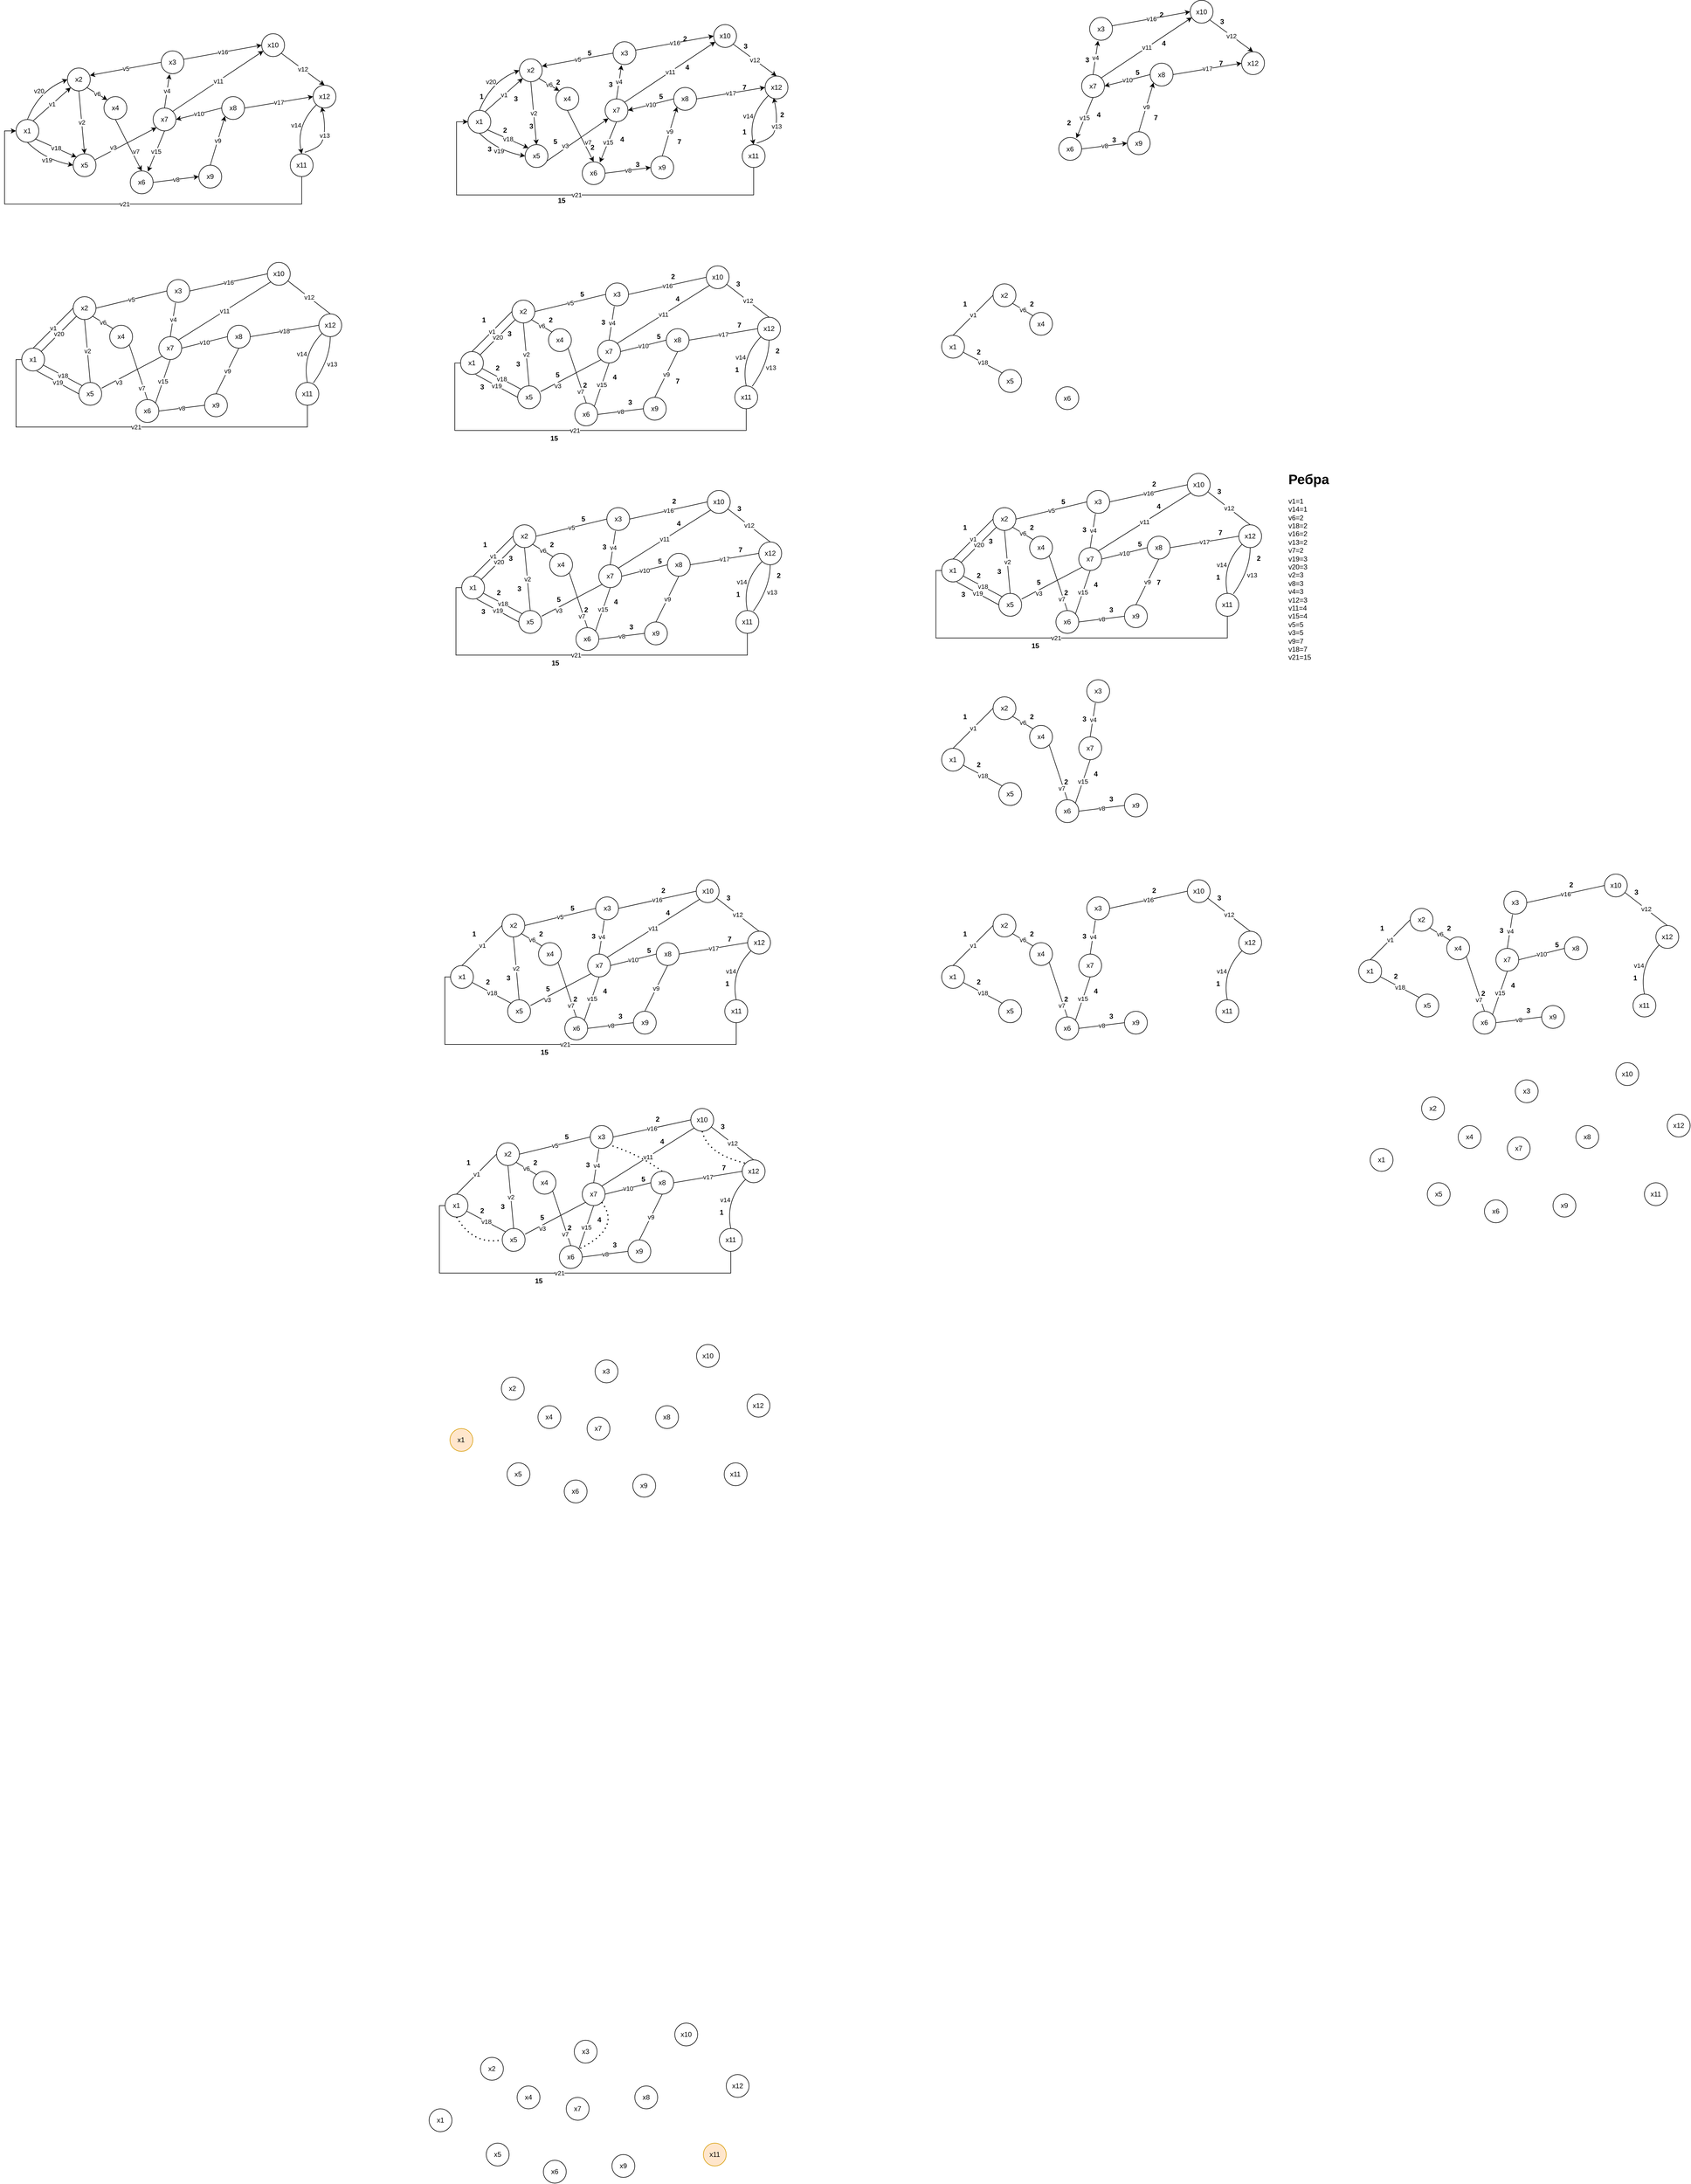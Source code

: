 <mxfile version="24.8.6">
  <diagram name="Страница — 1" id="Pw3dWoZ9kqQxSuHY3JxT">
    <mxGraphModel dx="1242" dy="785" grid="1" gridSize="10" guides="1" tooltips="1" connect="1" arrows="1" fold="1" page="1" pageScale="1" pageWidth="827" pageHeight="1169" background="none" math="0" shadow="0">
      <root>
        <mxCell id="0" />
        <mxCell id="1" parent="0" />
        <mxCell id="pMrcGOLwk-OuIuiQOvmT-1" value="x1" style="ellipse;whiteSpace=wrap;html=1;aspect=fixed;" parent="1" vertex="1">
          <mxGeometry x="160" y="390" width="40" height="40" as="geometry" />
        </mxCell>
        <mxCell id="pMrcGOLwk-OuIuiQOvmT-3" value="x7" style="ellipse;whiteSpace=wrap;html=1;aspect=fixed;" parent="1" vertex="1">
          <mxGeometry x="400" y="370" width="40" height="40" as="geometry" />
        </mxCell>
        <mxCell id="pMrcGOLwk-OuIuiQOvmT-4" value="x5" style="ellipse;whiteSpace=wrap;html=1;aspect=fixed;" parent="1" vertex="1">
          <mxGeometry x="260" y="450" width="40" height="40" as="geometry" />
        </mxCell>
        <mxCell id="pMrcGOLwk-OuIuiQOvmT-5" value="x6" style="ellipse;whiteSpace=wrap;html=1;aspect=fixed;" parent="1" vertex="1">
          <mxGeometry x="360" y="480" width="40" height="40" as="geometry" />
        </mxCell>
        <mxCell id="pMrcGOLwk-OuIuiQOvmT-6" value="x9" style="ellipse;whiteSpace=wrap;html=1;aspect=fixed;" parent="1" vertex="1">
          <mxGeometry x="480" y="470" width="40" height="40" as="geometry" />
        </mxCell>
        <mxCell id="pMrcGOLwk-OuIuiQOvmT-8" value="x2" style="ellipse;whiteSpace=wrap;html=1;aspect=fixed;" parent="1" vertex="1">
          <mxGeometry x="250" y="300" width="40" height="40" as="geometry" />
        </mxCell>
        <mxCell id="pMrcGOLwk-OuIuiQOvmT-9" value="x4" style="ellipse;whiteSpace=wrap;html=1;aspect=fixed;" parent="1" vertex="1">
          <mxGeometry x="314" y="350" width="40" height="40" as="geometry" />
        </mxCell>
        <mxCell id="pMrcGOLwk-OuIuiQOvmT-10" value="x3" style="ellipse;whiteSpace=wrap;html=1;aspect=fixed;" parent="1" vertex="1">
          <mxGeometry x="414" y="270" width="40" height="40" as="geometry" />
        </mxCell>
        <mxCell id="b7OoH07M5vMIsxXB9R5--22" value="v21" style="edgeStyle=orthogonalEdgeStyle;rounded=0;orthogonalLoop=1;jettySize=auto;html=1;entryX=0;entryY=0.5;entryDx=0;entryDy=0;" edge="1" parent="1" source="pMrcGOLwk-OuIuiQOvmT-11" target="pMrcGOLwk-OuIuiQOvmT-1">
          <mxGeometry relative="1" as="geometry">
            <Array as="points">
              <mxPoint x="660" y="538" />
              <mxPoint x="140" y="538" />
              <mxPoint x="140" y="410" />
            </Array>
          </mxGeometry>
        </mxCell>
        <mxCell id="pMrcGOLwk-OuIuiQOvmT-11" value="x11" style="ellipse;whiteSpace=wrap;html=1;aspect=fixed;" parent="1" vertex="1">
          <mxGeometry x="640" y="450" width="40" height="40" as="geometry" />
        </mxCell>
        <mxCell id="pMrcGOLwk-OuIuiQOvmT-12" value="x8" style="ellipse;whiteSpace=wrap;html=1;aspect=fixed;" parent="1" vertex="1">
          <mxGeometry x="520" y="350" width="40" height="40" as="geometry" />
        </mxCell>
        <mxCell id="pMrcGOLwk-OuIuiQOvmT-14" value="x10" style="ellipse;whiteSpace=wrap;html=1;aspect=fixed;" parent="1" vertex="1">
          <mxGeometry x="590" y="240" width="40" height="40" as="geometry" />
        </mxCell>
        <mxCell id="pMrcGOLwk-OuIuiQOvmT-15" value="x12" style="ellipse;whiteSpace=wrap;html=1;aspect=fixed;" parent="1" vertex="1">
          <mxGeometry x="680" y="330" width="40" height="40" as="geometry" />
        </mxCell>
        <mxCell id="pMrcGOLwk-OuIuiQOvmT-19" value="v1" style="endArrow=classic;html=1;rounded=0;exitX=0.753;exitY=0.055;exitDx=0;exitDy=0;exitPerimeter=0;entryX=0;entryY=1;entryDx=0;entryDy=0;" parent="1" source="pMrcGOLwk-OuIuiQOvmT-1" target="pMrcGOLwk-OuIuiQOvmT-8" edge="1">
          <mxGeometry width="50" height="50" relative="1" as="geometry">
            <mxPoint x="420" y="360" as="sourcePoint" />
            <mxPoint x="470" y="310" as="targetPoint" />
          </mxGeometry>
        </mxCell>
        <mxCell id="pMrcGOLwk-OuIuiQOvmT-20" value="v6" style="endArrow=classic;html=1;rounded=0;exitX=1;exitY=1;exitDx=0;exitDy=0;entryX=0;entryY=0;entryDx=0;entryDy=0;" parent="1" source="pMrcGOLwk-OuIuiQOvmT-8" target="pMrcGOLwk-OuIuiQOvmT-9" edge="1">
          <mxGeometry width="50" height="50" relative="1" as="geometry">
            <mxPoint x="200" y="402" as="sourcePoint" />
            <mxPoint x="266" y="344" as="targetPoint" />
          </mxGeometry>
        </mxCell>
        <mxCell id="pMrcGOLwk-OuIuiQOvmT-21" value="v2" style="endArrow=classic;html=1;rounded=0;exitX=0.5;exitY=1;exitDx=0;exitDy=0;entryX=0.5;entryY=0;entryDx=0;entryDy=0;" parent="1" source="pMrcGOLwk-OuIuiQOvmT-8" target="pMrcGOLwk-OuIuiQOvmT-4" edge="1">
          <mxGeometry width="50" height="50" relative="1" as="geometry">
            <mxPoint x="294" y="344" as="sourcePoint" />
            <mxPoint x="330" y="366" as="targetPoint" />
          </mxGeometry>
        </mxCell>
        <mxCell id="pMrcGOLwk-OuIuiQOvmT-22" value="v5" style="endArrow=classic;html=1;rounded=0;exitX=0;exitY=0.5;exitDx=0;exitDy=0;entryX=0.986;entryY=0.322;entryDx=0;entryDy=0;entryPerimeter=0;" parent="1" source="pMrcGOLwk-OuIuiQOvmT-10" target="pMrcGOLwk-OuIuiQOvmT-8" edge="1">
          <mxGeometry width="50" height="50" relative="1" as="geometry">
            <mxPoint x="294" y="344" as="sourcePoint" />
            <mxPoint x="330" y="366" as="targetPoint" />
          </mxGeometry>
        </mxCell>
        <mxCell id="pMrcGOLwk-OuIuiQOvmT-23" value="v4" style="endArrow=classic;html=1;rounded=0;exitX=0.5;exitY=0;exitDx=0;exitDy=0;entryX=0.369;entryY=1.021;entryDx=0;entryDy=0;entryPerimeter=0;" parent="1" source="pMrcGOLwk-OuIuiQOvmT-3" target="pMrcGOLwk-OuIuiQOvmT-10" edge="1">
          <mxGeometry width="50" height="50" relative="1" as="geometry">
            <mxPoint x="294" y="344" as="sourcePoint" />
            <mxPoint x="330" y="366" as="targetPoint" />
          </mxGeometry>
        </mxCell>
        <mxCell id="pMrcGOLwk-OuIuiQOvmT-24" value="v3" style="endArrow=classic;html=1;rounded=0;exitX=0.96;exitY=0.262;exitDx=0;exitDy=0;entryX=0;entryY=1;entryDx=0;entryDy=0;exitPerimeter=0;" parent="1" source="pMrcGOLwk-OuIuiQOvmT-4" target="pMrcGOLwk-OuIuiQOvmT-3" edge="1">
          <mxGeometry x="-0.382" y="3" width="50" height="50" relative="1" as="geometry">
            <mxPoint x="280" y="350" as="sourcePoint" />
            <mxPoint x="290" y="460" as="targetPoint" />
            <mxPoint y="-1" as="offset" />
          </mxGeometry>
        </mxCell>
        <mxCell id="pMrcGOLwk-OuIuiQOvmT-25" value="v7" style="endArrow=classic;html=1;rounded=0;exitX=0.5;exitY=1;exitDx=0;exitDy=0;entryX=0.5;entryY=0;entryDx=0;entryDy=0;" parent="1" source="pMrcGOLwk-OuIuiQOvmT-9" target="pMrcGOLwk-OuIuiQOvmT-5" edge="1">
          <mxGeometry x="0.316" y="6" width="50" height="50" relative="1" as="geometry">
            <mxPoint x="420" y="360" as="sourcePoint" />
            <mxPoint x="470" y="310" as="targetPoint" />
            <mxPoint as="offset" />
          </mxGeometry>
        </mxCell>
        <mxCell id="pMrcGOLwk-OuIuiQOvmT-27" value="v8" style="endArrow=classic;html=1;rounded=0;exitX=1;exitY=0.5;exitDx=0;exitDy=0;entryX=0;entryY=0.5;entryDx=0;entryDy=0;" parent="1" source="pMrcGOLwk-OuIuiQOvmT-5" target="pMrcGOLwk-OuIuiQOvmT-6" edge="1">
          <mxGeometry width="50" height="50" relative="1" as="geometry">
            <mxPoint x="420" y="360" as="sourcePoint" />
            <mxPoint x="470" y="310" as="targetPoint" />
          </mxGeometry>
        </mxCell>
        <mxCell id="pMrcGOLwk-OuIuiQOvmT-28" value="v9" style="endArrow=classic;html=1;rounded=0;exitX=0.5;exitY=0;exitDx=0;exitDy=0;entryX=0;entryY=1;entryDx=0;entryDy=0;" parent="1" source="pMrcGOLwk-OuIuiQOvmT-6" target="pMrcGOLwk-OuIuiQOvmT-12" edge="1">
          <mxGeometry width="50" height="50" relative="1" as="geometry">
            <mxPoint x="420" y="360" as="sourcePoint" />
            <mxPoint x="470" y="310" as="targetPoint" />
          </mxGeometry>
        </mxCell>
        <mxCell id="pMrcGOLwk-OuIuiQOvmT-29" value="v10" style="endArrow=classic;html=1;rounded=0;exitX=0;exitY=0.5;exitDx=0;exitDy=0;entryX=1;entryY=0.5;entryDx=0;entryDy=0;" parent="1" source="pMrcGOLwk-OuIuiQOvmT-12" target="pMrcGOLwk-OuIuiQOvmT-3" edge="1">
          <mxGeometry width="50" height="50" relative="1" as="geometry">
            <mxPoint x="420" y="360" as="sourcePoint" />
            <mxPoint x="470" y="310" as="targetPoint" />
          </mxGeometry>
        </mxCell>
        <mxCell id="pMrcGOLwk-OuIuiQOvmT-31" value="v11" style="endArrow=classic;html=1;rounded=0;exitX=1;exitY=0;exitDx=0;exitDy=0;entryX=0.072;entryY=0.753;entryDx=0;entryDy=0;entryPerimeter=0;" parent="1" source="pMrcGOLwk-OuIuiQOvmT-3" target="pMrcGOLwk-OuIuiQOvmT-14" edge="1">
          <mxGeometry width="50" height="50" relative="1" as="geometry">
            <mxPoint x="420" y="360" as="sourcePoint" />
            <mxPoint x="470" y="310" as="targetPoint" />
          </mxGeometry>
        </mxCell>
        <mxCell id="pMrcGOLwk-OuIuiQOvmT-32" value="v12" style="endArrow=classic;html=1;rounded=0;exitX=1;exitY=1;exitDx=0;exitDy=0;entryX=0.5;entryY=0;entryDx=0;entryDy=0;" parent="1" source="pMrcGOLwk-OuIuiQOvmT-14" target="pMrcGOLwk-OuIuiQOvmT-15" edge="1">
          <mxGeometry width="50" height="50" relative="1" as="geometry">
            <mxPoint x="420" y="360" as="sourcePoint" />
            <mxPoint x="470" y="310" as="targetPoint" />
          </mxGeometry>
        </mxCell>
        <mxCell id="pMrcGOLwk-OuIuiQOvmT-33" value="v13" style="endArrow=classic;html=1;rounded=0;entryX=0.374;entryY=0.952;entryDx=0;entryDy=0;entryPerimeter=0;exitX=0.633;exitY=-0.066;exitDx=0;exitDy=0;exitPerimeter=0;curved=1;" parent="1" source="pMrcGOLwk-OuIuiQOvmT-11" target="pMrcGOLwk-OuIuiQOvmT-15" edge="1">
          <mxGeometry width="50" height="50" relative="1" as="geometry">
            <mxPoint x="420" y="360" as="sourcePoint" />
            <mxPoint x="470" y="310" as="targetPoint" />
            <Array as="points">
              <mxPoint x="690" y="440" />
              <mxPoint x="700" y="420" />
              <mxPoint x="700" y="390" />
            </Array>
          </mxGeometry>
        </mxCell>
        <mxCell id="pMrcGOLwk-OuIuiQOvmT-35" value="v14" style="endArrow=classic;html=1;rounded=0;exitX=0;exitY=1;exitDx=0;exitDy=0;entryX=0.5;entryY=0;entryDx=0;entryDy=0;curved=1;" parent="1" source="pMrcGOLwk-OuIuiQOvmT-15" target="pMrcGOLwk-OuIuiQOvmT-11" edge="1">
          <mxGeometry width="50" height="50" relative="1" as="geometry">
            <mxPoint x="420" y="360" as="sourcePoint" />
            <mxPoint x="470" y="310" as="targetPoint" />
            <Array as="points">
              <mxPoint x="650" y="400" />
            </Array>
          </mxGeometry>
        </mxCell>
        <mxCell id="pMrcGOLwk-OuIuiQOvmT-36" value="v17" style="endArrow=classic;html=1;rounded=0;exitX=1;exitY=0.5;exitDx=0;exitDy=0;entryX=0;entryY=0.5;entryDx=0;entryDy=0;" parent="1" source="pMrcGOLwk-OuIuiQOvmT-12" target="pMrcGOLwk-OuIuiQOvmT-15" edge="1">
          <mxGeometry width="50" height="50" relative="1" as="geometry">
            <mxPoint x="420" y="360" as="sourcePoint" />
            <mxPoint x="470" y="310" as="targetPoint" />
          </mxGeometry>
        </mxCell>
        <mxCell id="pMrcGOLwk-OuIuiQOvmT-37" value="v16" style="endArrow=classic;html=1;rounded=0;exitX=0.99;exitY=0.366;exitDx=0;exitDy=0;exitPerimeter=0;entryX=0;entryY=0.5;entryDx=0;entryDy=0;" parent="1" source="pMrcGOLwk-OuIuiQOvmT-10" target="pMrcGOLwk-OuIuiQOvmT-14" edge="1">
          <mxGeometry width="50" height="50" relative="1" as="geometry">
            <mxPoint x="420" y="360" as="sourcePoint" />
            <mxPoint x="470" y="310" as="targetPoint" />
          </mxGeometry>
        </mxCell>
        <mxCell id="pMrcGOLwk-OuIuiQOvmT-38" value="v15" style="endArrow=classic;html=1;rounded=0;exitX=0.5;exitY=1;exitDx=0;exitDy=0;entryX=0.771;entryY=0.029;entryDx=0;entryDy=0;entryPerimeter=0;" parent="1" source="pMrcGOLwk-OuIuiQOvmT-3" target="pMrcGOLwk-OuIuiQOvmT-5" edge="1">
          <mxGeometry width="50" height="50" relative="1" as="geometry">
            <mxPoint x="420" y="360" as="sourcePoint" />
            <mxPoint x="470" y="310" as="targetPoint" />
          </mxGeometry>
        </mxCell>
        <mxCell id="pMrcGOLwk-OuIuiQOvmT-39" value="v18" style="endArrow=classic;html=1;rounded=0;exitX=1;exitY=1;exitDx=0;exitDy=0;entryX=0;entryY=0;entryDx=0;entryDy=0;" parent="1" source="pMrcGOLwk-OuIuiQOvmT-1" target="pMrcGOLwk-OuIuiQOvmT-4" edge="1">
          <mxGeometry width="50" height="50" relative="1" as="geometry">
            <mxPoint x="420" y="360" as="sourcePoint" />
            <mxPoint x="470" y="310" as="targetPoint" />
          </mxGeometry>
        </mxCell>
        <mxCell id="pMrcGOLwk-OuIuiQOvmT-40" value="v19" style="endArrow=classic;html=1;rounded=0;exitX=0.5;exitY=1;exitDx=0;exitDy=0;entryX=0;entryY=0.5;entryDx=0;entryDy=0;curved=1;" parent="1" source="pMrcGOLwk-OuIuiQOvmT-1" target="pMrcGOLwk-OuIuiQOvmT-4" edge="1">
          <mxGeometry width="50" height="50" relative="1" as="geometry">
            <mxPoint x="420" y="360" as="sourcePoint" />
            <mxPoint x="470" y="310" as="targetPoint" />
            <Array as="points">
              <mxPoint x="210" y="460" />
            </Array>
          </mxGeometry>
        </mxCell>
        <mxCell id="pMrcGOLwk-OuIuiQOvmT-41" value="v20" style="endArrow=classic;html=1;rounded=0;exitX=0.5;exitY=0;exitDx=0;exitDy=0;entryX=0;entryY=0.5;entryDx=0;entryDy=0;curved=1;" parent="1" source="pMrcGOLwk-OuIuiQOvmT-1" target="pMrcGOLwk-OuIuiQOvmT-8" edge="1">
          <mxGeometry width="50" height="50" relative="1" as="geometry">
            <mxPoint x="420" y="360" as="sourcePoint" />
            <mxPoint x="470" y="310" as="targetPoint" />
            <Array as="points">
              <mxPoint x="200" y="340" />
            </Array>
          </mxGeometry>
        </mxCell>
        <mxCell id="pMrcGOLwk-OuIuiQOvmT-42" value="x1" style="ellipse;whiteSpace=wrap;html=1;aspect=fixed;" parent="1" vertex="1">
          <mxGeometry x="170" y="790" width="40" height="40" as="geometry" />
        </mxCell>
        <mxCell id="pMrcGOLwk-OuIuiQOvmT-43" value="x7" style="ellipse;whiteSpace=wrap;html=1;aspect=fixed;" parent="1" vertex="1">
          <mxGeometry x="410" y="770" width="40" height="40" as="geometry" />
        </mxCell>
        <mxCell id="pMrcGOLwk-OuIuiQOvmT-44" value="x5" style="ellipse;whiteSpace=wrap;html=1;aspect=fixed;" parent="1" vertex="1">
          <mxGeometry x="270" y="850" width="40" height="40" as="geometry" />
        </mxCell>
        <mxCell id="pMrcGOLwk-OuIuiQOvmT-45" value="x6" style="ellipse;whiteSpace=wrap;html=1;aspect=fixed;" parent="1" vertex="1">
          <mxGeometry x="370" y="880" width="40" height="40" as="geometry" />
        </mxCell>
        <mxCell id="pMrcGOLwk-OuIuiQOvmT-46" value="x9" style="ellipse;whiteSpace=wrap;html=1;aspect=fixed;" parent="1" vertex="1">
          <mxGeometry x="490" y="870" width="40" height="40" as="geometry" />
        </mxCell>
        <mxCell id="pMrcGOLwk-OuIuiQOvmT-47" value="x2" style="ellipse;whiteSpace=wrap;html=1;aspect=fixed;" parent="1" vertex="1">
          <mxGeometry x="260" y="700" width="40" height="40" as="geometry" />
        </mxCell>
        <mxCell id="pMrcGOLwk-OuIuiQOvmT-48" value="x4" style="ellipse;whiteSpace=wrap;html=1;aspect=fixed;" parent="1" vertex="1">
          <mxGeometry x="324" y="750" width="40" height="40" as="geometry" />
        </mxCell>
        <mxCell id="pMrcGOLwk-OuIuiQOvmT-49" value="x3" style="ellipse;whiteSpace=wrap;html=1;aspect=fixed;" parent="1" vertex="1">
          <mxGeometry x="424" y="670" width="40" height="40" as="geometry" />
        </mxCell>
        <mxCell id="pMrcGOLwk-OuIuiQOvmT-50" value="x11" style="ellipse;whiteSpace=wrap;html=1;aspect=fixed;" parent="1" vertex="1">
          <mxGeometry x="650" y="850" width="40" height="40" as="geometry" />
        </mxCell>
        <mxCell id="pMrcGOLwk-OuIuiQOvmT-51" value="x8" style="ellipse;whiteSpace=wrap;html=1;aspect=fixed;" parent="1" vertex="1">
          <mxGeometry x="530" y="750" width="40" height="40" as="geometry" />
        </mxCell>
        <mxCell id="pMrcGOLwk-OuIuiQOvmT-52" value="x10" style="ellipse;whiteSpace=wrap;html=1;aspect=fixed;" parent="1" vertex="1">
          <mxGeometry x="600" y="640" width="40" height="40" as="geometry" />
        </mxCell>
        <mxCell id="pMrcGOLwk-OuIuiQOvmT-53" value="x12" style="ellipse;whiteSpace=wrap;html=1;aspect=fixed;" parent="1" vertex="1">
          <mxGeometry x="690" y="730" width="40" height="40" as="geometry" />
        </mxCell>
        <mxCell id="pMrcGOLwk-OuIuiQOvmT-74" value="v1" style="endArrow=none;html=1;rounded=0;exitX=0.5;exitY=0;exitDx=0;exitDy=0;entryX=0;entryY=0.5;entryDx=0;entryDy=0;" parent="1" source="pMrcGOLwk-OuIuiQOvmT-42" target="pMrcGOLwk-OuIuiQOvmT-47" edge="1">
          <mxGeometry width="50" height="50" relative="1" as="geometry">
            <mxPoint x="420" y="780" as="sourcePoint" />
            <mxPoint x="470" y="730" as="targetPoint" />
          </mxGeometry>
        </mxCell>
        <mxCell id="pMrcGOLwk-OuIuiQOvmT-75" value="v20" style="endArrow=none;html=1;rounded=0;exitX=1;exitY=0;exitDx=0;exitDy=0;entryX=0;entryY=1;entryDx=0;entryDy=0;" parent="1" source="pMrcGOLwk-OuIuiQOvmT-42" target="pMrcGOLwk-OuIuiQOvmT-47" edge="1">
          <mxGeometry width="50" height="50" relative="1" as="geometry">
            <mxPoint x="200" y="800" as="sourcePoint" />
            <mxPoint x="270" y="730" as="targetPoint" />
          </mxGeometry>
        </mxCell>
        <mxCell id="pMrcGOLwk-OuIuiQOvmT-76" value="v18" style="endArrow=none;html=1;rounded=0;exitX=0.952;exitY=0.745;exitDx=0;exitDy=0;exitPerimeter=0;entryX=0;entryY=0;entryDx=0;entryDy=0;" parent="1" source="pMrcGOLwk-OuIuiQOvmT-42" target="pMrcGOLwk-OuIuiQOvmT-44" edge="1">
          <mxGeometry width="50" height="50" relative="1" as="geometry">
            <mxPoint x="420" y="780" as="sourcePoint" />
            <mxPoint x="470" y="730" as="targetPoint" />
          </mxGeometry>
        </mxCell>
        <mxCell id="pMrcGOLwk-OuIuiQOvmT-77" value="v19" style="endArrow=none;html=1;rounded=0;exitX=0.659;exitY=1.003;exitDx=0;exitDy=0;exitPerimeter=0;entryX=0;entryY=0.5;entryDx=0;entryDy=0;" parent="1" source="pMrcGOLwk-OuIuiQOvmT-42" target="pMrcGOLwk-OuIuiQOvmT-44" edge="1">
          <mxGeometry width="50" height="50" relative="1" as="geometry">
            <mxPoint x="218" y="830" as="sourcePoint" />
            <mxPoint x="286" y="866" as="targetPoint" />
          </mxGeometry>
        </mxCell>
        <mxCell id="pMrcGOLwk-OuIuiQOvmT-78" value="v2" style="endArrow=none;html=1;rounded=0;exitX=0.5;exitY=1;exitDx=0;exitDy=0;entryX=0.5;entryY=0;entryDx=0;entryDy=0;" parent="1" source="pMrcGOLwk-OuIuiQOvmT-47" target="pMrcGOLwk-OuIuiQOvmT-44" edge="1">
          <mxGeometry width="50" height="50" relative="1" as="geometry">
            <mxPoint x="420" y="780" as="sourcePoint" />
            <mxPoint x="470" y="730" as="targetPoint" />
          </mxGeometry>
        </mxCell>
        <mxCell id="pMrcGOLwk-OuIuiQOvmT-79" value="v6" style="endArrow=none;html=1;rounded=0;exitX=1;exitY=1;exitDx=0;exitDy=0;entryX=0;entryY=0;entryDx=0;entryDy=0;" parent="1" source="pMrcGOLwk-OuIuiQOvmT-47" target="pMrcGOLwk-OuIuiQOvmT-48" edge="1">
          <mxGeometry width="50" height="50" relative="1" as="geometry">
            <mxPoint x="420" y="780" as="sourcePoint" />
            <mxPoint x="470" y="730" as="targetPoint" />
          </mxGeometry>
        </mxCell>
        <mxCell id="pMrcGOLwk-OuIuiQOvmT-80" value="v3" style="endArrow=none;html=1;rounded=0;exitX=1;exitY=0.25;exitDx=0;exitDy=0;exitPerimeter=0;entryX=0;entryY=1;entryDx=0;entryDy=0;" parent="1" source="pMrcGOLwk-OuIuiQOvmT-44" target="pMrcGOLwk-OuIuiQOvmT-43" edge="1">
          <mxGeometry x="-0.479" y="-5" width="50" height="50" relative="1" as="geometry">
            <mxPoint x="420" y="780" as="sourcePoint" />
            <mxPoint x="470" y="730" as="targetPoint" />
            <mxPoint as="offset" />
          </mxGeometry>
        </mxCell>
        <mxCell id="pMrcGOLwk-OuIuiQOvmT-81" value="v7" style="endArrow=none;html=1;rounded=0;exitX=1;exitY=1;exitDx=0;exitDy=0;entryX=0.5;entryY=0;entryDx=0;entryDy=0;" parent="1" source="pMrcGOLwk-OuIuiQOvmT-48" target="pMrcGOLwk-OuIuiQOvmT-45" edge="1">
          <mxGeometry x="0.562" y="-3" width="50" height="50" relative="1" as="geometry">
            <mxPoint x="420" y="780" as="sourcePoint" />
            <mxPoint x="470" y="730" as="targetPoint" />
            <mxPoint as="offset" />
          </mxGeometry>
        </mxCell>
        <mxCell id="pMrcGOLwk-OuIuiQOvmT-82" value="v8" style="endArrow=none;html=1;rounded=0;exitX=1;exitY=0.5;exitDx=0;exitDy=0;entryX=0;entryY=0.5;entryDx=0;entryDy=0;" parent="1" source="pMrcGOLwk-OuIuiQOvmT-45" target="pMrcGOLwk-OuIuiQOvmT-46" edge="1">
          <mxGeometry width="50" height="50" relative="1" as="geometry">
            <mxPoint x="420" y="780" as="sourcePoint" />
            <mxPoint x="470" y="730" as="targetPoint" />
          </mxGeometry>
        </mxCell>
        <mxCell id="pMrcGOLwk-OuIuiQOvmT-83" value="v9" style="endArrow=none;html=1;rounded=0;exitX=0.5;exitY=0;exitDx=0;exitDy=0;entryX=0.5;entryY=1;entryDx=0;entryDy=0;" parent="1" source="pMrcGOLwk-OuIuiQOvmT-46" target="pMrcGOLwk-OuIuiQOvmT-51" edge="1">
          <mxGeometry width="50" height="50" relative="1" as="geometry">
            <mxPoint x="420" y="780" as="sourcePoint" />
            <mxPoint x="470" y="730" as="targetPoint" />
          </mxGeometry>
        </mxCell>
        <mxCell id="pMrcGOLwk-OuIuiQOvmT-84" value="v11" style="endArrow=none;html=1;rounded=0;exitX=1;exitY=0;exitDx=0;exitDy=0;entryX=0;entryY=1;entryDx=0;entryDy=0;" parent="1" source="pMrcGOLwk-OuIuiQOvmT-43" target="pMrcGOLwk-OuIuiQOvmT-52" edge="1">
          <mxGeometry width="50" height="50" relative="1" as="geometry">
            <mxPoint x="420" y="780" as="sourcePoint" />
            <mxPoint x="470" y="730" as="targetPoint" />
          </mxGeometry>
        </mxCell>
        <mxCell id="pMrcGOLwk-OuIuiQOvmT-85" value="v5" style="endArrow=none;html=1;rounded=0;exitX=0;exitY=0.5;exitDx=0;exitDy=0;entryX=1;entryY=0.5;entryDx=0;entryDy=0;" parent="1" source="pMrcGOLwk-OuIuiQOvmT-49" target="pMrcGOLwk-OuIuiQOvmT-47" edge="1">
          <mxGeometry width="50" height="50" relative="1" as="geometry">
            <mxPoint x="420" y="780" as="sourcePoint" />
            <mxPoint x="470" y="730" as="targetPoint" />
          </mxGeometry>
        </mxCell>
        <mxCell id="pMrcGOLwk-OuIuiQOvmT-86" value="v16" style="endArrow=none;html=1;rounded=0;exitX=1;exitY=0.5;exitDx=0;exitDy=0;entryX=0;entryY=0.5;entryDx=0;entryDy=0;" parent="1" source="pMrcGOLwk-OuIuiQOvmT-49" target="pMrcGOLwk-OuIuiQOvmT-52" edge="1">
          <mxGeometry width="50" height="50" relative="1" as="geometry">
            <mxPoint x="420" y="780" as="sourcePoint" />
            <mxPoint x="470" y="730" as="targetPoint" />
          </mxGeometry>
        </mxCell>
        <mxCell id="pMrcGOLwk-OuIuiQOvmT-87" value="v12" style="endArrow=none;html=1;rounded=0;exitX=0.5;exitY=0;exitDx=0;exitDy=0;" parent="1" source="pMrcGOLwk-OuIuiQOvmT-53" target="pMrcGOLwk-OuIuiQOvmT-52" edge="1">
          <mxGeometry width="50" height="50" relative="1" as="geometry">
            <mxPoint x="420" y="780" as="sourcePoint" />
            <mxPoint x="470" y="730" as="targetPoint" />
          </mxGeometry>
        </mxCell>
        <mxCell id="pMrcGOLwk-OuIuiQOvmT-88" value="v13" style="endArrow=none;html=1;rounded=0;exitX=0.762;exitY=0.021;exitDx=0;exitDy=0;curved=1;entryX=0.5;entryY=1;entryDx=0;entryDy=0;exitPerimeter=0;" parent="1" source="pMrcGOLwk-OuIuiQOvmT-50" target="pMrcGOLwk-OuIuiQOvmT-53" edge="1">
          <mxGeometry x="0.009" y="-7" width="50" height="50" relative="1" as="geometry">
            <mxPoint x="420" y="780" as="sourcePoint" />
            <mxPoint x="700" y="770" as="targetPoint" />
            <Array as="points">
              <mxPoint x="710" y="810" />
            </Array>
            <mxPoint as="offset" />
          </mxGeometry>
        </mxCell>
        <mxCell id="pMrcGOLwk-OuIuiQOvmT-89" value="v14" style="endArrow=none;html=1;rounded=0;exitX=0.5;exitY=0;exitDx=0;exitDy=0;entryX=0;entryY=1;entryDx=0;entryDy=0;curved=1;" parent="1" source="pMrcGOLwk-OuIuiQOvmT-50" target="pMrcGOLwk-OuIuiQOvmT-53" edge="1">
          <mxGeometry width="50" height="50" relative="1" as="geometry">
            <mxPoint x="420" y="780" as="sourcePoint" />
            <mxPoint x="470" y="730" as="targetPoint" />
            <Array as="points">
              <mxPoint x="660" y="800" />
            </Array>
          </mxGeometry>
        </mxCell>
        <mxCell id="pMrcGOLwk-OuIuiQOvmT-90" value="v18" style="endArrow=none;html=1;rounded=0;exitX=1;exitY=0.5;exitDx=0;exitDy=0;entryX=0;entryY=0.5;entryDx=0;entryDy=0;" parent="1" source="pMrcGOLwk-OuIuiQOvmT-51" target="pMrcGOLwk-OuIuiQOvmT-53" edge="1">
          <mxGeometry width="50" height="50" relative="1" as="geometry">
            <mxPoint x="390" y="780" as="sourcePoint" />
            <mxPoint x="440" y="730" as="targetPoint" />
          </mxGeometry>
        </mxCell>
        <mxCell id="pMrcGOLwk-OuIuiQOvmT-91" value="v10" style="endArrow=none;html=1;rounded=0;exitX=1;exitY=0.5;exitDx=0;exitDy=0;entryX=0;entryY=0.5;entryDx=0;entryDy=0;" parent="1" source="pMrcGOLwk-OuIuiQOvmT-43" target="pMrcGOLwk-OuIuiQOvmT-51" edge="1">
          <mxGeometry width="50" height="50" relative="1" as="geometry">
            <mxPoint x="390" y="780" as="sourcePoint" />
            <mxPoint x="440" y="730" as="targetPoint" />
          </mxGeometry>
        </mxCell>
        <mxCell id="pMrcGOLwk-OuIuiQOvmT-92" value="v15" style="endArrow=none;html=1;rounded=0;entryX=1;entryY=0;entryDx=0;entryDy=0;" parent="1" target="pMrcGOLwk-OuIuiQOvmT-45" edge="1">
          <mxGeometry width="50" height="50" relative="1" as="geometry">
            <mxPoint x="430" y="810" as="sourcePoint" />
            <mxPoint x="440" y="730" as="targetPoint" />
          </mxGeometry>
        </mxCell>
        <mxCell id="pMrcGOLwk-OuIuiQOvmT-93" value="v4" style="endArrow=none;html=1;rounded=0;exitX=0.5;exitY=0;exitDx=0;exitDy=0;entryX=0.378;entryY=1.021;entryDx=0;entryDy=0;entryPerimeter=0;" parent="1" source="pMrcGOLwk-OuIuiQOvmT-43" target="pMrcGOLwk-OuIuiQOvmT-49" edge="1">
          <mxGeometry width="50" height="50" relative="1" as="geometry">
            <mxPoint x="390" y="780" as="sourcePoint" />
            <mxPoint x="440" y="730" as="targetPoint" />
          </mxGeometry>
        </mxCell>
        <mxCell id="b7OoH07M5vMIsxXB9R5--23" value="v21" style="endArrow=none;html=1;rounded=0;exitX=0.5;exitY=1;exitDx=0;exitDy=0;entryX=0;entryY=0.5;entryDx=0;entryDy=0;edgeStyle=orthogonalEdgeStyle;" edge="1" parent="1" source="pMrcGOLwk-OuIuiQOvmT-50" target="pMrcGOLwk-OuIuiQOvmT-42">
          <mxGeometry width="50" height="50" relative="1" as="geometry">
            <mxPoint x="387" y="699" as="sourcePoint" />
            <mxPoint x="437" y="649" as="targetPoint" />
            <Array as="points">
              <mxPoint x="670" y="928" />
              <mxPoint x="160" y="928" />
              <mxPoint x="160" y="810" />
            </Array>
          </mxGeometry>
        </mxCell>
        <mxCell id="b7OoH07M5vMIsxXB9R5--24" value="x1" style="ellipse;whiteSpace=wrap;html=1;aspect=fixed;" vertex="1" parent="1">
          <mxGeometry x="951" y="374" width="40" height="40" as="geometry" />
        </mxCell>
        <mxCell id="b7OoH07M5vMIsxXB9R5--25" value="x7" style="ellipse;whiteSpace=wrap;html=1;aspect=fixed;" vertex="1" parent="1">
          <mxGeometry x="1191" y="354" width="40" height="40" as="geometry" />
        </mxCell>
        <mxCell id="b7OoH07M5vMIsxXB9R5--26" value="x5" style="ellipse;whiteSpace=wrap;html=1;aspect=fixed;" vertex="1" parent="1">
          <mxGeometry x="1051" y="434" width="40" height="40" as="geometry" />
        </mxCell>
        <mxCell id="b7OoH07M5vMIsxXB9R5--27" value="x6" style="ellipse;whiteSpace=wrap;html=1;aspect=fixed;" vertex="1" parent="1">
          <mxGeometry x="1151" y="464" width="40" height="40" as="geometry" />
        </mxCell>
        <mxCell id="b7OoH07M5vMIsxXB9R5--28" value="x9" style="ellipse;whiteSpace=wrap;html=1;aspect=fixed;" vertex="1" parent="1">
          <mxGeometry x="1271" y="454" width="40" height="40" as="geometry" />
        </mxCell>
        <mxCell id="b7OoH07M5vMIsxXB9R5--29" value="x2" style="ellipse;whiteSpace=wrap;html=1;aspect=fixed;" vertex="1" parent="1">
          <mxGeometry x="1041" y="284" width="40" height="40" as="geometry" />
        </mxCell>
        <mxCell id="b7OoH07M5vMIsxXB9R5--30" value="x4" style="ellipse;whiteSpace=wrap;html=1;aspect=fixed;" vertex="1" parent="1">
          <mxGeometry x="1105" y="334" width="40" height="40" as="geometry" />
        </mxCell>
        <mxCell id="b7OoH07M5vMIsxXB9R5--31" value="x3" style="ellipse;whiteSpace=wrap;html=1;aspect=fixed;" vertex="1" parent="1">
          <mxGeometry x="1205" y="254" width="40" height="40" as="geometry" />
        </mxCell>
        <mxCell id="b7OoH07M5vMIsxXB9R5--32" value="v21" style="edgeStyle=orthogonalEdgeStyle;rounded=0;orthogonalLoop=1;jettySize=auto;html=1;entryX=0;entryY=0.5;entryDx=0;entryDy=0;" edge="1" parent="1" source="b7OoH07M5vMIsxXB9R5--33" target="b7OoH07M5vMIsxXB9R5--24">
          <mxGeometry relative="1" as="geometry">
            <Array as="points">
              <mxPoint x="1451" y="522" />
              <mxPoint x="931" y="522" />
              <mxPoint x="931" y="394" />
            </Array>
          </mxGeometry>
        </mxCell>
        <mxCell id="b7OoH07M5vMIsxXB9R5--33" value="x11" style="ellipse;whiteSpace=wrap;html=1;aspect=fixed;" vertex="1" parent="1">
          <mxGeometry x="1431" y="434" width="40" height="40" as="geometry" />
        </mxCell>
        <mxCell id="b7OoH07M5vMIsxXB9R5--34" value="x8" style="ellipse;whiteSpace=wrap;html=1;aspect=fixed;" vertex="1" parent="1">
          <mxGeometry x="1311" y="334" width="40" height="40" as="geometry" />
        </mxCell>
        <mxCell id="b7OoH07M5vMIsxXB9R5--35" value="x10" style="ellipse;whiteSpace=wrap;html=1;aspect=fixed;" vertex="1" parent="1">
          <mxGeometry x="1381" y="224" width="40" height="40" as="geometry" />
        </mxCell>
        <mxCell id="b7OoH07M5vMIsxXB9R5--36" value="x12" style="ellipse;whiteSpace=wrap;html=1;aspect=fixed;" vertex="1" parent="1">
          <mxGeometry x="1471" y="314" width="40" height="40" as="geometry" />
        </mxCell>
        <mxCell id="b7OoH07M5vMIsxXB9R5--37" value="v1" style="endArrow=classic;html=1;rounded=0;exitX=0.753;exitY=0.055;exitDx=0;exitDy=0;exitPerimeter=0;entryX=0;entryY=1;entryDx=0;entryDy=0;" edge="1" parent="1" source="b7OoH07M5vMIsxXB9R5--24" target="b7OoH07M5vMIsxXB9R5--29">
          <mxGeometry width="50" height="50" relative="1" as="geometry">
            <mxPoint x="1211" y="344" as="sourcePoint" />
            <mxPoint x="1261" y="294" as="targetPoint" />
          </mxGeometry>
        </mxCell>
        <mxCell id="b7OoH07M5vMIsxXB9R5--38" value="v6" style="endArrow=classic;html=1;rounded=0;exitX=1;exitY=1;exitDx=0;exitDy=0;entryX=0;entryY=0;entryDx=0;entryDy=0;" edge="1" parent="1" source="b7OoH07M5vMIsxXB9R5--29" target="b7OoH07M5vMIsxXB9R5--30">
          <mxGeometry width="50" height="50" relative="1" as="geometry">
            <mxPoint x="991" y="386" as="sourcePoint" />
            <mxPoint x="1057" y="328" as="targetPoint" />
          </mxGeometry>
        </mxCell>
        <mxCell id="b7OoH07M5vMIsxXB9R5--39" value="v2" style="endArrow=classic;html=1;rounded=0;exitX=0.5;exitY=1;exitDx=0;exitDy=0;entryX=0.5;entryY=0;entryDx=0;entryDy=0;" edge="1" parent="1" source="b7OoH07M5vMIsxXB9R5--29" target="b7OoH07M5vMIsxXB9R5--26">
          <mxGeometry width="50" height="50" relative="1" as="geometry">
            <mxPoint x="1085" y="328" as="sourcePoint" />
            <mxPoint x="1121" y="350" as="targetPoint" />
          </mxGeometry>
        </mxCell>
        <mxCell id="b7OoH07M5vMIsxXB9R5--40" value="v5" style="endArrow=classic;html=1;rounded=0;exitX=0;exitY=0.5;exitDx=0;exitDy=0;entryX=0.986;entryY=0.322;entryDx=0;entryDy=0;entryPerimeter=0;" edge="1" parent="1" source="b7OoH07M5vMIsxXB9R5--31" target="b7OoH07M5vMIsxXB9R5--29">
          <mxGeometry width="50" height="50" relative="1" as="geometry">
            <mxPoint x="1085" y="328" as="sourcePoint" />
            <mxPoint x="1121" y="350" as="targetPoint" />
          </mxGeometry>
        </mxCell>
        <mxCell id="b7OoH07M5vMIsxXB9R5--41" value="v4" style="endArrow=classic;html=1;rounded=0;exitX=0.5;exitY=0;exitDx=0;exitDy=0;entryX=0.369;entryY=1.021;entryDx=0;entryDy=0;entryPerimeter=0;" edge="1" parent="1" source="b7OoH07M5vMIsxXB9R5--25" target="b7OoH07M5vMIsxXB9R5--31">
          <mxGeometry width="50" height="50" relative="1" as="geometry">
            <mxPoint x="1085" y="328" as="sourcePoint" />
            <mxPoint x="1121" y="350" as="targetPoint" />
          </mxGeometry>
        </mxCell>
        <mxCell id="b7OoH07M5vMIsxXB9R5--42" value="v3" style="endArrow=classic;html=1;rounded=0;exitX=0.966;exitY=0.708;exitDx=0;exitDy=0;entryX=0;entryY=1;entryDx=0;entryDy=0;exitPerimeter=0;" edge="1" parent="1" source="b7OoH07M5vMIsxXB9R5--26" target="b7OoH07M5vMIsxXB9R5--25">
          <mxGeometry x="-0.382" y="3" width="50" height="50" relative="1" as="geometry">
            <mxPoint x="1071" y="334" as="sourcePoint" />
            <mxPoint x="1081" y="444" as="targetPoint" />
            <mxPoint y="-1" as="offset" />
          </mxGeometry>
        </mxCell>
        <mxCell id="b7OoH07M5vMIsxXB9R5--43" value="v7" style="endArrow=classic;html=1;rounded=0;exitX=0.5;exitY=1;exitDx=0;exitDy=0;entryX=0.5;entryY=0;entryDx=0;entryDy=0;" edge="1" parent="1" source="b7OoH07M5vMIsxXB9R5--30" target="b7OoH07M5vMIsxXB9R5--27">
          <mxGeometry x="0.316" y="6" width="50" height="50" relative="1" as="geometry">
            <mxPoint x="1211" y="344" as="sourcePoint" />
            <mxPoint x="1261" y="294" as="targetPoint" />
            <mxPoint as="offset" />
          </mxGeometry>
        </mxCell>
        <mxCell id="b7OoH07M5vMIsxXB9R5--44" value="v8" style="endArrow=classic;html=1;rounded=0;exitX=1;exitY=0.5;exitDx=0;exitDy=0;entryX=0;entryY=0.5;entryDx=0;entryDy=0;" edge="1" parent="1" source="b7OoH07M5vMIsxXB9R5--27" target="b7OoH07M5vMIsxXB9R5--28">
          <mxGeometry width="50" height="50" relative="1" as="geometry">
            <mxPoint x="1211" y="344" as="sourcePoint" />
            <mxPoint x="1261" y="294" as="targetPoint" />
          </mxGeometry>
        </mxCell>
        <mxCell id="b7OoH07M5vMIsxXB9R5--45" value="v9" style="endArrow=classic;html=1;rounded=0;exitX=0.5;exitY=0;exitDx=0;exitDy=0;entryX=0;entryY=1;entryDx=0;entryDy=0;" edge="1" parent="1" source="b7OoH07M5vMIsxXB9R5--28" target="b7OoH07M5vMIsxXB9R5--34">
          <mxGeometry width="50" height="50" relative="1" as="geometry">
            <mxPoint x="1211" y="344" as="sourcePoint" />
            <mxPoint x="1261" y="294" as="targetPoint" />
          </mxGeometry>
        </mxCell>
        <mxCell id="b7OoH07M5vMIsxXB9R5--46" value="v10" style="endArrow=classic;html=1;rounded=0;exitX=0;exitY=0.5;exitDx=0;exitDy=0;entryX=1;entryY=0.5;entryDx=0;entryDy=0;" edge="1" parent="1" source="b7OoH07M5vMIsxXB9R5--34" target="b7OoH07M5vMIsxXB9R5--25">
          <mxGeometry width="50" height="50" relative="1" as="geometry">
            <mxPoint x="1211" y="344" as="sourcePoint" />
            <mxPoint x="1261" y="294" as="targetPoint" />
          </mxGeometry>
        </mxCell>
        <mxCell id="b7OoH07M5vMIsxXB9R5--47" value="v11" style="endArrow=classic;html=1;rounded=0;exitX=1;exitY=0;exitDx=0;exitDy=0;entryX=0.072;entryY=0.753;entryDx=0;entryDy=0;entryPerimeter=0;" edge="1" parent="1" source="b7OoH07M5vMIsxXB9R5--25" target="b7OoH07M5vMIsxXB9R5--35">
          <mxGeometry width="50" height="50" relative="1" as="geometry">
            <mxPoint x="1211" y="344" as="sourcePoint" />
            <mxPoint x="1261" y="294" as="targetPoint" />
          </mxGeometry>
        </mxCell>
        <mxCell id="b7OoH07M5vMIsxXB9R5--48" value="v12" style="endArrow=classic;html=1;rounded=0;exitX=1;exitY=1;exitDx=0;exitDy=0;entryX=0.5;entryY=0;entryDx=0;entryDy=0;" edge="1" parent="1" source="b7OoH07M5vMIsxXB9R5--35" target="b7OoH07M5vMIsxXB9R5--36">
          <mxGeometry width="50" height="50" relative="1" as="geometry">
            <mxPoint x="1211" y="344" as="sourcePoint" />
            <mxPoint x="1261" y="294" as="targetPoint" />
          </mxGeometry>
        </mxCell>
        <mxCell id="b7OoH07M5vMIsxXB9R5--49" value="v13" style="endArrow=classic;html=1;rounded=0;entryX=0.374;entryY=0.952;entryDx=0;entryDy=0;entryPerimeter=0;exitX=0.633;exitY=-0.066;exitDx=0;exitDy=0;exitPerimeter=0;curved=1;" edge="1" parent="1" source="b7OoH07M5vMIsxXB9R5--33" target="b7OoH07M5vMIsxXB9R5--36">
          <mxGeometry width="50" height="50" relative="1" as="geometry">
            <mxPoint x="1211" y="344" as="sourcePoint" />
            <mxPoint x="1261" y="294" as="targetPoint" />
            <Array as="points">
              <mxPoint x="1481" y="424" />
              <mxPoint x="1491" y="404" />
              <mxPoint x="1491" y="374" />
            </Array>
          </mxGeometry>
        </mxCell>
        <mxCell id="b7OoH07M5vMIsxXB9R5--50" value="v14" style="endArrow=classic;html=1;rounded=0;exitX=0;exitY=1;exitDx=0;exitDy=0;entryX=0.5;entryY=0;entryDx=0;entryDy=0;curved=1;" edge="1" parent="1" source="b7OoH07M5vMIsxXB9R5--36" target="b7OoH07M5vMIsxXB9R5--33">
          <mxGeometry width="50" height="50" relative="1" as="geometry">
            <mxPoint x="1211" y="344" as="sourcePoint" />
            <mxPoint x="1261" y="294" as="targetPoint" />
            <Array as="points">
              <mxPoint x="1441" y="384" />
            </Array>
          </mxGeometry>
        </mxCell>
        <mxCell id="b7OoH07M5vMIsxXB9R5--51" value="v17" style="endArrow=classic;html=1;rounded=0;exitX=1;exitY=0.5;exitDx=0;exitDy=0;entryX=0;entryY=0.5;entryDx=0;entryDy=0;" edge="1" parent="1" source="b7OoH07M5vMIsxXB9R5--34" target="b7OoH07M5vMIsxXB9R5--36">
          <mxGeometry width="50" height="50" relative="1" as="geometry">
            <mxPoint x="1211" y="344" as="sourcePoint" />
            <mxPoint x="1261" y="294" as="targetPoint" />
          </mxGeometry>
        </mxCell>
        <mxCell id="b7OoH07M5vMIsxXB9R5--52" value="v16" style="endArrow=classic;html=1;rounded=0;exitX=0.99;exitY=0.366;exitDx=0;exitDy=0;exitPerimeter=0;entryX=0;entryY=0.5;entryDx=0;entryDy=0;" edge="1" parent="1" source="b7OoH07M5vMIsxXB9R5--31" target="b7OoH07M5vMIsxXB9R5--35">
          <mxGeometry width="50" height="50" relative="1" as="geometry">
            <mxPoint x="1211" y="344" as="sourcePoint" />
            <mxPoint x="1261" y="294" as="targetPoint" />
          </mxGeometry>
        </mxCell>
        <mxCell id="b7OoH07M5vMIsxXB9R5--53" value="v15" style="endArrow=classic;html=1;rounded=0;exitX=0.5;exitY=1;exitDx=0;exitDy=0;entryX=0.771;entryY=0.029;entryDx=0;entryDy=0;entryPerimeter=0;" edge="1" parent="1" source="b7OoH07M5vMIsxXB9R5--25" target="b7OoH07M5vMIsxXB9R5--27">
          <mxGeometry width="50" height="50" relative="1" as="geometry">
            <mxPoint x="1211" y="344" as="sourcePoint" />
            <mxPoint x="1261" y="294" as="targetPoint" />
          </mxGeometry>
        </mxCell>
        <mxCell id="b7OoH07M5vMIsxXB9R5--54" value="v18" style="endArrow=classic;html=1;rounded=0;exitX=1;exitY=1;exitDx=0;exitDy=0;entryX=0;entryY=0;entryDx=0;entryDy=0;" edge="1" parent="1" source="b7OoH07M5vMIsxXB9R5--24" target="b7OoH07M5vMIsxXB9R5--26">
          <mxGeometry width="50" height="50" relative="1" as="geometry">
            <mxPoint x="1211" y="344" as="sourcePoint" />
            <mxPoint x="1261" y="294" as="targetPoint" />
          </mxGeometry>
        </mxCell>
        <mxCell id="b7OoH07M5vMIsxXB9R5--55" value="v19" style="endArrow=classic;html=1;rounded=0;exitX=0.5;exitY=1;exitDx=0;exitDy=0;entryX=0;entryY=0.5;entryDx=0;entryDy=0;curved=1;" edge="1" parent="1" source="b7OoH07M5vMIsxXB9R5--24" target="b7OoH07M5vMIsxXB9R5--26">
          <mxGeometry width="50" height="50" relative="1" as="geometry">
            <mxPoint x="1211" y="344" as="sourcePoint" />
            <mxPoint x="1261" y="294" as="targetPoint" />
            <Array as="points">
              <mxPoint x="1001" y="444" />
            </Array>
          </mxGeometry>
        </mxCell>
        <mxCell id="b7OoH07M5vMIsxXB9R5--56" value="v20" style="endArrow=classic;html=1;rounded=0;exitX=0.5;exitY=0;exitDx=0;exitDy=0;entryX=0;entryY=0.5;entryDx=0;entryDy=0;curved=1;" edge="1" parent="1" source="b7OoH07M5vMIsxXB9R5--24" target="b7OoH07M5vMIsxXB9R5--29">
          <mxGeometry width="50" height="50" relative="1" as="geometry">
            <mxPoint x="1211" y="344" as="sourcePoint" />
            <mxPoint x="1261" y="294" as="targetPoint" />
            <Array as="points">
              <mxPoint x="991" y="324" />
            </Array>
          </mxGeometry>
        </mxCell>
        <mxCell id="b7OoH07M5vMIsxXB9R5--57" value="x1" style="ellipse;whiteSpace=wrap;html=1;aspect=fixed;" vertex="1" parent="1">
          <mxGeometry x="938" y="796" width="40" height="40" as="geometry" />
        </mxCell>
        <mxCell id="b7OoH07M5vMIsxXB9R5--58" value="x7" style="ellipse;whiteSpace=wrap;html=1;aspect=fixed;" vertex="1" parent="1">
          <mxGeometry x="1178" y="776" width="40" height="40" as="geometry" />
        </mxCell>
        <mxCell id="b7OoH07M5vMIsxXB9R5--59" value="x5" style="ellipse;whiteSpace=wrap;html=1;aspect=fixed;" vertex="1" parent="1">
          <mxGeometry x="1038" y="856" width="40" height="40" as="geometry" />
        </mxCell>
        <mxCell id="b7OoH07M5vMIsxXB9R5--60" value="x6" style="ellipse;whiteSpace=wrap;html=1;aspect=fixed;" vertex="1" parent="1">
          <mxGeometry x="1138" y="886" width="40" height="40" as="geometry" />
        </mxCell>
        <mxCell id="b7OoH07M5vMIsxXB9R5--61" value="x9" style="ellipse;whiteSpace=wrap;html=1;aspect=fixed;" vertex="1" parent="1">
          <mxGeometry x="1258" y="876" width="40" height="40" as="geometry" />
        </mxCell>
        <mxCell id="b7OoH07M5vMIsxXB9R5--62" value="x2" style="ellipse;whiteSpace=wrap;html=1;aspect=fixed;" vertex="1" parent="1">
          <mxGeometry x="1028" y="706" width="40" height="40" as="geometry" />
        </mxCell>
        <mxCell id="b7OoH07M5vMIsxXB9R5--63" value="x4" style="ellipse;whiteSpace=wrap;html=1;aspect=fixed;" vertex="1" parent="1">
          <mxGeometry x="1092" y="756" width="40" height="40" as="geometry" />
        </mxCell>
        <mxCell id="b7OoH07M5vMIsxXB9R5--64" value="x3" style="ellipse;whiteSpace=wrap;html=1;aspect=fixed;" vertex="1" parent="1">
          <mxGeometry x="1192" y="676" width="40" height="40" as="geometry" />
        </mxCell>
        <mxCell id="b7OoH07M5vMIsxXB9R5--65" value="x11" style="ellipse;whiteSpace=wrap;html=1;aspect=fixed;" vertex="1" parent="1">
          <mxGeometry x="1418" y="856" width="40" height="40" as="geometry" />
        </mxCell>
        <mxCell id="b7OoH07M5vMIsxXB9R5--66" value="x8" style="ellipse;whiteSpace=wrap;html=1;aspect=fixed;" vertex="1" parent="1">
          <mxGeometry x="1298" y="756" width="40" height="40" as="geometry" />
        </mxCell>
        <mxCell id="b7OoH07M5vMIsxXB9R5--67" value="x10" style="ellipse;whiteSpace=wrap;html=1;aspect=fixed;" vertex="1" parent="1">
          <mxGeometry x="1368" y="646" width="40" height="40" as="geometry" />
        </mxCell>
        <mxCell id="b7OoH07M5vMIsxXB9R5--68" value="x12" style="ellipse;whiteSpace=wrap;html=1;aspect=fixed;" vertex="1" parent="1">
          <mxGeometry x="1458" y="736" width="40" height="40" as="geometry" />
        </mxCell>
        <mxCell id="b7OoH07M5vMIsxXB9R5--69" value="v1" style="endArrow=none;html=1;rounded=0;exitX=0.5;exitY=0;exitDx=0;exitDy=0;entryX=0;entryY=0.5;entryDx=0;entryDy=0;" edge="1" parent="1" source="b7OoH07M5vMIsxXB9R5--57" target="b7OoH07M5vMIsxXB9R5--62">
          <mxGeometry width="50" height="50" relative="1" as="geometry">
            <mxPoint x="1188" y="786" as="sourcePoint" />
            <mxPoint x="1238" y="736" as="targetPoint" />
          </mxGeometry>
        </mxCell>
        <mxCell id="b7OoH07M5vMIsxXB9R5--70" value="v20" style="endArrow=none;html=1;rounded=0;exitX=1;exitY=0;exitDx=0;exitDy=0;entryX=0;entryY=1;entryDx=0;entryDy=0;" edge="1" parent="1" source="b7OoH07M5vMIsxXB9R5--57" target="b7OoH07M5vMIsxXB9R5--62">
          <mxGeometry width="50" height="50" relative="1" as="geometry">
            <mxPoint x="968" y="806" as="sourcePoint" />
            <mxPoint x="1038" y="736" as="targetPoint" />
          </mxGeometry>
        </mxCell>
        <mxCell id="b7OoH07M5vMIsxXB9R5--71" value="v18" style="endArrow=none;html=1;rounded=0;exitX=0.952;exitY=0.745;exitDx=0;exitDy=0;exitPerimeter=0;entryX=0;entryY=0;entryDx=0;entryDy=0;" edge="1" parent="1" source="b7OoH07M5vMIsxXB9R5--57" target="b7OoH07M5vMIsxXB9R5--59">
          <mxGeometry width="50" height="50" relative="1" as="geometry">
            <mxPoint x="1188" y="786" as="sourcePoint" />
            <mxPoint x="1238" y="736" as="targetPoint" />
          </mxGeometry>
        </mxCell>
        <mxCell id="b7OoH07M5vMIsxXB9R5--72" value="v19" style="endArrow=none;html=1;rounded=0;exitX=0.659;exitY=1.003;exitDx=0;exitDy=0;exitPerimeter=0;entryX=0;entryY=0.5;entryDx=0;entryDy=0;" edge="1" parent="1" source="b7OoH07M5vMIsxXB9R5--57" target="b7OoH07M5vMIsxXB9R5--59">
          <mxGeometry width="50" height="50" relative="1" as="geometry">
            <mxPoint x="986" y="836" as="sourcePoint" />
            <mxPoint x="1054" y="872" as="targetPoint" />
          </mxGeometry>
        </mxCell>
        <mxCell id="b7OoH07M5vMIsxXB9R5--73" value="v2" style="endArrow=none;html=1;rounded=0;exitX=0.5;exitY=1;exitDx=0;exitDy=0;entryX=0.5;entryY=0;entryDx=0;entryDy=0;" edge="1" parent="1" source="b7OoH07M5vMIsxXB9R5--62" target="b7OoH07M5vMIsxXB9R5--59">
          <mxGeometry width="50" height="50" relative="1" as="geometry">
            <mxPoint x="1188" y="786" as="sourcePoint" />
            <mxPoint x="1238" y="736" as="targetPoint" />
          </mxGeometry>
        </mxCell>
        <mxCell id="b7OoH07M5vMIsxXB9R5--74" value="v6" style="endArrow=none;html=1;rounded=0;exitX=1;exitY=1;exitDx=0;exitDy=0;entryX=0;entryY=0;entryDx=0;entryDy=0;" edge="1" parent="1" source="b7OoH07M5vMIsxXB9R5--62" target="b7OoH07M5vMIsxXB9R5--63">
          <mxGeometry width="50" height="50" relative="1" as="geometry">
            <mxPoint x="1188" y="786" as="sourcePoint" />
            <mxPoint x="1238" y="736" as="targetPoint" />
          </mxGeometry>
        </mxCell>
        <mxCell id="b7OoH07M5vMIsxXB9R5--75" value="v3" style="endArrow=none;html=1;rounded=0;exitX=1;exitY=0.25;exitDx=0;exitDy=0;exitPerimeter=0;entryX=0;entryY=1;entryDx=0;entryDy=0;" edge="1" parent="1" source="b7OoH07M5vMIsxXB9R5--59" target="b7OoH07M5vMIsxXB9R5--58">
          <mxGeometry x="-0.479" y="-5" width="50" height="50" relative="1" as="geometry">
            <mxPoint x="1188" y="786" as="sourcePoint" />
            <mxPoint x="1238" y="736" as="targetPoint" />
            <mxPoint as="offset" />
          </mxGeometry>
        </mxCell>
        <mxCell id="b7OoH07M5vMIsxXB9R5--76" value="v7" style="endArrow=none;html=1;rounded=0;exitX=1;exitY=1;exitDx=0;exitDy=0;entryX=0.5;entryY=0;entryDx=0;entryDy=0;" edge="1" parent="1" source="b7OoH07M5vMIsxXB9R5--63" target="b7OoH07M5vMIsxXB9R5--60">
          <mxGeometry x="0.562" y="-3" width="50" height="50" relative="1" as="geometry">
            <mxPoint x="1188" y="786" as="sourcePoint" />
            <mxPoint x="1238" y="736" as="targetPoint" />
            <mxPoint as="offset" />
          </mxGeometry>
        </mxCell>
        <mxCell id="b7OoH07M5vMIsxXB9R5--77" value="v8" style="endArrow=none;html=1;rounded=0;exitX=1;exitY=0.5;exitDx=0;exitDy=0;entryX=0;entryY=0.5;entryDx=0;entryDy=0;" edge="1" parent="1" source="b7OoH07M5vMIsxXB9R5--60" target="b7OoH07M5vMIsxXB9R5--61">
          <mxGeometry width="50" height="50" relative="1" as="geometry">
            <mxPoint x="1188" y="786" as="sourcePoint" />
            <mxPoint x="1238" y="736" as="targetPoint" />
          </mxGeometry>
        </mxCell>
        <mxCell id="b7OoH07M5vMIsxXB9R5--78" value="v9" style="endArrow=none;html=1;rounded=0;exitX=0.5;exitY=0;exitDx=0;exitDy=0;entryX=0.5;entryY=1;entryDx=0;entryDy=0;" edge="1" parent="1" source="b7OoH07M5vMIsxXB9R5--61" target="b7OoH07M5vMIsxXB9R5--66">
          <mxGeometry width="50" height="50" relative="1" as="geometry">
            <mxPoint x="1188" y="786" as="sourcePoint" />
            <mxPoint x="1238" y="736" as="targetPoint" />
          </mxGeometry>
        </mxCell>
        <mxCell id="b7OoH07M5vMIsxXB9R5--79" value="v11" style="endArrow=none;html=1;rounded=0;exitX=1;exitY=0;exitDx=0;exitDy=0;entryX=0;entryY=1;entryDx=0;entryDy=0;" edge="1" parent="1" source="b7OoH07M5vMIsxXB9R5--58" target="b7OoH07M5vMIsxXB9R5--67">
          <mxGeometry width="50" height="50" relative="1" as="geometry">
            <mxPoint x="1188" y="786" as="sourcePoint" />
            <mxPoint x="1238" y="736" as="targetPoint" />
          </mxGeometry>
        </mxCell>
        <mxCell id="b7OoH07M5vMIsxXB9R5--80" value="v5" style="endArrow=none;html=1;rounded=0;exitX=0;exitY=0.5;exitDx=0;exitDy=0;entryX=1;entryY=0.5;entryDx=0;entryDy=0;" edge="1" parent="1" source="b7OoH07M5vMIsxXB9R5--64" target="b7OoH07M5vMIsxXB9R5--62">
          <mxGeometry width="50" height="50" relative="1" as="geometry">
            <mxPoint x="1188" y="786" as="sourcePoint" />
            <mxPoint x="1238" y="736" as="targetPoint" />
          </mxGeometry>
        </mxCell>
        <mxCell id="b7OoH07M5vMIsxXB9R5--81" value="v16" style="endArrow=none;html=1;rounded=0;exitX=1;exitY=0.5;exitDx=0;exitDy=0;entryX=0;entryY=0.5;entryDx=0;entryDy=0;" edge="1" parent="1" source="b7OoH07M5vMIsxXB9R5--64" target="b7OoH07M5vMIsxXB9R5--67">
          <mxGeometry width="50" height="50" relative="1" as="geometry">
            <mxPoint x="1188" y="786" as="sourcePoint" />
            <mxPoint x="1238" y="736" as="targetPoint" />
          </mxGeometry>
        </mxCell>
        <mxCell id="b7OoH07M5vMIsxXB9R5--82" value="v12" style="endArrow=none;html=1;rounded=0;exitX=0.5;exitY=0;exitDx=0;exitDy=0;" edge="1" parent="1" source="b7OoH07M5vMIsxXB9R5--68" target="b7OoH07M5vMIsxXB9R5--67">
          <mxGeometry width="50" height="50" relative="1" as="geometry">
            <mxPoint x="1188" y="786" as="sourcePoint" />
            <mxPoint x="1238" y="736" as="targetPoint" />
          </mxGeometry>
        </mxCell>
        <mxCell id="b7OoH07M5vMIsxXB9R5--83" value="v13" style="endArrow=none;html=1;rounded=0;exitX=0.762;exitY=0.021;exitDx=0;exitDy=0;curved=1;entryX=0.5;entryY=1;entryDx=0;entryDy=0;exitPerimeter=0;" edge="1" parent="1" source="b7OoH07M5vMIsxXB9R5--65" target="b7OoH07M5vMIsxXB9R5--68">
          <mxGeometry x="0.009" y="-7" width="50" height="50" relative="1" as="geometry">
            <mxPoint x="1188" y="786" as="sourcePoint" />
            <mxPoint x="1468" y="776" as="targetPoint" />
            <Array as="points">
              <mxPoint x="1478" y="816" />
            </Array>
            <mxPoint as="offset" />
          </mxGeometry>
        </mxCell>
        <mxCell id="b7OoH07M5vMIsxXB9R5--84" value="v14" style="endArrow=none;html=1;rounded=0;exitX=0.5;exitY=0;exitDx=0;exitDy=0;entryX=0;entryY=1;entryDx=0;entryDy=0;curved=1;" edge="1" parent="1" source="b7OoH07M5vMIsxXB9R5--65" target="b7OoH07M5vMIsxXB9R5--68">
          <mxGeometry width="50" height="50" relative="1" as="geometry">
            <mxPoint x="1188" y="786" as="sourcePoint" />
            <mxPoint x="1238" y="736" as="targetPoint" />
            <Array as="points">
              <mxPoint x="1428" y="806" />
            </Array>
          </mxGeometry>
        </mxCell>
        <mxCell id="b7OoH07M5vMIsxXB9R5--85" value="v17" style="endArrow=none;html=1;rounded=0;exitX=1;exitY=0.5;exitDx=0;exitDy=0;entryX=0;entryY=0.5;entryDx=0;entryDy=0;" edge="1" parent="1" source="b7OoH07M5vMIsxXB9R5--66" target="b7OoH07M5vMIsxXB9R5--68">
          <mxGeometry width="50" height="50" relative="1" as="geometry">
            <mxPoint x="1158" y="786" as="sourcePoint" />
            <mxPoint x="1208" y="736" as="targetPoint" />
          </mxGeometry>
        </mxCell>
        <mxCell id="b7OoH07M5vMIsxXB9R5--86" value="v10" style="endArrow=none;html=1;rounded=0;exitX=1;exitY=0.5;exitDx=0;exitDy=0;entryX=0;entryY=0.5;entryDx=0;entryDy=0;" edge="1" parent="1" source="b7OoH07M5vMIsxXB9R5--58" target="b7OoH07M5vMIsxXB9R5--66">
          <mxGeometry width="50" height="50" relative="1" as="geometry">
            <mxPoint x="1158" y="786" as="sourcePoint" />
            <mxPoint x="1208" y="736" as="targetPoint" />
          </mxGeometry>
        </mxCell>
        <mxCell id="b7OoH07M5vMIsxXB9R5--87" value="v15" style="endArrow=none;html=1;rounded=0;entryX=1;entryY=0;entryDx=0;entryDy=0;" edge="1" parent="1" target="b7OoH07M5vMIsxXB9R5--60">
          <mxGeometry width="50" height="50" relative="1" as="geometry">
            <mxPoint x="1198" y="816" as="sourcePoint" />
            <mxPoint x="1208" y="736" as="targetPoint" />
          </mxGeometry>
        </mxCell>
        <mxCell id="b7OoH07M5vMIsxXB9R5--88" value="v4" style="endArrow=none;html=1;rounded=0;exitX=0.5;exitY=0;exitDx=0;exitDy=0;entryX=0.378;entryY=1.021;entryDx=0;entryDy=0;entryPerimeter=0;" edge="1" parent="1" source="b7OoH07M5vMIsxXB9R5--58" target="b7OoH07M5vMIsxXB9R5--64">
          <mxGeometry width="50" height="50" relative="1" as="geometry">
            <mxPoint x="1158" y="786" as="sourcePoint" />
            <mxPoint x="1208" y="736" as="targetPoint" />
          </mxGeometry>
        </mxCell>
        <mxCell id="b7OoH07M5vMIsxXB9R5--89" value="v21" style="endArrow=none;html=1;rounded=0;exitX=0.5;exitY=1;exitDx=0;exitDy=0;entryX=0;entryY=0.5;entryDx=0;entryDy=0;edgeStyle=orthogonalEdgeStyle;" edge="1" parent="1" source="b7OoH07M5vMIsxXB9R5--65" target="b7OoH07M5vMIsxXB9R5--57">
          <mxGeometry width="50" height="50" relative="1" as="geometry">
            <mxPoint x="1155" y="705" as="sourcePoint" />
            <mxPoint x="1205" y="655" as="targetPoint" />
            <Array as="points">
              <mxPoint x="1438" y="934" />
              <mxPoint x="928" y="934" />
              <mxPoint x="928" y="816" />
            </Array>
          </mxGeometry>
        </mxCell>
        <mxCell id="b7OoH07M5vMIsxXB9R5--90" value="1" style="text;html=1;align=center;verticalAlign=middle;whiteSpace=wrap;rounded=0;fontStyle=1" vertex="1" parent="1">
          <mxGeometry x="949" y="726" width="60" height="30" as="geometry" />
        </mxCell>
        <mxCell id="b7OoH07M5vMIsxXB9R5--91" value="3" style="text;html=1;align=center;verticalAlign=middle;whiteSpace=wrap;rounded=0;fontStyle=1" vertex="1" parent="1">
          <mxGeometry x="994" y="750" width="60" height="30" as="geometry" />
        </mxCell>
        <mxCell id="b7OoH07M5vMIsxXB9R5--92" value="2" style="text;html=1;align=center;verticalAlign=middle;whiteSpace=wrap;rounded=0;fontStyle=1" vertex="1" parent="1">
          <mxGeometry x="973" y="810" width="60" height="30" as="geometry" />
        </mxCell>
        <mxCell id="b7OoH07M5vMIsxXB9R5--93" value="3" style="text;html=1;align=center;verticalAlign=middle;whiteSpace=wrap;rounded=0;fontStyle=1" vertex="1" parent="1">
          <mxGeometry x="946" y="843" width="60" height="30" as="geometry" />
        </mxCell>
        <mxCell id="b7OoH07M5vMIsxXB9R5--94" value="15" style="text;html=1;align=center;verticalAlign=middle;whiteSpace=wrap;rounded=0;fontStyle=1" vertex="1" parent="1">
          <mxGeometry x="1072" y="933" width="60" height="30" as="geometry" />
        </mxCell>
        <mxCell id="b7OoH07M5vMIsxXB9R5--95" value="5" style="text;html=1;align=center;verticalAlign=middle;whiteSpace=wrap;rounded=0;fontStyle=1" vertex="1" parent="1">
          <mxGeometry x="1078" y="822" width="60" height="30" as="geometry" />
        </mxCell>
        <mxCell id="b7OoH07M5vMIsxXB9R5--96" value="3" style="text;html=1;align=center;verticalAlign=middle;whiteSpace=wrap;rounded=0;fontStyle=1" vertex="1" parent="1">
          <mxGeometry x="1009" y="803" width="60" height="30" as="geometry" />
        </mxCell>
        <mxCell id="b7OoH07M5vMIsxXB9R5--98" value="2" style="text;html=1;align=center;verticalAlign=middle;whiteSpace=wrap;rounded=0;fontStyle=1" vertex="1" parent="1">
          <mxGeometry x="1066" y="726" width="60" height="30" as="geometry" />
        </mxCell>
        <mxCell id="b7OoH07M5vMIsxXB9R5--99" value="5" style="text;html=1;align=center;verticalAlign=middle;whiteSpace=wrap;rounded=0;fontStyle=1" vertex="1" parent="1">
          <mxGeometry x="1121" y="681" width="60" height="30" as="geometry" />
        </mxCell>
        <mxCell id="b7OoH07M5vMIsxXB9R5--100" value="3" style="text;html=1;align=center;verticalAlign=middle;whiteSpace=wrap;rounded=0;fontStyle=1" vertex="1" parent="1">
          <mxGeometry x="1158" y="730" width="60" height="30" as="geometry" />
        </mxCell>
        <mxCell id="b7OoH07M5vMIsxXB9R5--101" value="2" style="text;html=1;align=center;verticalAlign=middle;whiteSpace=wrap;rounded=0;fontStyle=1" vertex="1" parent="1">
          <mxGeometry x="1126" y="840" width="60" height="30" as="geometry" />
        </mxCell>
        <mxCell id="b7OoH07M5vMIsxXB9R5--102" value="3" style="text;html=1;align=center;verticalAlign=middle;whiteSpace=wrap;rounded=0;fontStyle=1" vertex="1" parent="1">
          <mxGeometry x="1205" y="870" width="60" height="30" as="geometry" />
        </mxCell>
        <mxCell id="b7OoH07M5vMIsxXB9R5--103" value="4" style="text;html=1;align=center;verticalAlign=middle;whiteSpace=wrap;rounded=0;fontStyle=1" vertex="1" parent="1">
          <mxGeometry x="1178" y="826" width="60" height="30" as="geometry" />
        </mxCell>
        <mxCell id="b7OoH07M5vMIsxXB9R5--105" value="5" style="text;html=1;align=center;verticalAlign=middle;whiteSpace=wrap;rounded=0;fontStyle=1" vertex="1" parent="1">
          <mxGeometry x="1255" y="755" width="60" height="30" as="geometry" />
        </mxCell>
        <mxCell id="b7OoH07M5vMIsxXB9R5--106" value="7" style="text;html=1;align=center;verticalAlign=middle;whiteSpace=wrap;rounded=0;fontStyle=1" vertex="1" parent="1">
          <mxGeometry x="1396" y="735" width="60" height="30" as="geometry" />
        </mxCell>
        <mxCell id="b7OoH07M5vMIsxXB9R5--107" value="3" style="text;html=1;align=center;verticalAlign=middle;whiteSpace=wrap;rounded=0;fontStyle=1" vertex="1" parent="1">
          <mxGeometry x="1394" y="663" width="60" height="30" as="geometry" />
        </mxCell>
        <mxCell id="b7OoH07M5vMIsxXB9R5--108" value="2" style="text;html=1;align=center;verticalAlign=middle;whiteSpace=wrap;rounded=0;fontStyle=1" vertex="1" parent="1">
          <mxGeometry x="1280" y="650" width="60" height="30" as="geometry" />
        </mxCell>
        <mxCell id="b7OoH07M5vMIsxXB9R5--110" value="4" style="text;html=1;align=center;verticalAlign=middle;whiteSpace=wrap;rounded=0;fontStyle=1" vertex="1" parent="1">
          <mxGeometry x="1288" y="689" width="60" height="30" as="geometry" />
        </mxCell>
        <mxCell id="b7OoH07M5vMIsxXB9R5--111" value="1" style="text;html=1;align=center;verticalAlign=middle;whiteSpace=wrap;rounded=0;fontStyle=1" vertex="1" parent="1">
          <mxGeometry x="1392" y="813" width="60" height="30" as="geometry" />
        </mxCell>
        <mxCell id="b7OoH07M5vMIsxXB9R5--112" value="2" style="text;html=1;align=center;verticalAlign=middle;whiteSpace=wrap;rounded=0;fontStyle=1" vertex="1" parent="1">
          <mxGeometry x="1463" y="780" width="60" height="30" as="geometry" />
        </mxCell>
        <mxCell id="b7OoH07M5vMIsxXB9R5--113" value="x1" style="ellipse;whiteSpace=wrap;html=1;aspect=fixed;" vertex="1" parent="1">
          <mxGeometry x="940" y="1189" width="40" height="40" as="geometry" />
        </mxCell>
        <mxCell id="b7OoH07M5vMIsxXB9R5--114" value="x7" style="ellipse;whiteSpace=wrap;html=1;aspect=fixed;" vertex="1" parent="1">
          <mxGeometry x="1180" y="1169" width="40" height="40" as="geometry" />
        </mxCell>
        <mxCell id="b7OoH07M5vMIsxXB9R5--115" value="x5" style="ellipse;whiteSpace=wrap;html=1;aspect=fixed;" vertex="1" parent="1">
          <mxGeometry x="1040" y="1249" width="40" height="40" as="geometry" />
        </mxCell>
        <mxCell id="b7OoH07M5vMIsxXB9R5--116" value="x6" style="ellipse;whiteSpace=wrap;html=1;aspect=fixed;" vertex="1" parent="1">
          <mxGeometry x="1140" y="1279" width="40" height="40" as="geometry" />
        </mxCell>
        <mxCell id="b7OoH07M5vMIsxXB9R5--117" value="x9" style="ellipse;whiteSpace=wrap;html=1;aspect=fixed;" vertex="1" parent="1">
          <mxGeometry x="1260" y="1269" width="40" height="40" as="geometry" />
        </mxCell>
        <mxCell id="b7OoH07M5vMIsxXB9R5--118" value="x2" style="ellipse;whiteSpace=wrap;html=1;aspect=fixed;" vertex="1" parent="1">
          <mxGeometry x="1030" y="1099" width="40" height="40" as="geometry" />
        </mxCell>
        <mxCell id="b7OoH07M5vMIsxXB9R5--119" value="x4" style="ellipse;whiteSpace=wrap;html=1;aspect=fixed;" vertex="1" parent="1">
          <mxGeometry x="1094" y="1149" width="40" height="40" as="geometry" />
        </mxCell>
        <mxCell id="b7OoH07M5vMIsxXB9R5--120" value="x3" style="ellipse;whiteSpace=wrap;html=1;aspect=fixed;" vertex="1" parent="1">
          <mxGeometry x="1194" y="1069" width="40" height="40" as="geometry" />
        </mxCell>
        <mxCell id="b7OoH07M5vMIsxXB9R5--121" value="x11" style="ellipse;whiteSpace=wrap;html=1;aspect=fixed;" vertex="1" parent="1">
          <mxGeometry x="1420" y="1249" width="40" height="40" as="geometry" />
        </mxCell>
        <mxCell id="b7OoH07M5vMIsxXB9R5--122" value="x8" style="ellipse;whiteSpace=wrap;html=1;aspect=fixed;" vertex="1" parent="1">
          <mxGeometry x="1300" y="1149" width="40" height="40" as="geometry" />
        </mxCell>
        <mxCell id="b7OoH07M5vMIsxXB9R5--123" value="x10" style="ellipse;whiteSpace=wrap;html=1;aspect=fixed;" vertex="1" parent="1">
          <mxGeometry x="1370" y="1039" width="40" height="40" as="geometry" />
        </mxCell>
        <mxCell id="b7OoH07M5vMIsxXB9R5--124" value="x12" style="ellipse;whiteSpace=wrap;html=1;aspect=fixed;" vertex="1" parent="1">
          <mxGeometry x="1460" y="1129" width="40" height="40" as="geometry" />
        </mxCell>
        <mxCell id="b7OoH07M5vMIsxXB9R5--125" value="v1" style="endArrow=none;html=1;rounded=0;exitX=0.5;exitY=0;exitDx=0;exitDy=0;entryX=0;entryY=0.5;entryDx=0;entryDy=0;" edge="1" parent="1" source="b7OoH07M5vMIsxXB9R5--113" target="b7OoH07M5vMIsxXB9R5--118">
          <mxGeometry width="50" height="50" relative="1" as="geometry">
            <mxPoint x="1190" y="1179" as="sourcePoint" />
            <mxPoint x="1240" y="1129" as="targetPoint" />
          </mxGeometry>
        </mxCell>
        <mxCell id="b7OoH07M5vMIsxXB9R5--126" value="v20" style="endArrow=none;html=1;rounded=0;exitX=1;exitY=0;exitDx=0;exitDy=0;entryX=0;entryY=1;entryDx=0;entryDy=0;" edge="1" parent="1" source="b7OoH07M5vMIsxXB9R5--113" target="b7OoH07M5vMIsxXB9R5--118">
          <mxGeometry width="50" height="50" relative="1" as="geometry">
            <mxPoint x="970" y="1199" as="sourcePoint" />
            <mxPoint x="1040" y="1129" as="targetPoint" />
          </mxGeometry>
        </mxCell>
        <mxCell id="b7OoH07M5vMIsxXB9R5--127" value="v18" style="endArrow=none;html=1;rounded=0;exitX=0.952;exitY=0.745;exitDx=0;exitDy=0;exitPerimeter=0;entryX=0;entryY=0;entryDx=0;entryDy=0;" edge="1" parent="1" source="b7OoH07M5vMIsxXB9R5--113" target="b7OoH07M5vMIsxXB9R5--115">
          <mxGeometry width="50" height="50" relative="1" as="geometry">
            <mxPoint x="1190" y="1179" as="sourcePoint" />
            <mxPoint x="1240" y="1129" as="targetPoint" />
          </mxGeometry>
        </mxCell>
        <mxCell id="b7OoH07M5vMIsxXB9R5--128" value="v19" style="endArrow=none;html=1;rounded=0;exitX=0.659;exitY=1.003;exitDx=0;exitDy=0;exitPerimeter=0;entryX=0;entryY=0.5;entryDx=0;entryDy=0;" edge="1" parent="1" source="b7OoH07M5vMIsxXB9R5--113" target="b7OoH07M5vMIsxXB9R5--115">
          <mxGeometry width="50" height="50" relative="1" as="geometry">
            <mxPoint x="988" y="1229" as="sourcePoint" />
            <mxPoint x="1056" y="1265" as="targetPoint" />
          </mxGeometry>
        </mxCell>
        <mxCell id="b7OoH07M5vMIsxXB9R5--129" value="v2" style="endArrow=none;html=1;rounded=0;exitX=0.5;exitY=1;exitDx=0;exitDy=0;entryX=0.5;entryY=0;entryDx=0;entryDy=0;" edge="1" parent="1" source="b7OoH07M5vMIsxXB9R5--118" target="b7OoH07M5vMIsxXB9R5--115">
          <mxGeometry width="50" height="50" relative="1" as="geometry">
            <mxPoint x="1190" y="1179" as="sourcePoint" />
            <mxPoint x="1240" y="1129" as="targetPoint" />
          </mxGeometry>
        </mxCell>
        <mxCell id="b7OoH07M5vMIsxXB9R5--130" value="v6" style="endArrow=none;html=1;rounded=0;exitX=1;exitY=1;exitDx=0;exitDy=0;entryX=0;entryY=0;entryDx=0;entryDy=0;" edge="1" parent="1" source="b7OoH07M5vMIsxXB9R5--118" target="b7OoH07M5vMIsxXB9R5--119">
          <mxGeometry width="50" height="50" relative="1" as="geometry">
            <mxPoint x="1190" y="1179" as="sourcePoint" />
            <mxPoint x="1240" y="1129" as="targetPoint" />
          </mxGeometry>
        </mxCell>
        <mxCell id="b7OoH07M5vMIsxXB9R5--131" value="v3" style="endArrow=none;html=1;rounded=0;exitX=1;exitY=0.25;exitDx=0;exitDy=0;exitPerimeter=0;entryX=0;entryY=1;entryDx=0;entryDy=0;" edge="1" parent="1" source="b7OoH07M5vMIsxXB9R5--115" target="b7OoH07M5vMIsxXB9R5--114">
          <mxGeometry x="-0.479" y="-5" width="50" height="50" relative="1" as="geometry">
            <mxPoint x="1190" y="1179" as="sourcePoint" />
            <mxPoint x="1240" y="1129" as="targetPoint" />
            <mxPoint as="offset" />
          </mxGeometry>
        </mxCell>
        <mxCell id="b7OoH07M5vMIsxXB9R5--132" value="v7" style="endArrow=none;html=1;rounded=0;exitX=1;exitY=1;exitDx=0;exitDy=0;entryX=0.5;entryY=0;entryDx=0;entryDy=0;" edge="1" parent="1" source="b7OoH07M5vMIsxXB9R5--119" target="b7OoH07M5vMIsxXB9R5--116">
          <mxGeometry x="0.562" y="-3" width="50" height="50" relative="1" as="geometry">
            <mxPoint x="1190" y="1179" as="sourcePoint" />
            <mxPoint x="1240" y="1129" as="targetPoint" />
            <mxPoint as="offset" />
          </mxGeometry>
        </mxCell>
        <mxCell id="b7OoH07M5vMIsxXB9R5--133" value="v8" style="endArrow=none;html=1;rounded=0;exitX=1;exitY=0.5;exitDx=0;exitDy=0;entryX=0;entryY=0.5;entryDx=0;entryDy=0;" edge="1" parent="1" source="b7OoH07M5vMIsxXB9R5--116" target="b7OoH07M5vMIsxXB9R5--117">
          <mxGeometry width="50" height="50" relative="1" as="geometry">
            <mxPoint x="1190" y="1179" as="sourcePoint" />
            <mxPoint x="1240" y="1129" as="targetPoint" />
          </mxGeometry>
        </mxCell>
        <mxCell id="b7OoH07M5vMIsxXB9R5--134" value="v9" style="endArrow=none;html=1;rounded=0;exitX=0.5;exitY=0;exitDx=0;exitDy=0;entryX=0.5;entryY=1;entryDx=0;entryDy=0;" edge="1" parent="1" source="b7OoH07M5vMIsxXB9R5--117" target="b7OoH07M5vMIsxXB9R5--122">
          <mxGeometry width="50" height="50" relative="1" as="geometry">
            <mxPoint x="1190" y="1179" as="sourcePoint" />
            <mxPoint x="1240" y="1129" as="targetPoint" />
          </mxGeometry>
        </mxCell>
        <mxCell id="b7OoH07M5vMIsxXB9R5--135" value="v11" style="endArrow=none;html=1;rounded=0;exitX=1;exitY=0;exitDx=0;exitDy=0;entryX=0;entryY=1;entryDx=0;entryDy=0;" edge="1" parent="1" source="b7OoH07M5vMIsxXB9R5--114" target="b7OoH07M5vMIsxXB9R5--123">
          <mxGeometry width="50" height="50" relative="1" as="geometry">
            <mxPoint x="1190" y="1179" as="sourcePoint" />
            <mxPoint x="1240" y="1129" as="targetPoint" />
          </mxGeometry>
        </mxCell>
        <mxCell id="b7OoH07M5vMIsxXB9R5--136" value="v5" style="endArrow=none;html=1;rounded=0;exitX=0;exitY=0.5;exitDx=0;exitDy=0;entryX=1;entryY=0.5;entryDx=0;entryDy=0;" edge="1" parent="1" source="b7OoH07M5vMIsxXB9R5--120" target="b7OoH07M5vMIsxXB9R5--118">
          <mxGeometry width="50" height="50" relative="1" as="geometry">
            <mxPoint x="1190" y="1179" as="sourcePoint" />
            <mxPoint x="1240" y="1129" as="targetPoint" />
          </mxGeometry>
        </mxCell>
        <mxCell id="b7OoH07M5vMIsxXB9R5--137" value="v16" style="endArrow=none;html=1;rounded=0;exitX=1;exitY=0.5;exitDx=0;exitDy=0;entryX=0;entryY=0.5;entryDx=0;entryDy=0;" edge="1" parent="1" source="b7OoH07M5vMIsxXB9R5--120" target="b7OoH07M5vMIsxXB9R5--123">
          <mxGeometry width="50" height="50" relative="1" as="geometry">
            <mxPoint x="1190" y="1179" as="sourcePoint" />
            <mxPoint x="1240" y="1129" as="targetPoint" />
          </mxGeometry>
        </mxCell>
        <mxCell id="b7OoH07M5vMIsxXB9R5--138" value="v12" style="endArrow=none;html=1;rounded=0;exitX=0.5;exitY=0;exitDx=0;exitDy=0;" edge="1" parent="1" source="b7OoH07M5vMIsxXB9R5--124" target="b7OoH07M5vMIsxXB9R5--123">
          <mxGeometry width="50" height="50" relative="1" as="geometry">
            <mxPoint x="1190" y="1179" as="sourcePoint" />
            <mxPoint x="1240" y="1129" as="targetPoint" />
          </mxGeometry>
        </mxCell>
        <mxCell id="b7OoH07M5vMIsxXB9R5--139" value="v13" style="endArrow=none;html=1;rounded=0;exitX=0.762;exitY=0.021;exitDx=0;exitDy=0;curved=1;entryX=0.5;entryY=1;entryDx=0;entryDy=0;exitPerimeter=0;" edge="1" parent="1" source="b7OoH07M5vMIsxXB9R5--121" target="b7OoH07M5vMIsxXB9R5--124">
          <mxGeometry x="0.009" y="-7" width="50" height="50" relative="1" as="geometry">
            <mxPoint x="1190" y="1179" as="sourcePoint" />
            <mxPoint x="1470" y="1169" as="targetPoint" />
            <Array as="points">
              <mxPoint x="1480" y="1209" />
            </Array>
            <mxPoint as="offset" />
          </mxGeometry>
        </mxCell>
        <mxCell id="b7OoH07M5vMIsxXB9R5--140" value="v14" style="endArrow=none;html=1;rounded=0;exitX=0.5;exitY=0;exitDx=0;exitDy=0;entryX=0;entryY=1;entryDx=0;entryDy=0;curved=1;" edge="1" parent="1" source="b7OoH07M5vMIsxXB9R5--121" target="b7OoH07M5vMIsxXB9R5--124">
          <mxGeometry width="50" height="50" relative="1" as="geometry">
            <mxPoint x="1190" y="1179" as="sourcePoint" />
            <mxPoint x="1240" y="1129" as="targetPoint" />
            <Array as="points">
              <mxPoint x="1430" y="1199" />
            </Array>
          </mxGeometry>
        </mxCell>
        <mxCell id="b7OoH07M5vMIsxXB9R5--141" value="v17" style="endArrow=none;html=1;rounded=0;exitX=1;exitY=0.5;exitDx=0;exitDy=0;entryX=0;entryY=0.5;entryDx=0;entryDy=0;" edge="1" parent="1" source="b7OoH07M5vMIsxXB9R5--122" target="b7OoH07M5vMIsxXB9R5--124">
          <mxGeometry width="50" height="50" relative="1" as="geometry">
            <mxPoint x="1160" y="1179" as="sourcePoint" />
            <mxPoint x="1210" y="1129" as="targetPoint" />
          </mxGeometry>
        </mxCell>
        <mxCell id="b7OoH07M5vMIsxXB9R5--142" value="v10" style="endArrow=none;html=1;rounded=0;exitX=1;exitY=0.5;exitDx=0;exitDy=0;entryX=0;entryY=0.5;entryDx=0;entryDy=0;" edge="1" parent="1" source="b7OoH07M5vMIsxXB9R5--114" target="b7OoH07M5vMIsxXB9R5--122">
          <mxGeometry width="50" height="50" relative="1" as="geometry">
            <mxPoint x="1160" y="1179" as="sourcePoint" />
            <mxPoint x="1210" y="1129" as="targetPoint" />
          </mxGeometry>
        </mxCell>
        <mxCell id="b7OoH07M5vMIsxXB9R5--143" value="v15" style="endArrow=none;html=1;rounded=0;entryX=1;entryY=0;entryDx=0;entryDy=0;" edge="1" parent="1" target="b7OoH07M5vMIsxXB9R5--116">
          <mxGeometry width="50" height="50" relative="1" as="geometry">
            <mxPoint x="1200" y="1209" as="sourcePoint" />
            <mxPoint x="1210" y="1129" as="targetPoint" />
          </mxGeometry>
        </mxCell>
        <mxCell id="b7OoH07M5vMIsxXB9R5--144" value="v4" style="endArrow=none;html=1;rounded=0;exitX=0.5;exitY=0;exitDx=0;exitDy=0;entryX=0.378;entryY=1.021;entryDx=0;entryDy=0;entryPerimeter=0;" edge="1" parent="1" source="b7OoH07M5vMIsxXB9R5--114" target="b7OoH07M5vMIsxXB9R5--120">
          <mxGeometry width="50" height="50" relative="1" as="geometry">
            <mxPoint x="1160" y="1179" as="sourcePoint" />
            <mxPoint x="1210" y="1129" as="targetPoint" />
          </mxGeometry>
        </mxCell>
        <mxCell id="b7OoH07M5vMIsxXB9R5--145" value="v21" style="endArrow=none;html=1;rounded=0;exitX=0.5;exitY=1;exitDx=0;exitDy=0;entryX=0;entryY=0.5;entryDx=0;entryDy=0;edgeStyle=orthogonalEdgeStyle;" edge="1" parent="1" source="b7OoH07M5vMIsxXB9R5--121" target="b7OoH07M5vMIsxXB9R5--113">
          <mxGeometry width="50" height="50" relative="1" as="geometry">
            <mxPoint x="1157" y="1098" as="sourcePoint" />
            <mxPoint x="1207" y="1048" as="targetPoint" />
            <Array as="points">
              <mxPoint x="1440" y="1327" />
              <mxPoint x="930" y="1327" />
              <mxPoint x="930" y="1209" />
            </Array>
          </mxGeometry>
        </mxCell>
        <mxCell id="b7OoH07M5vMIsxXB9R5--146" value="1" style="text;html=1;align=center;verticalAlign=middle;whiteSpace=wrap;rounded=0;fontStyle=1" vertex="1" parent="1">
          <mxGeometry x="951" y="1119" width="60" height="30" as="geometry" />
        </mxCell>
        <mxCell id="b7OoH07M5vMIsxXB9R5--147" value="3" style="text;html=1;align=center;verticalAlign=middle;whiteSpace=wrap;rounded=0;fontStyle=1" vertex="1" parent="1">
          <mxGeometry x="996" y="1143" width="60" height="30" as="geometry" />
        </mxCell>
        <mxCell id="b7OoH07M5vMIsxXB9R5--148" value="2" style="text;html=1;align=center;verticalAlign=middle;whiteSpace=wrap;rounded=0;fontStyle=1" vertex="1" parent="1">
          <mxGeometry x="975" y="1203" width="60" height="30" as="geometry" />
        </mxCell>
        <mxCell id="b7OoH07M5vMIsxXB9R5--149" value="3" style="text;html=1;align=center;verticalAlign=middle;whiteSpace=wrap;rounded=0;fontStyle=1" vertex="1" parent="1">
          <mxGeometry x="948" y="1236" width="60" height="30" as="geometry" />
        </mxCell>
        <mxCell id="b7OoH07M5vMIsxXB9R5--150" value="15" style="text;html=1;align=center;verticalAlign=middle;whiteSpace=wrap;rounded=0;fontStyle=1" vertex="1" parent="1">
          <mxGeometry x="1074" y="1326" width="60" height="30" as="geometry" />
        </mxCell>
        <mxCell id="b7OoH07M5vMIsxXB9R5--151" value="5" style="text;html=1;align=center;verticalAlign=middle;whiteSpace=wrap;rounded=0;fontStyle=1" vertex="1" parent="1">
          <mxGeometry x="1080" y="1215" width="60" height="30" as="geometry" />
        </mxCell>
        <mxCell id="b7OoH07M5vMIsxXB9R5--152" value="3" style="text;html=1;align=center;verticalAlign=middle;whiteSpace=wrap;rounded=0;fontStyle=1" vertex="1" parent="1">
          <mxGeometry x="1011" y="1196" width="60" height="30" as="geometry" />
        </mxCell>
        <mxCell id="b7OoH07M5vMIsxXB9R5--153" value="2" style="text;html=1;align=center;verticalAlign=middle;whiteSpace=wrap;rounded=0;fontStyle=1" vertex="1" parent="1">
          <mxGeometry x="1068" y="1119" width="60" height="30" as="geometry" />
        </mxCell>
        <mxCell id="b7OoH07M5vMIsxXB9R5--154" value="5" style="text;html=1;align=center;verticalAlign=middle;whiteSpace=wrap;rounded=0;fontStyle=1" vertex="1" parent="1">
          <mxGeometry x="1123" y="1074" width="60" height="30" as="geometry" />
        </mxCell>
        <mxCell id="b7OoH07M5vMIsxXB9R5--155" value="3" style="text;html=1;align=center;verticalAlign=middle;whiteSpace=wrap;rounded=0;fontStyle=1" vertex="1" parent="1">
          <mxGeometry x="1160" y="1123" width="60" height="30" as="geometry" />
        </mxCell>
        <mxCell id="b7OoH07M5vMIsxXB9R5--156" value="2" style="text;html=1;align=center;verticalAlign=middle;whiteSpace=wrap;rounded=0;fontStyle=1" vertex="1" parent="1">
          <mxGeometry x="1128" y="1233" width="60" height="30" as="geometry" />
        </mxCell>
        <mxCell id="b7OoH07M5vMIsxXB9R5--157" value="3" style="text;html=1;align=center;verticalAlign=middle;whiteSpace=wrap;rounded=0;fontStyle=1" vertex="1" parent="1">
          <mxGeometry x="1207" y="1263" width="60" height="30" as="geometry" />
        </mxCell>
        <mxCell id="b7OoH07M5vMIsxXB9R5--158" value="4" style="text;html=1;align=center;verticalAlign=middle;whiteSpace=wrap;rounded=0;fontStyle=1" vertex="1" parent="1">
          <mxGeometry x="1180" y="1219" width="60" height="30" as="geometry" />
        </mxCell>
        <mxCell id="b7OoH07M5vMIsxXB9R5--159" value="5" style="text;html=1;align=center;verticalAlign=middle;whiteSpace=wrap;rounded=0;fontStyle=1" vertex="1" parent="1">
          <mxGeometry x="1257" y="1148" width="60" height="30" as="geometry" />
        </mxCell>
        <mxCell id="b7OoH07M5vMIsxXB9R5--160" value="7" style="text;html=1;align=center;verticalAlign=middle;whiteSpace=wrap;rounded=0;fontStyle=1" vertex="1" parent="1">
          <mxGeometry x="1398" y="1128" width="60" height="30" as="geometry" />
        </mxCell>
        <mxCell id="b7OoH07M5vMIsxXB9R5--161" value="3" style="text;html=1;align=center;verticalAlign=middle;whiteSpace=wrap;rounded=0;fontStyle=1" vertex="1" parent="1">
          <mxGeometry x="1396" y="1056" width="60" height="30" as="geometry" />
        </mxCell>
        <mxCell id="b7OoH07M5vMIsxXB9R5--162" value="2" style="text;html=1;align=center;verticalAlign=middle;whiteSpace=wrap;rounded=0;fontStyle=1" vertex="1" parent="1">
          <mxGeometry x="1282" y="1043" width="60" height="30" as="geometry" />
        </mxCell>
        <mxCell id="b7OoH07M5vMIsxXB9R5--163" value="4" style="text;html=1;align=center;verticalAlign=middle;whiteSpace=wrap;rounded=0;fontStyle=1" vertex="1" parent="1">
          <mxGeometry x="1290" y="1082" width="60" height="30" as="geometry" />
        </mxCell>
        <mxCell id="b7OoH07M5vMIsxXB9R5--164" value="1" style="text;html=1;align=center;verticalAlign=middle;whiteSpace=wrap;rounded=0;fontStyle=1" vertex="1" parent="1">
          <mxGeometry x="1394" y="1206" width="60" height="30" as="geometry" />
        </mxCell>
        <mxCell id="b7OoH07M5vMIsxXB9R5--165" value="2" style="text;html=1;align=center;verticalAlign=middle;whiteSpace=wrap;rounded=0;fontStyle=1" vertex="1" parent="1">
          <mxGeometry x="1465" y="1173" width="60" height="30" as="geometry" />
        </mxCell>
        <mxCell id="b7OoH07M5vMIsxXB9R5--219" value="x1" style="ellipse;whiteSpace=wrap;html=1;aspect=fixed;" vertex="1" parent="1">
          <mxGeometry x="1780" y="767.5" width="40" height="40" as="geometry" />
        </mxCell>
        <mxCell id="b7OoH07M5vMIsxXB9R5--221" value="x5" style="ellipse;whiteSpace=wrap;html=1;aspect=fixed;" vertex="1" parent="1">
          <mxGeometry x="1880" y="827.5" width="40" height="40" as="geometry" />
        </mxCell>
        <mxCell id="b7OoH07M5vMIsxXB9R5--222" value="x6" style="ellipse;whiteSpace=wrap;html=1;aspect=fixed;" vertex="1" parent="1">
          <mxGeometry x="1980" y="857.5" width="40" height="40" as="geometry" />
        </mxCell>
        <mxCell id="b7OoH07M5vMIsxXB9R5--224" value="x2" style="ellipse;whiteSpace=wrap;html=1;aspect=fixed;" vertex="1" parent="1">
          <mxGeometry x="1870" y="677.5" width="40" height="40" as="geometry" />
        </mxCell>
        <mxCell id="b7OoH07M5vMIsxXB9R5--225" value="x4" style="ellipse;whiteSpace=wrap;html=1;aspect=fixed;" vertex="1" parent="1">
          <mxGeometry x="1934" y="727.5" width="40" height="40" as="geometry" />
        </mxCell>
        <mxCell id="b7OoH07M5vMIsxXB9R5--231" value="v1" style="endArrow=none;html=1;rounded=0;exitX=0.5;exitY=0;exitDx=0;exitDy=0;entryX=0;entryY=0.5;entryDx=0;entryDy=0;" edge="1" parent="1" source="b7OoH07M5vMIsxXB9R5--219" target="b7OoH07M5vMIsxXB9R5--224">
          <mxGeometry width="50" height="50" relative="1" as="geometry">
            <mxPoint x="2030" y="757.5" as="sourcePoint" />
            <mxPoint x="2080" y="707.5" as="targetPoint" />
          </mxGeometry>
        </mxCell>
        <mxCell id="b7OoH07M5vMIsxXB9R5--233" value="v18" style="endArrow=none;html=1;rounded=0;exitX=0.952;exitY=0.745;exitDx=0;exitDy=0;exitPerimeter=0;entryX=0;entryY=0;entryDx=0;entryDy=0;" edge="1" parent="1" source="b7OoH07M5vMIsxXB9R5--219" target="b7OoH07M5vMIsxXB9R5--221">
          <mxGeometry width="50" height="50" relative="1" as="geometry">
            <mxPoint x="2030" y="757.5" as="sourcePoint" />
            <mxPoint x="2080" y="707.5" as="targetPoint" />
          </mxGeometry>
        </mxCell>
        <mxCell id="b7OoH07M5vMIsxXB9R5--236" value="v6" style="endArrow=none;html=1;rounded=0;exitX=1;exitY=1;exitDx=0;exitDy=0;entryX=0;entryY=0;entryDx=0;entryDy=0;" edge="1" parent="1" source="b7OoH07M5vMIsxXB9R5--224" target="b7OoH07M5vMIsxXB9R5--225">
          <mxGeometry width="50" height="50" relative="1" as="geometry">
            <mxPoint x="2030" y="757.5" as="sourcePoint" />
            <mxPoint x="2080" y="707.5" as="targetPoint" />
          </mxGeometry>
        </mxCell>
        <mxCell id="b7OoH07M5vMIsxXB9R5--252" value="1" style="text;html=1;align=center;verticalAlign=middle;whiteSpace=wrap;rounded=0;fontStyle=1" vertex="1" parent="1">
          <mxGeometry x="1791" y="697.5" width="60" height="30" as="geometry" />
        </mxCell>
        <mxCell id="b7OoH07M5vMIsxXB9R5--254" value="2" style="text;html=1;align=center;verticalAlign=middle;whiteSpace=wrap;rounded=0;fontStyle=1" vertex="1" parent="1">
          <mxGeometry x="1815" y="781.5" width="60" height="30" as="geometry" />
        </mxCell>
        <mxCell id="b7OoH07M5vMIsxXB9R5--259" value="2" style="text;html=1;align=center;verticalAlign=middle;whiteSpace=wrap;rounded=0;fontStyle=1" vertex="1" parent="1">
          <mxGeometry x="1908" y="697.5" width="60" height="30" as="geometry" />
        </mxCell>
        <mxCell id="b7OoH07M5vMIsxXB9R5--272" value="x1" style="ellipse;whiteSpace=wrap;html=1;aspect=fixed;" vertex="1" parent="1">
          <mxGeometry x="1780" y="1159" width="40" height="40" as="geometry" />
        </mxCell>
        <mxCell id="b7OoH07M5vMIsxXB9R5--273" value="x7" style="ellipse;whiteSpace=wrap;html=1;aspect=fixed;" vertex="1" parent="1">
          <mxGeometry x="2020" y="1139" width="40" height="40" as="geometry" />
        </mxCell>
        <mxCell id="b7OoH07M5vMIsxXB9R5--274" value="x5" style="ellipse;whiteSpace=wrap;html=1;aspect=fixed;" vertex="1" parent="1">
          <mxGeometry x="1880" y="1219" width="40" height="40" as="geometry" />
        </mxCell>
        <mxCell id="b7OoH07M5vMIsxXB9R5--275" value="x6" style="ellipse;whiteSpace=wrap;html=1;aspect=fixed;" vertex="1" parent="1">
          <mxGeometry x="1980" y="1249" width="40" height="40" as="geometry" />
        </mxCell>
        <mxCell id="b7OoH07M5vMIsxXB9R5--276" value="x9" style="ellipse;whiteSpace=wrap;html=1;aspect=fixed;" vertex="1" parent="1">
          <mxGeometry x="2100" y="1239" width="40" height="40" as="geometry" />
        </mxCell>
        <mxCell id="b7OoH07M5vMIsxXB9R5--277" value="x2" style="ellipse;whiteSpace=wrap;html=1;aspect=fixed;" vertex="1" parent="1">
          <mxGeometry x="1870" y="1069" width="40" height="40" as="geometry" />
        </mxCell>
        <mxCell id="b7OoH07M5vMIsxXB9R5--278" value="x4" style="ellipse;whiteSpace=wrap;html=1;aspect=fixed;" vertex="1" parent="1">
          <mxGeometry x="1934" y="1119" width="40" height="40" as="geometry" />
        </mxCell>
        <mxCell id="b7OoH07M5vMIsxXB9R5--279" value="x3" style="ellipse;whiteSpace=wrap;html=1;aspect=fixed;" vertex="1" parent="1">
          <mxGeometry x="2034" y="1039" width="40" height="40" as="geometry" />
        </mxCell>
        <mxCell id="b7OoH07M5vMIsxXB9R5--280" value="x11" style="ellipse;whiteSpace=wrap;html=1;aspect=fixed;" vertex="1" parent="1">
          <mxGeometry x="2260" y="1219" width="40" height="40" as="geometry" />
        </mxCell>
        <mxCell id="b7OoH07M5vMIsxXB9R5--281" value="x8" style="ellipse;whiteSpace=wrap;html=1;aspect=fixed;" vertex="1" parent="1">
          <mxGeometry x="2140" y="1119" width="40" height="40" as="geometry" />
        </mxCell>
        <mxCell id="b7OoH07M5vMIsxXB9R5--282" value="x10" style="ellipse;whiteSpace=wrap;html=1;aspect=fixed;" vertex="1" parent="1">
          <mxGeometry x="2210" y="1009" width="40" height="40" as="geometry" />
        </mxCell>
        <mxCell id="b7OoH07M5vMIsxXB9R5--283" value="x12" style="ellipse;whiteSpace=wrap;html=1;aspect=fixed;" vertex="1" parent="1">
          <mxGeometry x="2300" y="1099" width="40" height="40" as="geometry" />
        </mxCell>
        <mxCell id="b7OoH07M5vMIsxXB9R5--284" value="v1" style="endArrow=none;html=1;rounded=0;exitX=0.5;exitY=0;exitDx=0;exitDy=0;entryX=0;entryY=0.5;entryDx=0;entryDy=0;" edge="1" parent="1" source="b7OoH07M5vMIsxXB9R5--272" target="b7OoH07M5vMIsxXB9R5--277">
          <mxGeometry width="50" height="50" relative="1" as="geometry">
            <mxPoint x="2030" y="1149" as="sourcePoint" />
            <mxPoint x="2080" y="1099" as="targetPoint" />
          </mxGeometry>
        </mxCell>
        <mxCell id="b7OoH07M5vMIsxXB9R5--285" value="v20" style="endArrow=none;html=1;rounded=0;exitX=1;exitY=0;exitDx=0;exitDy=0;entryX=0;entryY=1;entryDx=0;entryDy=0;" edge="1" parent="1" source="b7OoH07M5vMIsxXB9R5--272" target="b7OoH07M5vMIsxXB9R5--277">
          <mxGeometry width="50" height="50" relative="1" as="geometry">
            <mxPoint x="1810" y="1169" as="sourcePoint" />
            <mxPoint x="1880" y="1099" as="targetPoint" />
          </mxGeometry>
        </mxCell>
        <mxCell id="b7OoH07M5vMIsxXB9R5--286" value="v18" style="endArrow=none;html=1;rounded=0;exitX=0.952;exitY=0.745;exitDx=0;exitDy=0;exitPerimeter=0;entryX=0;entryY=0;entryDx=0;entryDy=0;" edge="1" parent="1" source="b7OoH07M5vMIsxXB9R5--272" target="b7OoH07M5vMIsxXB9R5--274">
          <mxGeometry width="50" height="50" relative="1" as="geometry">
            <mxPoint x="2030" y="1149" as="sourcePoint" />
            <mxPoint x="2080" y="1099" as="targetPoint" />
          </mxGeometry>
        </mxCell>
        <mxCell id="b7OoH07M5vMIsxXB9R5--287" value="v19" style="endArrow=none;html=1;rounded=0;exitX=0.659;exitY=1.003;exitDx=0;exitDy=0;exitPerimeter=0;entryX=0;entryY=0.5;entryDx=0;entryDy=0;" edge="1" parent="1" source="b7OoH07M5vMIsxXB9R5--272" target="b7OoH07M5vMIsxXB9R5--274">
          <mxGeometry width="50" height="50" relative="1" as="geometry">
            <mxPoint x="1828" y="1199" as="sourcePoint" />
            <mxPoint x="1896" y="1235" as="targetPoint" />
          </mxGeometry>
        </mxCell>
        <mxCell id="b7OoH07M5vMIsxXB9R5--288" value="v2" style="endArrow=none;html=1;rounded=0;exitX=0.5;exitY=1;exitDx=0;exitDy=0;entryX=0.5;entryY=0;entryDx=0;entryDy=0;" edge="1" parent="1" source="b7OoH07M5vMIsxXB9R5--277" target="b7OoH07M5vMIsxXB9R5--274">
          <mxGeometry width="50" height="50" relative="1" as="geometry">
            <mxPoint x="2030" y="1149" as="sourcePoint" />
            <mxPoint x="2080" y="1099" as="targetPoint" />
          </mxGeometry>
        </mxCell>
        <mxCell id="b7OoH07M5vMIsxXB9R5--289" value="v6" style="endArrow=none;html=1;rounded=0;exitX=1;exitY=1;exitDx=0;exitDy=0;entryX=0;entryY=0;entryDx=0;entryDy=0;" edge="1" parent="1" source="b7OoH07M5vMIsxXB9R5--277" target="b7OoH07M5vMIsxXB9R5--278">
          <mxGeometry width="50" height="50" relative="1" as="geometry">
            <mxPoint x="2030" y="1149" as="sourcePoint" />
            <mxPoint x="2080" y="1099" as="targetPoint" />
          </mxGeometry>
        </mxCell>
        <mxCell id="b7OoH07M5vMIsxXB9R5--290" value="v3" style="endArrow=none;html=1;rounded=0;exitX=1;exitY=0.25;exitDx=0;exitDy=0;exitPerimeter=0;entryX=0;entryY=1;entryDx=0;entryDy=0;" edge="1" parent="1" source="b7OoH07M5vMIsxXB9R5--274" target="b7OoH07M5vMIsxXB9R5--273">
          <mxGeometry x="-0.479" y="-5" width="50" height="50" relative="1" as="geometry">
            <mxPoint x="2030" y="1149" as="sourcePoint" />
            <mxPoint x="2080" y="1099" as="targetPoint" />
            <mxPoint as="offset" />
          </mxGeometry>
        </mxCell>
        <mxCell id="b7OoH07M5vMIsxXB9R5--291" value="v7" style="endArrow=none;html=1;rounded=0;exitX=1;exitY=1;exitDx=0;exitDy=0;entryX=0.5;entryY=0;entryDx=0;entryDy=0;" edge="1" parent="1" source="b7OoH07M5vMIsxXB9R5--278" target="b7OoH07M5vMIsxXB9R5--275">
          <mxGeometry x="0.562" y="-3" width="50" height="50" relative="1" as="geometry">
            <mxPoint x="2030" y="1149" as="sourcePoint" />
            <mxPoint x="2080" y="1099" as="targetPoint" />
            <mxPoint as="offset" />
          </mxGeometry>
        </mxCell>
        <mxCell id="b7OoH07M5vMIsxXB9R5--292" value="v8" style="endArrow=none;html=1;rounded=0;exitX=1;exitY=0.5;exitDx=0;exitDy=0;entryX=0;entryY=0.5;entryDx=0;entryDy=0;" edge="1" parent="1" source="b7OoH07M5vMIsxXB9R5--275" target="b7OoH07M5vMIsxXB9R5--276">
          <mxGeometry width="50" height="50" relative="1" as="geometry">
            <mxPoint x="2030" y="1149" as="sourcePoint" />
            <mxPoint x="2080" y="1099" as="targetPoint" />
          </mxGeometry>
        </mxCell>
        <mxCell id="b7OoH07M5vMIsxXB9R5--293" value="v9" style="endArrow=none;html=1;rounded=0;exitX=0.5;exitY=0;exitDx=0;exitDy=0;entryX=0.5;entryY=1;entryDx=0;entryDy=0;" edge="1" parent="1" source="b7OoH07M5vMIsxXB9R5--276" target="b7OoH07M5vMIsxXB9R5--281">
          <mxGeometry width="50" height="50" relative="1" as="geometry">
            <mxPoint x="2030" y="1149" as="sourcePoint" />
            <mxPoint x="2080" y="1099" as="targetPoint" />
          </mxGeometry>
        </mxCell>
        <mxCell id="b7OoH07M5vMIsxXB9R5--294" value="v11" style="endArrow=none;html=1;rounded=0;exitX=1;exitY=0;exitDx=0;exitDy=0;entryX=0;entryY=1;entryDx=0;entryDy=0;" edge="1" parent="1" source="b7OoH07M5vMIsxXB9R5--273" target="b7OoH07M5vMIsxXB9R5--282">
          <mxGeometry width="50" height="50" relative="1" as="geometry">
            <mxPoint x="2030" y="1149" as="sourcePoint" />
            <mxPoint x="2080" y="1099" as="targetPoint" />
          </mxGeometry>
        </mxCell>
        <mxCell id="b7OoH07M5vMIsxXB9R5--295" value="v5" style="endArrow=none;html=1;rounded=0;exitX=0;exitY=0.5;exitDx=0;exitDy=0;entryX=1;entryY=0.5;entryDx=0;entryDy=0;" edge="1" parent="1" source="b7OoH07M5vMIsxXB9R5--279" target="b7OoH07M5vMIsxXB9R5--277">
          <mxGeometry width="50" height="50" relative="1" as="geometry">
            <mxPoint x="2030" y="1149" as="sourcePoint" />
            <mxPoint x="2080" y="1099" as="targetPoint" />
          </mxGeometry>
        </mxCell>
        <mxCell id="b7OoH07M5vMIsxXB9R5--296" value="v16" style="endArrow=none;html=1;rounded=0;exitX=1;exitY=0.5;exitDx=0;exitDy=0;entryX=0;entryY=0.5;entryDx=0;entryDy=0;" edge="1" parent="1" source="b7OoH07M5vMIsxXB9R5--279" target="b7OoH07M5vMIsxXB9R5--282">
          <mxGeometry width="50" height="50" relative="1" as="geometry">
            <mxPoint x="2030" y="1149" as="sourcePoint" />
            <mxPoint x="2080" y="1099" as="targetPoint" />
          </mxGeometry>
        </mxCell>
        <mxCell id="b7OoH07M5vMIsxXB9R5--297" value="v12" style="endArrow=none;html=1;rounded=0;exitX=0.5;exitY=0;exitDx=0;exitDy=0;" edge="1" parent="1" source="b7OoH07M5vMIsxXB9R5--283" target="b7OoH07M5vMIsxXB9R5--282">
          <mxGeometry width="50" height="50" relative="1" as="geometry">
            <mxPoint x="2030" y="1149" as="sourcePoint" />
            <mxPoint x="2080" y="1099" as="targetPoint" />
          </mxGeometry>
        </mxCell>
        <mxCell id="b7OoH07M5vMIsxXB9R5--298" value="v13" style="endArrow=none;html=1;rounded=0;exitX=0.762;exitY=0.021;exitDx=0;exitDy=0;curved=1;entryX=0.5;entryY=1;entryDx=0;entryDy=0;exitPerimeter=0;" edge="1" parent="1" source="b7OoH07M5vMIsxXB9R5--280" target="b7OoH07M5vMIsxXB9R5--283">
          <mxGeometry x="0.009" y="-7" width="50" height="50" relative="1" as="geometry">
            <mxPoint x="2030" y="1149" as="sourcePoint" />
            <mxPoint x="2310" y="1139" as="targetPoint" />
            <Array as="points">
              <mxPoint x="2320" y="1179" />
            </Array>
            <mxPoint as="offset" />
          </mxGeometry>
        </mxCell>
        <mxCell id="b7OoH07M5vMIsxXB9R5--299" value="v14" style="endArrow=none;html=1;rounded=0;exitX=0.5;exitY=0;exitDx=0;exitDy=0;entryX=0;entryY=1;entryDx=0;entryDy=0;curved=1;" edge="1" parent="1" source="b7OoH07M5vMIsxXB9R5--280" target="b7OoH07M5vMIsxXB9R5--283">
          <mxGeometry width="50" height="50" relative="1" as="geometry">
            <mxPoint x="2030" y="1149" as="sourcePoint" />
            <mxPoint x="2080" y="1099" as="targetPoint" />
            <Array as="points">
              <mxPoint x="2270" y="1169" />
            </Array>
          </mxGeometry>
        </mxCell>
        <mxCell id="b7OoH07M5vMIsxXB9R5--300" value="v17" style="endArrow=none;html=1;rounded=0;exitX=1;exitY=0.5;exitDx=0;exitDy=0;entryX=0;entryY=0.5;entryDx=0;entryDy=0;" edge="1" parent="1" source="b7OoH07M5vMIsxXB9R5--281" target="b7OoH07M5vMIsxXB9R5--283">
          <mxGeometry width="50" height="50" relative="1" as="geometry">
            <mxPoint x="2000" y="1149" as="sourcePoint" />
            <mxPoint x="2050" y="1099" as="targetPoint" />
          </mxGeometry>
        </mxCell>
        <mxCell id="b7OoH07M5vMIsxXB9R5--301" value="v10" style="endArrow=none;html=1;rounded=0;exitX=1;exitY=0.5;exitDx=0;exitDy=0;entryX=0;entryY=0.5;entryDx=0;entryDy=0;" edge="1" parent="1" source="b7OoH07M5vMIsxXB9R5--273" target="b7OoH07M5vMIsxXB9R5--281">
          <mxGeometry width="50" height="50" relative="1" as="geometry">
            <mxPoint x="2000" y="1149" as="sourcePoint" />
            <mxPoint x="2050" y="1099" as="targetPoint" />
          </mxGeometry>
        </mxCell>
        <mxCell id="b7OoH07M5vMIsxXB9R5--302" value="v15" style="endArrow=none;html=1;rounded=0;entryX=1;entryY=0;entryDx=0;entryDy=0;" edge="1" parent="1" target="b7OoH07M5vMIsxXB9R5--275">
          <mxGeometry width="50" height="50" relative="1" as="geometry">
            <mxPoint x="2040" y="1179" as="sourcePoint" />
            <mxPoint x="2050" y="1099" as="targetPoint" />
          </mxGeometry>
        </mxCell>
        <mxCell id="b7OoH07M5vMIsxXB9R5--303" value="v4" style="endArrow=none;html=1;rounded=0;exitX=0.5;exitY=0;exitDx=0;exitDy=0;entryX=0.378;entryY=1.021;entryDx=0;entryDy=0;entryPerimeter=0;" edge="1" parent="1" source="b7OoH07M5vMIsxXB9R5--273" target="b7OoH07M5vMIsxXB9R5--279">
          <mxGeometry width="50" height="50" relative="1" as="geometry">
            <mxPoint x="2000" y="1149" as="sourcePoint" />
            <mxPoint x="2050" y="1099" as="targetPoint" />
          </mxGeometry>
        </mxCell>
        <mxCell id="b7OoH07M5vMIsxXB9R5--304" value="v21" style="endArrow=none;html=1;rounded=0;exitX=0.5;exitY=1;exitDx=0;exitDy=0;entryX=0;entryY=0.5;entryDx=0;entryDy=0;edgeStyle=orthogonalEdgeStyle;" edge="1" parent="1" source="b7OoH07M5vMIsxXB9R5--280" target="b7OoH07M5vMIsxXB9R5--272">
          <mxGeometry width="50" height="50" relative="1" as="geometry">
            <mxPoint x="1997" y="1068" as="sourcePoint" />
            <mxPoint x="2047" y="1018" as="targetPoint" />
            <Array as="points">
              <mxPoint x="2280" y="1297" />
              <mxPoint x="1770" y="1297" />
              <mxPoint x="1770" y="1179" />
            </Array>
          </mxGeometry>
        </mxCell>
        <mxCell id="b7OoH07M5vMIsxXB9R5--305" value="1" style="text;html=1;align=center;verticalAlign=middle;whiteSpace=wrap;rounded=0;fontStyle=1" vertex="1" parent="1">
          <mxGeometry x="1791" y="1089" width="60" height="30" as="geometry" />
        </mxCell>
        <mxCell id="b7OoH07M5vMIsxXB9R5--306" value="3" style="text;html=1;align=center;verticalAlign=middle;whiteSpace=wrap;rounded=0;fontStyle=1" vertex="1" parent="1">
          <mxGeometry x="1836" y="1113" width="60" height="30" as="geometry" />
        </mxCell>
        <mxCell id="b7OoH07M5vMIsxXB9R5--307" value="2" style="text;html=1;align=center;verticalAlign=middle;whiteSpace=wrap;rounded=0;fontStyle=1" vertex="1" parent="1">
          <mxGeometry x="1815" y="1173" width="60" height="30" as="geometry" />
        </mxCell>
        <mxCell id="b7OoH07M5vMIsxXB9R5--308" value="3" style="text;html=1;align=center;verticalAlign=middle;whiteSpace=wrap;rounded=0;fontStyle=1" vertex="1" parent="1">
          <mxGeometry x="1788" y="1206" width="60" height="30" as="geometry" />
        </mxCell>
        <mxCell id="b7OoH07M5vMIsxXB9R5--309" value="15" style="text;html=1;align=center;verticalAlign=middle;whiteSpace=wrap;rounded=0;fontStyle=1" vertex="1" parent="1">
          <mxGeometry x="1914" y="1296" width="60" height="30" as="geometry" />
        </mxCell>
        <mxCell id="b7OoH07M5vMIsxXB9R5--310" value="5" style="text;html=1;align=center;verticalAlign=middle;whiteSpace=wrap;rounded=0;fontStyle=1" vertex="1" parent="1">
          <mxGeometry x="1920" y="1185" width="60" height="30" as="geometry" />
        </mxCell>
        <mxCell id="b7OoH07M5vMIsxXB9R5--311" value="3" style="text;html=1;align=center;verticalAlign=middle;whiteSpace=wrap;rounded=0;fontStyle=1" vertex="1" parent="1">
          <mxGeometry x="1851" y="1166" width="60" height="30" as="geometry" />
        </mxCell>
        <mxCell id="b7OoH07M5vMIsxXB9R5--312" value="2" style="text;html=1;align=center;verticalAlign=middle;whiteSpace=wrap;rounded=0;fontStyle=1" vertex="1" parent="1">
          <mxGeometry x="1908" y="1089" width="60" height="30" as="geometry" />
        </mxCell>
        <mxCell id="b7OoH07M5vMIsxXB9R5--313" value="5" style="text;html=1;align=center;verticalAlign=middle;whiteSpace=wrap;rounded=0;fontStyle=1" vertex="1" parent="1">
          <mxGeometry x="1963" y="1044" width="60" height="30" as="geometry" />
        </mxCell>
        <mxCell id="b7OoH07M5vMIsxXB9R5--314" value="3" style="text;html=1;align=center;verticalAlign=middle;whiteSpace=wrap;rounded=0;fontStyle=1" vertex="1" parent="1">
          <mxGeometry x="2000" y="1093" width="60" height="30" as="geometry" />
        </mxCell>
        <mxCell id="b7OoH07M5vMIsxXB9R5--315" value="2" style="text;html=1;align=center;verticalAlign=middle;whiteSpace=wrap;rounded=0;fontStyle=1" vertex="1" parent="1">
          <mxGeometry x="1968" y="1203" width="60" height="30" as="geometry" />
        </mxCell>
        <mxCell id="b7OoH07M5vMIsxXB9R5--316" value="3" style="text;html=1;align=center;verticalAlign=middle;whiteSpace=wrap;rounded=0;fontStyle=1" vertex="1" parent="1">
          <mxGeometry x="2047" y="1233" width="60" height="30" as="geometry" />
        </mxCell>
        <mxCell id="b7OoH07M5vMIsxXB9R5--317" value="4" style="text;html=1;align=center;verticalAlign=middle;whiteSpace=wrap;rounded=0;fontStyle=1" vertex="1" parent="1">
          <mxGeometry x="2020" y="1189" width="60" height="30" as="geometry" />
        </mxCell>
        <mxCell id="b7OoH07M5vMIsxXB9R5--318" value="5" style="text;html=1;align=center;verticalAlign=middle;whiteSpace=wrap;rounded=0;fontStyle=1" vertex="1" parent="1">
          <mxGeometry x="2097" y="1118" width="60" height="30" as="geometry" />
        </mxCell>
        <mxCell id="b7OoH07M5vMIsxXB9R5--319" value="7" style="text;html=1;align=center;verticalAlign=middle;whiteSpace=wrap;rounded=0;fontStyle=1" vertex="1" parent="1">
          <mxGeometry x="2238" y="1098" width="60" height="30" as="geometry" />
        </mxCell>
        <mxCell id="b7OoH07M5vMIsxXB9R5--320" value="3" style="text;html=1;align=center;verticalAlign=middle;whiteSpace=wrap;rounded=0;fontStyle=1" vertex="1" parent="1">
          <mxGeometry x="2236" y="1026" width="60" height="30" as="geometry" />
        </mxCell>
        <mxCell id="b7OoH07M5vMIsxXB9R5--321" value="2" style="text;html=1;align=center;verticalAlign=middle;whiteSpace=wrap;rounded=0;fontStyle=1" vertex="1" parent="1">
          <mxGeometry x="2122" y="1013" width="60" height="30" as="geometry" />
        </mxCell>
        <mxCell id="b7OoH07M5vMIsxXB9R5--322" value="4" style="text;html=1;align=center;verticalAlign=middle;whiteSpace=wrap;rounded=0;fontStyle=1" vertex="1" parent="1">
          <mxGeometry x="2130" y="1052" width="60" height="30" as="geometry" />
        </mxCell>
        <mxCell id="b7OoH07M5vMIsxXB9R5--323" value="1" style="text;html=1;align=center;verticalAlign=middle;whiteSpace=wrap;rounded=0;fontStyle=1" vertex="1" parent="1">
          <mxGeometry x="2234" y="1176" width="60" height="30" as="geometry" />
        </mxCell>
        <mxCell id="b7OoH07M5vMIsxXB9R5--324" value="2" style="text;html=1;align=center;verticalAlign=middle;whiteSpace=wrap;rounded=0;fontStyle=1" vertex="1" parent="1">
          <mxGeometry x="2305" y="1143" width="60" height="30" as="geometry" />
        </mxCell>
        <mxCell id="b7OoH07M5vMIsxXB9R5--378" value="7" style="text;html=1;align=center;verticalAlign=middle;whiteSpace=wrap;rounded=0;fontStyle=1" vertex="1" parent="1">
          <mxGeometry x="2130" y="1185" width="60" height="30" as="geometry" />
        </mxCell>
        <mxCell id="b7OoH07M5vMIsxXB9R5--379" value="7" style="text;html=1;align=center;verticalAlign=middle;whiteSpace=wrap;rounded=0;fontStyle=1" vertex="1" parent="1">
          <mxGeometry x="1288" y="833" width="60" height="30" as="geometry" />
        </mxCell>
        <mxCell id="b7OoH07M5vMIsxXB9R5--380" value="x1" style="ellipse;whiteSpace=wrap;html=1;aspect=fixed;" vertex="1" parent="1">
          <mxGeometry x="1780" y="1490" width="40" height="40" as="geometry" />
        </mxCell>
        <mxCell id="b7OoH07M5vMIsxXB9R5--381" value="x7" style="ellipse;whiteSpace=wrap;html=1;aspect=fixed;" vertex="1" parent="1">
          <mxGeometry x="2020" y="1470" width="40" height="40" as="geometry" />
        </mxCell>
        <mxCell id="b7OoH07M5vMIsxXB9R5--382" value="x5" style="ellipse;whiteSpace=wrap;html=1;aspect=fixed;" vertex="1" parent="1">
          <mxGeometry x="1880" y="1550" width="40" height="40" as="geometry" />
        </mxCell>
        <mxCell id="b7OoH07M5vMIsxXB9R5--383" value="x6" style="ellipse;whiteSpace=wrap;html=1;aspect=fixed;" vertex="1" parent="1">
          <mxGeometry x="1980" y="1580" width="40" height="40" as="geometry" />
        </mxCell>
        <mxCell id="b7OoH07M5vMIsxXB9R5--384" value="x9" style="ellipse;whiteSpace=wrap;html=1;aspect=fixed;" vertex="1" parent="1">
          <mxGeometry x="2100" y="1570" width="40" height="40" as="geometry" />
        </mxCell>
        <mxCell id="b7OoH07M5vMIsxXB9R5--385" value="x2" style="ellipse;whiteSpace=wrap;html=1;aspect=fixed;" vertex="1" parent="1">
          <mxGeometry x="1870" y="1400" width="40" height="40" as="geometry" />
        </mxCell>
        <mxCell id="b7OoH07M5vMIsxXB9R5--386" value="x4" style="ellipse;whiteSpace=wrap;html=1;aspect=fixed;" vertex="1" parent="1">
          <mxGeometry x="1934" y="1450" width="40" height="40" as="geometry" />
        </mxCell>
        <mxCell id="b7OoH07M5vMIsxXB9R5--387" value="x3" style="ellipse;whiteSpace=wrap;html=1;aspect=fixed;" vertex="1" parent="1">
          <mxGeometry x="2034" y="1370" width="40" height="40" as="geometry" />
        </mxCell>
        <mxCell id="b7OoH07M5vMIsxXB9R5--392" value="v1" style="endArrow=none;html=1;rounded=0;exitX=0.5;exitY=0;exitDx=0;exitDy=0;entryX=0;entryY=0.5;entryDx=0;entryDy=0;" edge="1" parent="1" source="b7OoH07M5vMIsxXB9R5--380" target="b7OoH07M5vMIsxXB9R5--385">
          <mxGeometry width="50" height="50" relative="1" as="geometry">
            <mxPoint x="2030" y="1480" as="sourcePoint" />
            <mxPoint x="2080" y="1430" as="targetPoint" />
          </mxGeometry>
        </mxCell>
        <mxCell id="b7OoH07M5vMIsxXB9R5--394" value="v18" style="endArrow=none;html=1;rounded=0;exitX=0.952;exitY=0.745;exitDx=0;exitDy=0;exitPerimeter=0;entryX=0;entryY=0;entryDx=0;entryDy=0;" edge="1" parent="1" source="b7OoH07M5vMIsxXB9R5--380" target="b7OoH07M5vMIsxXB9R5--382">
          <mxGeometry width="50" height="50" relative="1" as="geometry">
            <mxPoint x="2030" y="1480" as="sourcePoint" />
            <mxPoint x="2080" y="1430" as="targetPoint" />
          </mxGeometry>
        </mxCell>
        <mxCell id="b7OoH07M5vMIsxXB9R5--397" value="v6" style="endArrow=none;html=1;rounded=0;exitX=1;exitY=1;exitDx=0;exitDy=0;entryX=0;entryY=0;entryDx=0;entryDy=0;" edge="1" parent="1" source="b7OoH07M5vMIsxXB9R5--385" target="b7OoH07M5vMIsxXB9R5--386">
          <mxGeometry width="50" height="50" relative="1" as="geometry">
            <mxPoint x="2030" y="1480" as="sourcePoint" />
            <mxPoint x="2080" y="1430" as="targetPoint" />
          </mxGeometry>
        </mxCell>
        <mxCell id="b7OoH07M5vMIsxXB9R5--399" value="v7" style="endArrow=none;html=1;rounded=0;exitX=1;exitY=1;exitDx=0;exitDy=0;entryX=0.5;entryY=0;entryDx=0;entryDy=0;" edge="1" parent="1" source="b7OoH07M5vMIsxXB9R5--386" target="b7OoH07M5vMIsxXB9R5--383">
          <mxGeometry x="0.562" y="-3" width="50" height="50" relative="1" as="geometry">
            <mxPoint x="2030" y="1480" as="sourcePoint" />
            <mxPoint x="2080" y="1430" as="targetPoint" />
            <mxPoint as="offset" />
          </mxGeometry>
        </mxCell>
        <mxCell id="b7OoH07M5vMIsxXB9R5--400" value="v8" style="endArrow=none;html=1;rounded=0;exitX=1;exitY=0.5;exitDx=0;exitDy=0;entryX=0;entryY=0.5;entryDx=0;entryDy=0;" edge="1" parent="1" source="b7OoH07M5vMIsxXB9R5--383" target="b7OoH07M5vMIsxXB9R5--384">
          <mxGeometry width="50" height="50" relative="1" as="geometry">
            <mxPoint x="2030" y="1480" as="sourcePoint" />
            <mxPoint x="2080" y="1430" as="targetPoint" />
          </mxGeometry>
        </mxCell>
        <mxCell id="b7OoH07M5vMIsxXB9R5--410" value="v15" style="endArrow=none;html=1;rounded=0;entryX=1;entryY=0;entryDx=0;entryDy=0;" edge="1" parent="1" target="b7OoH07M5vMIsxXB9R5--383">
          <mxGeometry width="50" height="50" relative="1" as="geometry">
            <mxPoint x="2040" y="1510" as="sourcePoint" />
            <mxPoint x="2050" y="1430" as="targetPoint" />
          </mxGeometry>
        </mxCell>
        <mxCell id="b7OoH07M5vMIsxXB9R5--411" value="v4" style="endArrow=none;html=1;rounded=0;exitX=0.5;exitY=0;exitDx=0;exitDy=0;entryX=0.378;entryY=1.021;entryDx=0;entryDy=0;entryPerimeter=0;" edge="1" parent="1" source="b7OoH07M5vMIsxXB9R5--381" target="b7OoH07M5vMIsxXB9R5--387">
          <mxGeometry width="50" height="50" relative="1" as="geometry">
            <mxPoint x="2000" y="1480" as="sourcePoint" />
            <mxPoint x="2050" y="1430" as="targetPoint" />
          </mxGeometry>
        </mxCell>
        <mxCell id="b7OoH07M5vMIsxXB9R5--413" value="1" style="text;html=1;align=center;verticalAlign=middle;whiteSpace=wrap;rounded=0;fontStyle=1" vertex="1" parent="1">
          <mxGeometry x="1791" y="1420" width="60" height="30" as="geometry" />
        </mxCell>
        <mxCell id="b7OoH07M5vMIsxXB9R5--415" value="2" style="text;html=1;align=center;verticalAlign=middle;whiteSpace=wrap;rounded=0;fontStyle=1" vertex="1" parent="1">
          <mxGeometry x="1815" y="1504" width="60" height="30" as="geometry" />
        </mxCell>
        <mxCell id="b7OoH07M5vMIsxXB9R5--420" value="2" style="text;html=1;align=center;verticalAlign=middle;whiteSpace=wrap;rounded=0;fontStyle=1" vertex="1" parent="1">
          <mxGeometry x="1908" y="1420" width="60" height="30" as="geometry" />
        </mxCell>
        <mxCell id="b7OoH07M5vMIsxXB9R5--422" value="3" style="text;html=1;align=center;verticalAlign=middle;whiteSpace=wrap;rounded=0;fontStyle=1" vertex="1" parent="1">
          <mxGeometry x="2000" y="1424" width="60" height="30" as="geometry" />
        </mxCell>
        <mxCell id="b7OoH07M5vMIsxXB9R5--423" value="2" style="text;html=1;align=center;verticalAlign=middle;whiteSpace=wrap;rounded=0;fontStyle=1" vertex="1" parent="1">
          <mxGeometry x="1968" y="1534" width="60" height="30" as="geometry" />
        </mxCell>
        <mxCell id="b7OoH07M5vMIsxXB9R5--424" value="3" style="text;html=1;align=center;verticalAlign=middle;whiteSpace=wrap;rounded=0;fontStyle=1" vertex="1" parent="1">
          <mxGeometry x="2047" y="1564" width="60" height="30" as="geometry" />
        </mxCell>
        <mxCell id="b7OoH07M5vMIsxXB9R5--425" value="4" style="text;html=1;align=center;verticalAlign=middle;whiteSpace=wrap;rounded=0;fontStyle=1" vertex="1" parent="1">
          <mxGeometry x="2020" y="1520" width="60" height="30" as="geometry" />
        </mxCell>
        <mxCell id="b7OoH07M5vMIsxXB9R5--434" value="x1" style="ellipse;whiteSpace=wrap;html=1;aspect=fixed;" vertex="1" parent="1">
          <mxGeometry x="1780" y="1870" width="40" height="40" as="geometry" />
        </mxCell>
        <mxCell id="b7OoH07M5vMIsxXB9R5--435" value="x7" style="ellipse;whiteSpace=wrap;html=1;aspect=fixed;" vertex="1" parent="1">
          <mxGeometry x="2020" y="1850" width="40" height="40" as="geometry" />
        </mxCell>
        <mxCell id="b7OoH07M5vMIsxXB9R5--436" value="x5" style="ellipse;whiteSpace=wrap;html=1;aspect=fixed;" vertex="1" parent="1">
          <mxGeometry x="1880" y="1930" width="40" height="40" as="geometry" />
        </mxCell>
        <mxCell id="b7OoH07M5vMIsxXB9R5--437" value="x6" style="ellipse;whiteSpace=wrap;html=1;aspect=fixed;" vertex="1" parent="1">
          <mxGeometry x="1980" y="1960" width="40" height="40" as="geometry" />
        </mxCell>
        <mxCell id="b7OoH07M5vMIsxXB9R5--438" value="x9" style="ellipse;whiteSpace=wrap;html=1;aspect=fixed;" vertex="1" parent="1">
          <mxGeometry x="2100" y="1950" width="40" height="40" as="geometry" />
        </mxCell>
        <mxCell id="b7OoH07M5vMIsxXB9R5--439" value="x2" style="ellipse;whiteSpace=wrap;html=1;aspect=fixed;" vertex="1" parent="1">
          <mxGeometry x="1870" y="1780" width="40" height="40" as="geometry" />
        </mxCell>
        <mxCell id="b7OoH07M5vMIsxXB9R5--440" value="x4" style="ellipse;whiteSpace=wrap;html=1;aspect=fixed;" vertex="1" parent="1">
          <mxGeometry x="1934" y="1830" width="40" height="40" as="geometry" />
        </mxCell>
        <mxCell id="b7OoH07M5vMIsxXB9R5--441" value="x3" style="ellipse;whiteSpace=wrap;html=1;aspect=fixed;" vertex="1" parent="1">
          <mxGeometry x="2034" y="1750" width="40" height="40" as="geometry" />
        </mxCell>
        <mxCell id="b7OoH07M5vMIsxXB9R5--442" value="x11" style="ellipse;whiteSpace=wrap;html=1;aspect=fixed;" vertex="1" parent="1">
          <mxGeometry x="2260" y="1930" width="40" height="40" as="geometry" />
        </mxCell>
        <mxCell id="b7OoH07M5vMIsxXB9R5--444" value="x10" style="ellipse;whiteSpace=wrap;html=1;aspect=fixed;" vertex="1" parent="1">
          <mxGeometry x="2210" y="1720" width="40" height="40" as="geometry" />
        </mxCell>
        <mxCell id="b7OoH07M5vMIsxXB9R5--445" value="x12" style="ellipse;whiteSpace=wrap;html=1;aspect=fixed;" vertex="1" parent="1">
          <mxGeometry x="2300" y="1810" width="40" height="40" as="geometry" />
        </mxCell>
        <mxCell id="b7OoH07M5vMIsxXB9R5--446" value="v1" style="endArrow=none;html=1;rounded=0;exitX=0.5;exitY=0;exitDx=0;exitDy=0;entryX=0;entryY=0.5;entryDx=0;entryDy=0;" edge="1" parent="1" source="b7OoH07M5vMIsxXB9R5--434" target="b7OoH07M5vMIsxXB9R5--439">
          <mxGeometry width="50" height="50" relative="1" as="geometry">
            <mxPoint x="2030" y="1860" as="sourcePoint" />
            <mxPoint x="2080" y="1810" as="targetPoint" />
          </mxGeometry>
        </mxCell>
        <mxCell id="b7OoH07M5vMIsxXB9R5--448" value="v18" style="endArrow=none;html=1;rounded=0;exitX=0.952;exitY=0.745;exitDx=0;exitDy=0;exitPerimeter=0;entryX=0;entryY=0;entryDx=0;entryDy=0;" edge="1" parent="1" source="b7OoH07M5vMIsxXB9R5--434" target="b7OoH07M5vMIsxXB9R5--436">
          <mxGeometry width="50" height="50" relative="1" as="geometry">
            <mxPoint x="2030" y="1860" as="sourcePoint" />
            <mxPoint x="2080" y="1810" as="targetPoint" />
          </mxGeometry>
        </mxCell>
        <mxCell id="b7OoH07M5vMIsxXB9R5--451" value="v6" style="endArrow=none;html=1;rounded=0;exitX=1;exitY=1;exitDx=0;exitDy=0;entryX=0;entryY=0;entryDx=0;entryDy=0;" edge="1" parent="1" source="b7OoH07M5vMIsxXB9R5--439" target="b7OoH07M5vMIsxXB9R5--440">
          <mxGeometry width="50" height="50" relative="1" as="geometry">
            <mxPoint x="2030" y="1860" as="sourcePoint" />
            <mxPoint x="2080" y="1810" as="targetPoint" />
          </mxGeometry>
        </mxCell>
        <mxCell id="b7OoH07M5vMIsxXB9R5--453" value="v7" style="endArrow=none;html=1;rounded=0;exitX=1;exitY=1;exitDx=0;exitDy=0;entryX=0.5;entryY=0;entryDx=0;entryDy=0;" edge="1" parent="1" source="b7OoH07M5vMIsxXB9R5--440" target="b7OoH07M5vMIsxXB9R5--437">
          <mxGeometry x="0.562" y="-3" width="50" height="50" relative="1" as="geometry">
            <mxPoint x="2030" y="1860" as="sourcePoint" />
            <mxPoint x="2080" y="1810" as="targetPoint" />
            <mxPoint as="offset" />
          </mxGeometry>
        </mxCell>
        <mxCell id="b7OoH07M5vMIsxXB9R5--454" value="v8" style="endArrow=none;html=1;rounded=0;exitX=1;exitY=0.5;exitDx=0;exitDy=0;entryX=0;entryY=0.5;entryDx=0;entryDy=0;" edge="1" parent="1" source="b7OoH07M5vMIsxXB9R5--437" target="b7OoH07M5vMIsxXB9R5--438">
          <mxGeometry width="50" height="50" relative="1" as="geometry">
            <mxPoint x="2030" y="1860" as="sourcePoint" />
            <mxPoint x="2080" y="1810" as="targetPoint" />
          </mxGeometry>
        </mxCell>
        <mxCell id="b7OoH07M5vMIsxXB9R5--458" value="v16" style="endArrow=none;html=1;rounded=0;exitX=1;exitY=0.5;exitDx=0;exitDy=0;entryX=0;entryY=0.5;entryDx=0;entryDy=0;" edge="1" parent="1" source="b7OoH07M5vMIsxXB9R5--441" target="b7OoH07M5vMIsxXB9R5--444">
          <mxGeometry width="50" height="50" relative="1" as="geometry">
            <mxPoint x="2030" y="1860" as="sourcePoint" />
            <mxPoint x="2080" y="1810" as="targetPoint" />
          </mxGeometry>
        </mxCell>
        <mxCell id="b7OoH07M5vMIsxXB9R5--459" value="v12" style="endArrow=none;html=1;rounded=0;exitX=0.5;exitY=0;exitDx=0;exitDy=0;" edge="1" parent="1" source="b7OoH07M5vMIsxXB9R5--445" target="b7OoH07M5vMIsxXB9R5--444">
          <mxGeometry width="50" height="50" relative="1" as="geometry">
            <mxPoint x="2030" y="1860" as="sourcePoint" />
            <mxPoint x="2080" y="1810" as="targetPoint" />
          </mxGeometry>
        </mxCell>
        <mxCell id="b7OoH07M5vMIsxXB9R5--461" value="v14" style="endArrow=none;html=1;rounded=0;exitX=0.5;exitY=0;exitDx=0;exitDy=0;entryX=0;entryY=1;entryDx=0;entryDy=0;curved=1;" edge="1" parent="1" source="b7OoH07M5vMIsxXB9R5--442" target="b7OoH07M5vMIsxXB9R5--445">
          <mxGeometry width="50" height="50" relative="1" as="geometry">
            <mxPoint x="2030" y="1860" as="sourcePoint" />
            <mxPoint x="2080" y="1810" as="targetPoint" />
            <Array as="points">
              <mxPoint x="2270" y="1880" />
            </Array>
          </mxGeometry>
        </mxCell>
        <mxCell id="b7OoH07M5vMIsxXB9R5--464" value="v15" style="endArrow=none;html=1;rounded=0;entryX=1;entryY=0;entryDx=0;entryDy=0;" edge="1" parent="1" target="b7OoH07M5vMIsxXB9R5--437">
          <mxGeometry width="50" height="50" relative="1" as="geometry">
            <mxPoint x="2040" y="1890" as="sourcePoint" />
            <mxPoint x="2050" y="1810" as="targetPoint" />
          </mxGeometry>
        </mxCell>
        <mxCell id="b7OoH07M5vMIsxXB9R5--465" value="v4" style="endArrow=none;html=1;rounded=0;exitX=0.5;exitY=0;exitDx=0;exitDy=0;entryX=0.378;entryY=1.021;entryDx=0;entryDy=0;entryPerimeter=0;" edge="1" parent="1" source="b7OoH07M5vMIsxXB9R5--435" target="b7OoH07M5vMIsxXB9R5--441">
          <mxGeometry width="50" height="50" relative="1" as="geometry">
            <mxPoint x="2000" y="1860" as="sourcePoint" />
            <mxPoint x="2050" y="1810" as="targetPoint" />
          </mxGeometry>
        </mxCell>
        <mxCell id="b7OoH07M5vMIsxXB9R5--467" value="1" style="text;html=1;align=center;verticalAlign=middle;whiteSpace=wrap;rounded=0;fontStyle=1" vertex="1" parent="1">
          <mxGeometry x="1791" y="1800" width="60" height="30" as="geometry" />
        </mxCell>
        <mxCell id="b7OoH07M5vMIsxXB9R5--469" value="2" style="text;html=1;align=center;verticalAlign=middle;whiteSpace=wrap;rounded=0;fontStyle=1" vertex="1" parent="1">
          <mxGeometry x="1815" y="1884" width="60" height="30" as="geometry" />
        </mxCell>
        <mxCell id="b7OoH07M5vMIsxXB9R5--474" value="2" style="text;html=1;align=center;verticalAlign=middle;whiteSpace=wrap;rounded=0;fontStyle=1" vertex="1" parent="1">
          <mxGeometry x="1908" y="1800" width="60" height="30" as="geometry" />
        </mxCell>
        <mxCell id="b7OoH07M5vMIsxXB9R5--476" value="3" style="text;html=1;align=center;verticalAlign=middle;whiteSpace=wrap;rounded=0;fontStyle=1" vertex="1" parent="1">
          <mxGeometry x="2000" y="1804" width="60" height="30" as="geometry" />
        </mxCell>
        <mxCell id="b7OoH07M5vMIsxXB9R5--477" value="2" style="text;html=1;align=center;verticalAlign=middle;whiteSpace=wrap;rounded=0;fontStyle=1" vertex="1" parent="1">
          <mxGeometry x="1968" y="1914" width="60" height="30" as="geometry" />
        </mxCell>
        <mxCell id="b7OoH07M5vMIsxXB9R5--478" value="3" style="text;html=1;align=center;verticalAlign=middle;whiteSpace=wrap;rounded=0;fontStyle=1" vertex="1" parent="1">
          <mxGeometry x="2047" y="1944" width="60" height="30" as="geometry" />
        </mxCell>
        <mxCell id="b7OoH07M5vMIsxXB9R5--479" value="4" style="text;html=1;align=center;verticalAlign=middle;whiteSpace=wrap;rounded=0;fontStyle=1" vertex="1" parent="1">
          <mxGeometry x="2020" y="1900" width="60" height="30" as="geometry" />
        </mxCell>
        <mxCell id="b7OoH07M5vMIsxXB9R5--482" value="3" style="text;html=1;align=center;verticalAlign=middle;whiteSpace=wrap;rounded=0;fontStyle=1" vertex="1" parent="1">
          <mxGeometry x="2236" y="1737" width="60" height="30" as="geometry" />
        </mxCell>
        <mxCell id="b7OoH07M5vMIsxXB9R5--483" value="2" style="text;html=1;align=center;verticalAlign=middle;whiteSpace=wrap;rounded=0;fontStyle=1" vertex="1" parent="1">
          <mxGeometry x="2122" y="1724" width="60" height="30" as="geometry" />
        </mxCell>
        <mxCell id="b7OoH07M5vMIsxXB9R5--485" value="1" style="text;html=1;align=center;verticalAlign=middle;whiteSpace=wrap;rounded=0;fontStyle=1" vertex="1" parent="1">
          <mxGeometry x="2234" y="1887" width="60" height="30" as="geometry" />
        </mxCell>
        <mxCell id="b7OoH07M5vMIsxXB9R5--488" value="x1" style="ellipse;whiteSpace=wrap;html=1;aspect=fixed;" vertex="1" parent="1">
          <mxGeometry x="2510" y="1860" width="40" height="40" as="geometry" />
        </mxCell>
        <mxCell id="b7OoH07M5vMIsxXB9R5--489" value="x7" style="ellipse;whiteSpace=wrap;html=1;aspect=fixed;" vertex="1" parent="1">
          <mxGeometry x="2750" y="1840" width="40" height="40" as="geometry" />
        </mxCell>
        <mxCell id="b7OoH07M5vMIsxXB9R5--490" value="x5" style="ellipse;whiteSpace=wrap;html=1;aspect=fixed;" vertex="1" parent="1">
          <mxGeometry x="2610" y="1920" width="40" height="40" as="geometry" />
        </mxCell>
        <mxCell id="b7OoH07M5vMIsxXB9R5--491" value="x6" style="ellipse;whiteSpace=wrap;html=1;aspect=fixed;" vertex="1" parent="1">
          <mxGeometry x="2710" y="1950" width="40" height="40" as="geometry" />
        </mxCell>
        <mxCell id="b7OoH07M5vMIsxXB9R5--492" value="x9" style="ellipse;whiteSpace=wrap;html=1;aspect=fixed;" vertex="1" parent="1">
          <mxGeometry x="2830" y="1940" width="40" height="40" as="geometry" />
        </mxCell>
        <mxCell id="b7OoH07M5vMIsxXB9R5--493" value="x2" style="ellipse;whiteSpace=wrap;html=1;aspect=fixed;" vertex="1" parent="1">
          <mxGeometry x="2600" y="1770" width="40" height="40" as="geometry" />
        </mxCell>
        <mxCell id="b7OoH07M5vMIsxXB9R5--494" value="x4" style="ellipse;whiteSpace=wrap;html=1;aspect=fixed;" vertex="1" parent="1">
          <mxGeometry x="2664" y="1820" width="40" height="40" as="geometry" />
        </mxCell>
        <mxCell id="b7OoH07M5vMIsxXB9R5--495" value="x3" style="ellipse;whiteSpace=wrap;html=1;aspect=fixed;" vertex="1" parent="1">
          <mxGeometry x="2764" y="1740" width="40" height="40" as="geometry" />
        </mxCell>
        <mxCell id="b7OoH07M5vMIsxXB9R5--496" value="x11" style="ellipse;whiteSpace=wrap;html=1;aspect=fixed;" vertex="1" parent="1">
          <mxGeometry x="2990" y="1920" width="40" height="40" as="geometry" />
        </mxCell>
        <mxCell id="b7OoH07M5vMIsxXB9R5--497" value="x8" style="ellipse;whiteSpace=wrap;html=1;aspect=fixed;" vertex="1" parent="1">
          <mxGeometry x="2870" y="1820" width="40" height="40" as="geometry" />
        </mxCell>
        <mxCell id="b7OoH07M5vMIsxXB9R5--498" value="x10" style="ellipse;whiteSpace=wrap;html=1;aspect=fixed;" vertex="1" parent="1">
          <mxGeometry x="2940" y="1710" width="40" height="40" as="geometry" />
        </mxCell>
        <mxCell id="b7OoH07M5vMIsxXB9R5--499" value="x12" style="ellipse;whiteSpace=wrap;html=1;aspect=fixed;" vertex="1" parent="1">
          <mxGeometry x="3030" y="1800" width="40" height="40" as="geometry" />
        </mxCell>
        <mxCell id="b7OoH07M5vMIsxXB9R5--500" value="v1" style="endArrow=none;html=1;rounded=0;exitX=0.5;exitY=0;exitDx=0;exitDy=0;entryX=0;entryY=0.5;entryDx=0;entryDy=0;" edge="1" parent="1" source="b7OoH07M5vMIsxXB9R5--488" target="b7OoH07M5vMIsxXB9R5--493">
          <mxGeometry width="50" height="50" relative="1" as="geometry">
            <mxPoint x="2760" y="1850" as="sourcePoint" />
            <mxPoint x="2810" y="1800" as="targetPoint" />
          </mxGeometry>
        </mxCell>
        <mxCell id="b7OoH07M5vMIsxXB9R5--502" value="v18" style="endArrow=none;html=1;rounded=0;exitX=0.952;exitY=0.745;exitDx=0;exitDy=0;exitPerimeter=0;entryX=0;entryY=0;entryDx=0;entryDy=0;" edge="1" parent="1" source="b7OoH07M5vMIsxXB9R5--488" target="b7OoH07M5vMIsxXB9R5--490">
          <mxGeometry width="50" height="50" relative="1" as="geometry">
            <mxPoint x="2760" y="1850" as="sourcePoint" />
            <mxPoint x="2810" y="1800" as="targetPoint" />
          </mxGeometry>
        </mxCell>
        <mxCell id="b7OoH07M5vMIsxXB9R5--505" value="v6" style="endArrow=none;html=1;rounded=0;exitX=1;exitY=1;exitDx=0;exitDy=0;entryX=0;entryY=0;entryDx=0;entryDy=0;" edge="1" parent="1" source="b7OoH07M5vMIsxXB9R5--493" target="b7OoH07M5vMIsxXB9R5--494">
          <mxGeometry width="50" height="50" relative="1" as="geometry">
            <mxPoint x="2760" y="1850" as="sourcePoint" />
            <mxPoint x="2810" y="1800" as="targetPoint" />
          </mxGeometry>
        </mxCell>
        <mxCell id="b7OoH07M5vMIsxXB9R5--507" value="v7" style="endArrow=none;html=1;rounded=0;exitX=1;exitY=1;exitDx=0;exitDy=0;entryX=0.5;entryY=0;entryDx=0;entryDy=0;" edge="1" parent="1" source="b7OoH07M5vMIsxXB9R5--494" target="b7OoH07M5vMIsxXB9R5--491">
          <mxGeometry x="0.562" y="-3" width="50" height="50" relative="1" as="geometry">
            <mxPoint x="2760" y="1850" as="sourcePoint" />
            <mxPoint x="2810" y="1800" as="targetPoint" />
            <mxPoint as="offset" />
          </mxGeometry>
        </mxCell>
        <mxCell id="b7OoH07M5vMIsxXB9R5--508" value="v8" style="endArrow=none;html=1;rounded=0;exitX=1;exitY=0.5;exitDx=0;exitDy=0;entryX=0;entryY=0.5;entryDx=0;entryDy=0;" edge="1" parent="1" source="b7OoH07M5vMIsxXB9R5--491" target="b7OoH07M5vMIsxXB9R5--492">
          <mxGeometry width="50" height="50" relative="1" as="geometry">
            <mxPoint x="2760" y="1850" as="sourcePoint" />
            <mxPoint x="2810" y="1800" as="targetPoint" />
          </mxGeometry>
        </mxCell>
        <mxCell id="b7OoH07M5vMIsxXB9R5--512" value="v16" style="endArrow=none;html=1;rounded=0;exitX=1;exitY=0.5;exitDx=0;exitDy=0;entryX=0;entryY=0.5;entryDx=0;entryDy=0;" edge="1" parent="1" source="b7OoH07M5vMIsxXB9R5--495" target="b7OoH07M5vMIsxXB9R5--498">
          <mxGeometry width="50" height="50" relative="1" as="geometry">
            <mxPoint x="2760" y="1850" as="sourcePoint" />
            <mxPoint x="2810" y="1800" as="targetPoint" />
          </mxGeometry>
        </mxCell>
        <mxCell id="b7OoH07M5vMIsxXB9R5--513" value="v12" style="endArrow=none;html=1;rounded=0;exitX=0.5;exitY=0;exitDx=0;exitDy=0;" edge="1" parent="1" source="b7OoH07M5vMIsxXB9R5--499" target="b7OoH07M5vMIsxXB9R5--498">
          <mxGeometry width="50" height="50" relative="1" as="geometry">
            <mxPoint x="2760" y="1850" as="sourcePoint" />
            <mxPoint x="2810" y="1800" as="targetPoint" />
          </mxGeometry>
        </mxCell>
        <mxCell id="b7OoH07M5vMIsxXB9R5--515" value="v14" style="endArrow=none;html=1;rounded=0;exitX=0.5;exitY=0;exitDx=0;exitDy=0;entryX=0;entryY=1;entryDx=0;entryDy=0;curved=1;" edge="1" parent="1" source="b7OoH07M5vMIsxXB9R5--496" target="b7OoH07M5vMIsxXB9R5--499">
          <mxGeometry width="50" height="50" relative="1" as="geometry">
            <mxPoint x="2760" y="1850" as="sourcePoint" />
            <mxPoint x="2810" y="1800" as="targetPoint" />
            <Array as="points">
              <mxPoint x="3000" y="1870" />
            </Array>
          </mxGeometry>
        </mxCell>
        <mxCell id="b7OoH07M5vMIsxXB9R5--517" value="v10" style="endArrow=none;html=1;rounded=0;exitX=1;exitY=0.5;exitDx=0;exitDy=0;entryX=0;entryY=0.5;entryDx=0;entryDy=0;" edge="1" parent="1" source="b7OoH07M5vMIsxXB9R5--489" target="b7OoH07M5vMIsxXB9R5--497">
          <mxGeometry width="50" height="50" relative="1" as="geometry">
            <mxPoint x="2730" y="1850" as="sourcePoint" />
            <mxPoint x="2780" y="1800" as="targetPoint" />
          </mxGeometry>
        </mxCell>
        <mxCell id="b7OoH07M5vMIsxXB9R5--518" value="v15" style="endArrow=none;html=1;rounded=0;entryX=1;entryY=0;entryDx=0;entryDy=0;" edge="1" parent="1" target="b7OoH07M5vMIsxXB9R5--491">
          <mxGeometry width="50" height="50" relative="1" as="geometry">
            <mxPoint x="2770" y="1880" as="sourcePoint" />
            <mxPoint x="2780" y="1800" as="targetPoint" />
          </mxGeometry>
        </mxCell>
        <mxCell id="b7OoH07M5vMIsxXB9R5--519" value="v4" style="endArrow=none;html=1;rounded=0;exitX=0.5;exitY=0;exitDx=0;exitDy=0;entryX=0.378;entryY=1.021;entryDx=0;entryDy=0;entryPerimeter=0;" edge="1" parent="1" source="b7OoH07M5vMIsxXB9R5--489" target="b7OoH07M5vMIsxXB9R5--495">
          <mxGeometry width="50" height="50" relative="1" as="geometry">
            <mxPoint x="2730" y="1850" as="sourcePoint" />
            <mxPoint x="2780" y="1800" as="targetPoint" />
          </mxGeometry>
        </mxCell>
        <mxCell id="b7OoH07M5vMIsxXB9R5--521" value="1" style="text;html=1;align=center;verticalAlign=middle;whiteSpace=wrap;rounded=0;fontStyle=1" vertex="1" parent="1">
          <mxGeometry x="2521" y="1790" width="60" height="30" as="geometry" />
        </mxCell>
        <mxCell id="b7OoH07M5vMIsxXB9R5--523" value="2" style="text;html=1;align=center;verticalAlign=middle;whiteSpace=wrap;rounded=0;fontStyle=1" vertex="1" parent="1">
          <mxGeometry x="2545" y="1874" width="60" height="30" as="geometry" />
        </mxCell>
        <mxCell id="b7OoH07M5vMIsxXB9R5--528" value="2" style="text;html=1;align=center;verticalAlign=middle;whiteSpace=wrap;rounded=0;fontStyle=1" vertex="1" parent="1">
          <mxGeometry x="2638" y="1790" width="60" height="30" as="geometry" />
        </mxCell>
        <mxCell id="b7OoH07M5vMIsxXB9R5--530" value="3" style="text;html=1;align=center;verticalAlign=middle;whiteSpace=wrap;rounded=0;fontStyle=1" vertex="1" parent="1">
          <mxGeometry x="2730" y="1794" width="60" height="30" as="geometry" />
        </mxCell>
        <mxCell id="b7OoH07M5vMIsxXB9R5--531" value="2" style="text;html=1;align=center;verticalAlign=middle;whiteSpace=wrap;rounded=0;fontStyle=1" vertex="1" parent="1">
          <mxGeometry x="2698" y="1904" width="60" height="30" as="geometry" />
        </mxCell>
        <mxCell id="b7OoH07M5vMIsxXB9R5--532" value="3" style="text;html=1;align=center;verticalAlign=middle;whiteSpace=wrap;rounded=0;fontStyle=1" vertex="1" parent="1">
          <mxGeometry x="2777" y="1934" width="60" height="30" as="geometry" />
        </mxCell>
        <mxCell id="b7OoH07M5vMIsxXB9R5--533" value="4" style="text;html=1;align=center;verticalAlign=middle;whiteSpace=wrap;rounded=0;fontStyle=1" vertex="1" parent="1">
          <mxGeometry x="2750" y="1890" width="60" height="30" as="geometry" />
        </mxCell>
        <mxCell id="b7OoH07M5vMIsxXB9R5--534" value="5" style="text;html=1;align=center;verticalAlign=middle;whiteSpace=wrap;rounded=0;fontStyle=1" vertex="1" parent="1">
          <mxGeometry x="2827" y="1819" width="60" height="30" as="geometry" />
        </mxCell>
        <mxCell id="b7OoH07M5vMIsxXB9R5--536" value="3" style="text;html=1;align=center;verticalAlign=middle;whiteSpace=wrap;rounded=0;fontStyle=1" vertex="1" parent="1">
          <mxGeometry x="2966" y="1727" width="60" height="30" as="geometry" />
        </mxCell>
        <mxCell id="b7OoH07M5vMIsxXB9R5--537" value="2" style="text;html=1;align=center;verticalAlign=middle;whiteSpace=wrap;rounded=0;fontStyle=1" vertex="1" parent="1">
          <mxGeometry x="2852" y="1714" width="60" height="30" as="geometry" />
        </mxCell>
        <mxCell id="b7OoH07M5vMIsxXB9R5--539" value="1" style="text;html=1;align=center;verticalAlign=middle;whiteSpace=wrap;rounded=0;fontStyle=1" vertex="1" parent="1">
          <mxGeometry x="2964" y="1877" width="60" height="30" as="geometry" />
        </mxCell>
        <mxCell id="b7OoH07M5vMIsxXB9R5--576" value="x1" style="ellipse;whiteSpace=wrap;html=1;aspect=fixed;" vertex="1" parent="1">
          <mxGeometry x="2530" y="2190" width="40" height="40" as="geometry" />
        </mxCell>
        <mxCell id="b7OoH07M5vMIsxXB9R5--577" value="x7" style="ellipse;whiteSpace=wrap;html=1;aspect=fixed;" vertex="1" parent="1">
          <mxGeometry x="2770" y="2170" width="40" height="40" as="geometry" />
        </mxCell>
        <mxCell id="b7OoH07M5vMIsxXB9R5--578" value="x5" style="ellipse;whiteSpace=wrap;html=1;aspect=fixed;" vertex="1" parent="1">
          <mxGeometry x="2630" y="2250" width="40" height="40" as="geometry" />
        </mxCell>
        <mxCell id="b7OoH07M5vMIsxXB9R5--579" value="x6" style="ellipse;whiteSpace=wrap;html=1;aspect=fixed;" vertex="1" parent="1">
          <mxGeometry x="2730" y="2280" width="40" height="40" as="geometry" />
        </mxCell>
        <mxCell id="b7OoH07M5vMIsxXB9R5--580" value="x9" style="ellipse;whiteSpace=wrap;html=1;aspect=fixed;" vertex="1" parent="1">
          <mxGeometry x="2850" y="2270" width="40" height="40" as="geometry" />
        </mxCell>
        <mxCell id="b7OoH07M5vMIsxXB9R5--581" value="x2" style="ellipse;whiteSpace=wrap;html=1;aspect=fixed;" vertex="1" parent="1">
          <mxGeometry x="2620" y="2100" width="40" height="40" as="geometry" />
        </mxCell>
        <mxCell id="b7OoH07M5vMIsxXB9R5--582" value="x4" style="ellipse;whiteSpace=wrap;html=1;aspect=fixed;" vertex="1" parent="1">
          <mxGeometry x="2684" y="2150" width="40" height="40" as="geometry" />
        </mxCell>
        <mxCell id="b7OoH07M5vMIsxXB9R5--583" value="x3" style="ellipse;whiteSpace=wrap;html=1;aspect=fixed;" vertex="1" parent="1">
          <mxGeometry x="2784" y="2070" width="40" height="40" as="geometry" />
        </mxCell>
        <mxCell id="b7OoH07M5vMIsxXB9R5--584" value="x11" style="ellipse;whiteSpace=wrap;html=1;aspect=fixed;" vertex="1" parent="1">
          <mxGeometry x="3010" y="2250" width="40" height="40" as="geometry" />
        </mxCell>
        <mxCell id="b7OoH07M5vMIsxXB9R5--585" value="x8" style="ellipse;whiteSpace=wrap;html=1;aspect=fixed;" vertex="1" parent="1">
          <mxGeometry x="2890" y="2150" width="40" height="40" as="geometry" />
        </mxCell>
        <mxCell id="b7OoH07M5vMIsxXB9R5--586" value="x10" style="ellipse;whiteSpace=wrap;html=1;aspect=fixed;" vertex="1" parent="1">
          <mxGeometry x="2960" y="2040" width="40" height="40" as="geometry" />
        </mxCell>
        <mxCell id="b7OoH07M5vMIsxXB9R5--587" value="x12" style="ellipse;whiteSpace=wrap;html=1;aspect=fixed;" vertex="1" parent="1">
          <mxGeometry x="3050" y="2130" width="40" height="40" as="geometry" />
        </mxCell>
        <mxCell id="b7OoH07M5vMIsxXB9R5--610" value="&lt;h1 style=&quot;margin-top: 0px;&quot;&gt;Ребра&lt;/h1&gt;&lt;div&gt;v1=1&lt;/div&gt;&lt;div&gt;v14=1&lt;/div&gt;&lt;div&gt;v6=2&lt;/div&gt;&lt;div&gt;v18=2&lt;/div&gt;&lt;div&gt;v16=2&lt;/div&gt;&lt;div&gt;v13=2&lt;/div&gt;&lt;div&gt;v7=2&lt;/div&gt;&lt;div&gt;v19=3&lt;/div&gt;&lt;div&gt;v20=3&lt;/div&gt;&lt;div&gt;v2=3&lt;/div&gt;&lt;div&gt;v8=3&lt;/div&gt;&lt;div&gt;v4=3&lt;/div&gt;&lt;div&gt;v12=3&lt;/div&gt;&lt;div&gt;v11=4&lt;/div&gt;&lt;div&gt;v15=4&lt;/div&gt;&lt;div&gt;v5=5&lt;/div&gt;&lt;div&gt;v3=5&lt;/div&gt;&lt;div&gt;v9=7&lt;/div&gt;&lt;div&gt;v18=7&lt;/div&gt;&lt;div&gt;v21=15&lt;/div&gt;" style="text;html=1;whiteSpace=wrap;overflow=hidden;rounded=0;" vertex="1" parent="1">
          <mxGeometry x="2385" y="998.5" width="180" height="341" as="geometry" />
        </mxCell>
        <mxCell id="b7OoH07M5vMIsxXB9R5--612" value="x1" style="ellipse;whiteSpace=wrap;html=1;aspect=fixed;" vertex="1" parent="1">
          <mxGeometry x="920.5" y="1870" width="40" height="40" as="geometry" />
        </mxCell>
        <mxCell id="b7OoH07M5vMIsxXB9R5--613" value="x7" style="ellipse;whiteSpace=wrap;html=1;aspect=fixed;" vertex="1" parent="1">
          <mxGeometry x="1160.5" y="1850" width="40" height="40" as="geometry" />
        </mxCell>
        <mxCell id="b7OoH07M5vMIsxXB9R5--614" value="x5" style="ellipse;whiteSpace=wrap;html=1;aspect=fixed;" vertex="1" parent="1">
          <mxGeometry x="1020.5" y="1930" width="40" height="40" as="geometry" />
        </mxCell>
        <mxCell id="b7OoH07M5vMIsxXB9R5--615" value="x6" style="ellipse;whiteSpace=wrap;html=1;aspect=fixed;" vertex="1" parent="1">
          <mxGeometry x="1120.5" y="1960" width="40" height="40" as="geometry" />
        </mxCell>
        <mxCell id="b7OoH07M5vMIsxXB9R5--616" value="x9" style="ellipse;whiteSpace=wrap;html=1;aspect=fixed;" vertex="1" parent="1">
          <mxGeometry x="1240.5" y="1950" width="40" height="40" as="geometry" />
        </mxCell>
        <mxCell id="b7OoH07M5vMIsxXB9R5--617" value="x2" style="ellipse;whiteSpace=wrap;html=1;aspect=fixed;" vertex="1" parent="1">
          <mxGeometry x="1010.5" y="1780" width="40" height="40" as="geometry" />
        </mxCell>
        <mxCell id="b7OoH07M5vMIsxXB9R5--618" value="x4" style="ellipse;whiteSpace=wrap;html=1;aspect=fixed;" vertex="1" parent="1">
          <mxGeometry x="1074.5" y="1830" width="40" height="40" as="geometry" />
        </mxCell>
        <mxCell id="b7OoH07M5vMIsxXB9R5--619" value="x3" style="ellipse;whiteSpace=wrap;html=1;aspect=fixed;" vertex="1" parent="1">
          <mxGeometry x="1174.5" y="1750" width="40" height="40" as="geometry" />
        </mxCell>
        <mxCell id="b7OoH07M5vMIsxXB9R5--620" value="x11" style="ellipse;whiteSpace=wrap;html=1;aspect=fixed;" vertex="1" parent="1">
          <mxGeometry x="1400.5" y="1930" width="40" height="40" as="geometry" />
        </mxCell>
        <mxCell id="b7OoH07M5vMIsxXB9R5--621" value="x8" style="ellipse;whiteSpace=wrap;html=1;aspect=fixed;" vertex="1" parent="1">
          <mxGeometry x="1280.5" y="1830" width="40" height="40" as="geometry" />
        </mxCell>
        <mxCell id="b7OoH07M5vMIsxXB9R5--622" value="x10" style="ellipse;whiteSpace=wrap;html=1;aspect=fixed;" vertex="1" parent="1">
          <mxGeometry x="1350.5" y="1720" width="40" height="40" as="geometry" />
        </mxCell>
        <mxCell id="b7OoH07M5vMIsxXB9R5--623" value="x12" style="ellipse;whiteSpace=wrap;html=1;aspect=fixed;" vertex="1" parent="1">
          <mxGeometry x="1440.5" y="1810" width="40" height="40" as="geometry" />
        </mxCell>
        <mxCell id="b7OoH07M5vMIsxXB9R5--624" value="v1" style="endArrow=none;html=1;rounded=0;exitX=0.5;exitY=0;exitDx=0;exitDy=0;entryX=0;entryY=0.5;entryDx=0;entryDy=0;" edge="1" parent="1" source="b7OoH07M5vMIsxXB9R5--612" target="b7OoH07M5vMIsxXB9R5--617">
          <mxGeometry width="50" height="50" relative="1" as="geometry">
            <mxPoint x="1170.5" y="1860" as="sourcePoint" />
            <mxPoint x="1220.5" y="1810" as="targetPoint" />
          </mxGeometry>
        </mxCell>
        <mxCell id="b7OoH07M5vMIsxXB9R5--626" value="v18" style="endArrow=none;html=1;rounded=0;exitX=0.952;exitY=0.745;exitDx=0;exitDy=0;exitPerimeter=0;entryX=0;entryY=0;entryDx=0;entryDy=0;" edge="1" parent="1" source="b7OoH07M5vMIsxXB9R5--612" target="b7OoH07M5vMIsxXB9R5--614">
          <mxGeometry width="50" height="50" relative="1" as="geometry">
            <mxPoint x="1170.5" y="1860" as="sourcePoint" />
            <mxPoint x="1220.5" y="1810" as="targetPoint" />
          </mxGeometry>
        </mxCell>
        <mxCell id="b7OoH07M5vMIsxXB9R5--628" value="v2" style="endArrow=none;html=1;rounded=0;exitX=0.5;exitY=1;exitDx=0;exitDy=0;entryX=0.5;entryY=0;entryDx=0;entryDy=0;" edge="1" parent="1" source="b7OoH07M5vMIsxXB9R5--617" target="b7OoH07M5vMIsxXB9R5--614">
          <mxGeometry width="50" height="50" relative="1" as="geometry">
            <mxPoint x="1170.5" y="1860" as="sourcePoint" />
            <mxPoint x="1220.5" y="1810" as="targetPoint" />
          </mxGeometry>
        </mxCell>
        <mxCell id="b7OoH07M5vMIsxXB9R5--629" value="v6" style="endArrow=none;html=1;rounded=0;exitX=1;exitY=1;exitDx=0;exitDy=0;entryX=0;entryY=0;entryDx=0;entryDy=0;" edge="1" parent="1" source="b7OoH07M5vMIsxXB9R5--617" target="b7OoH07M5vMIsxXB9R5--618">
          <mxGeometry width="50" height="50" relative="1" as="geometry">
            <mxPoint x="1170.5" y="1860" as="sourcePoint" />
            <mxPoint x="1220.5" y="1810" as="targetPoint" />
          </mxGeometry>
        </mxCell>
        <mxCell id="b7OoH07M5vMIsxXB9R5--630" value="v3" style="endArrow=none;html=1;rounded=0;exitX=1;exitY=0.25;exitDx=0;exitDy=0;exitPerimeter=0;entryX=0;entryY=1;entryDx=0;entryDy=0;" edge="1" parent="1" source="b7OoH07M5vMIsxXB9R5--614" target="b7OoH07M5vMIsxXB9R5--613">
          <mxGeometry x="-0.479" y="-5" width="50" height="50" relative="1" as="geometry">
            <mxPoint x="1170.5" y="1860" as="sourcePoint" />
            <mxPoint x="1220.5" y="1810" as="targetPoint" />
            <mxPoint as="offset" />
          </mxGeometry>
        </mxCell>
        <mxCell id="b7OoH07M5vMIsxXB9R5--631" value="v7" style="endArrow=none;html=1;rounded=0;exitX=1;exitY=1;exitDx=0;exitDy=0;entryX=0.5;entryY=0;entryDx=0;entryDy=0;" edge="1" parent="1" source="b7OoH07M5vMIsxXB9R5--618" target="b7OoH07M5vMIsxXB9R5--615">
          <mxGeometry x="0.562" y="-3" width="50" height="50" relative="1" as="geometry">
            <mxPoint x="1170.5" y="1860" as="sourcePoint" />
            <mxPoint x="1220.5" y="1810" as="targetPoint" />
            <mxPoint as="offset" />
          </mxGeometry>
        </mxCell>
        <mxCell id="b7OoH07M5vMIsxXB9R5--632" value="v8" style="endArrow=none;html=1;rounded=0;exitX=1;exitY=0.5;exitDx=0;exitDy=0;entryX=0;entryY=0.5;entryDx=0;entryDy=0;" edge="1" parent="1" source="b7OoH07M5vMIsxXB9R5--615" target="b7OoH07M5vMIsxXB9R5--616">
          <mxGeometry width="50" height="50" relative="1" as="geometry">
            <mxPoint x="1170.5" y="1860" as="sourcePoint" />
            <mxPoint x="1220.5" y="1810" as="targetPoint" />
          </mxGeometry>
        </mxCell>
        <mxCell id="b7OoH07M5vMIsxXB9R5--633" value="v9" style="endArrow=none;html=1;rounded=0;exitX=0.5;exitY=0;exitDx=0;exitDy=0;entryX=0.5;entryY=1;entryDx=0;entryDy=0;" edge="1" parent="1" source="b7OoH07M5vMIsxXB9R5--616" target="b7OoH07M5vMIsxXB9R5--621">
          <mxGeometry width="50" height="50" relative="1" as="geometry">
            <mxPoint x="1170.5" y="1860" as="sourcePoint" />
            <mxPoint x="1220.5" y="1810" as="targetPoint" />
          </mxGeometry>
        </mxCell>
        <mxCell id="b7OoH07M5vMIsxXB9R5--634" value="v11" style="endArrow=none;html=1;rounded=0;exitX=1;exitY=0;exitDx=0;exitDy=0;entryX=0;entryY=1;entryDx=0;entryDy=0;" edge="1" parent="1" source="b7OoH07M5vMIsxXB9R5--613" target="b7OoH07M5vMIsxXB9R5--622">
          <mxGeometry width="50" height="50" relative="1" as="geometry">
            <mxPoint x="1170.5" y="1860" as="sourcePoint" />
            <mxPoint x="1220.5" y="1810" as="targetPoint" />
          </mxGeometry>
        </mxCell>
        <mxCell id="b7OoH07M5vMIsxXB9R5--635" value="v5" style="endArrow=none;html=1;rounded=0;exitX=0;exitY=0.5;exitDx=0;exitDy=0;entryX=1;entryY=0.5;entryDx=0;entryDy=0;" edge="1" parent="1" source="b7OoH07M5vMIsxXB9R5--619" target="b7OoH07M5vMIsxXB9R5--617">
          <mxGeometry width="50" height="50" relative="1" as="geometry">
            <mxPoint x="1170.5" y="1860" as="sourcePoint" />
            <mxPoint x="1220.5" y="1810" as="targetPoint" />
          </mxGeometry>
        </mxCell>
        <mxCell id="b7OoH07M5vMIsxXB9R5--636" value="v16" style="endArrow=none;html=1;rounded=0;exitX=1;exitY=0.5;exitDx=0;exitDy=0;entryX=0;entryY=0.5;entryDx=0;entryDy=0;" edge="1" parent="1" source="b7OoH07M5vMIsxXB9R5--619" target="b7OoH07M5vMIsxXB9R5--622">
          <mxGeometry width="50" height="50" relative="1" as="geometry">
            <mxPoint x="1170.5" y="1860" as="sourcePoint" />
            <mxPoint x="1220.5" y="1810" as="targetPoint" />
          </mxGeometry>
        </mxCell>
        <mxCell id="b7OoH07M5vMIsxXB9R5--637" value="v12" style="endArrow=none;html=1;rounded=0;exitX=0.5;exitY=0;exitDx=0;exitDy=0;" edge="1" parent="1" source="b7OoH07M5vMIsxXB9R5--623" target="b7OoH07M5vMIsxXB9R5--622">
          <mxGeometry width="50" height="50" relative="1" as="geometry">
            <mxPoint x="1170.5" y="1860" as="sourcePoint" />
            <mxPoint x="1220.5" y="1810" as="targetPoint" />
          </mxGeometry>
        </mxCell>
        <mxCell id="b7OoH07M5vMIsxXB9R5--639" value="v14" style="endArrow=none;html=1;rounded=0;exitX=0.5;exitY=0;exitDx=0;exitDy=0;entryX=0;entryY=1;entryDx=0;entryDy=0;curved=1;" edge="1" parent="1" source="b7OoH07M5vMIsxXB9R5--620" target="b7OoH07M5vMIsxXB9R5--623">
          <mxGeometry width="50" height="50" relative="1" as="geometry">
            <mxPoint x="1170.5" y="1860" as="sourcePoint" />
            <mxPoint x="1220.5" y="1810" as="targetPoint" />
            <Array as="points">
              <mxPoint x="1410.5" y="1880" />
            </Array>
          </mxGeometry>
        </mxCell>
        <mxCell id="b7OoH07M5vMIsxXB9R5--640" value="v17" style="endArrow=none;html=1;rounded=0;exitX=1;exitY=0.5;exitDx=0;exitDy=0;entryX=0;entryY=0.5;entryDx=0;entryDy=0;" edge="1" parent="1" source="b7OoH07M5vMIsxXB9R5--621" target="b7OoH07M5vMIsxXB9R5--623">
          <mxGeometry width="50" height="50" relative="1" as="geometry">
            <mxPoint x="1140.5" y="1860" as="sourcePoint" />
            <mxPoint x="1190.5" y="1810" as="targetPoint" />
          </mxGeometry>
        </mxCell>
        <mxCell id="b7OoH07M5vMIsxXB9R5--641" value="v10" style="endArrow=none;html=1;rounded=0;exitX=1;exitY=0.5;exitDx=0;exitDy=0;entryX=0;entryY=0.5;entryDx=0;entryDy=0;" edge="1" parent="1" source="b7OoH07M5vMIsxXB9R5--613" target="b7OoH07M5vMIsxXB9R5--621">
          <mxGeometry width="50" height="50" relative="1" as="geometry">
            <mxPoint x="1140.5" y="1860" as="sourcePoint" />
            <mxPoint x="1190.5" y="1810" as="targetPoint" />
          </mxGeometry>
        </mxCell>
        <mxCell id="b7OoH07M5vMIsxXB9R5--642" value="v15" style="endArrow=none;html=1;rounded=0;entryX=1;entryY=0;entryDx=0;entryDy=0;" edge="1" parent="1" target="b7OoH07M5vMIsxXB9R5--615">
          <mxGeometry width="50" height="50" relative="1" as="geometry">
            <mxPoint x="1180.5" y="1890" as="sourcePoint" />
            <mxPoint x="1190.5" y="1810" as="targetPoint" />
          </mxGeometry>
        </mxCell>
        <mxCell id="b7OoH07M5vMIsxXB9R5--643" value="v4" style="endArrow=none;html=1;rounded=0;exitX=0.5;exitY=0;exitDx=0;exitDy=0;entryX=0.378;entryY=1.021;entryDx=0;entryDy=0;entryPerimeter=0;" edge="1" parent="1" source="b7OoH07M5vMIsxXB9R5--613" target="b7OoH07M5vMIsxXB9R5--619">
          <mxGeometry width="50" height="50" relative="1" as="geometry">
            <mxPoint x="1140.5" y="1860" as="sourcePoint" />
            <mxPoint x="1190.5" y="1810" as="targetPoint" />
          </mxGeometry>
        </mxCell>
        <mxCell id="b7OoH07M5vMIsxXB9R5--644" value="v21" style="endArrow=none;html=1;rounded=0;exitX=0.5;exitY=1;exitDx=0;exitDy=0;entryX=0;entryY=0.5;entryDx=0;entryDy=0;edgeStyle=orthogonalEdgeStyle;" edge="1" parent="1" source="b7OoH07M5vMIsxXB9R5--620" target="b7OoH07M5vMIsxXB9R5--612">
          <mxGeometry width="50" height="50" relative="1" as="geometry">
            <mxPoint x="1137.5" y="1779" as="sourcePoint" />
            <mxPoint x="1187.5" y="1729" as="targetPoint" />
            <Array as="points">
              <mxPoint x="1420.5" y="2008" />
              <mxPoint x="910.5" y="2008" />
              <mxPoint x="910.5" y="1890" />
            </Array>
          </mxGeometry>
        </mxCell>
        <mxCell id="b7OoH07M5vMIsxXB9R5--645" value="1" style="text;html=1;align=center;verticalAlign=middle;whiteSpace=wrap;rounded=0;fontStyle=1" vertex="1" parent="1">
          <mxGeometry x="931.5" y="1800" width="60" height="30" as="geometry" />
        </mxCell>
        <mxCell id="b7OoH07M5vMIsxXB9R5--647" value="2" style="text;html=1;align=center;verticalAlign=middle;whiteSpace=wrap;rounded=0;fontStyle=1" vertex="1" parent="1">
          <mxGeometry x="955.5" y="1884" width="60" height="30" as="geometry" />
        </mxCell>
        <mxCell id="b7OoH07M5vMIsxXB9R5--649" value="15" style="text;html=1;align=center;verticalAlign=middle;whiteSpace=wrap;rounded=0;fontStyle=1" vertex="1" parent="1">
          <mxGeometry x="1054.5" y="2007" width="60" height="30" as="geometry" />
        </mxCell>
        <mxCell id="b7OoH07M5vMIsxXB9R5--650" value="5" style="text;html=1;align=center;verticalAlign=middle;whiteSpace=wrap;rounded=0;fontStyle=1" vertex="1" parent="1">
          <mxGeometry x="1060.5" y="1896" width="60" height="30" as="geometry" />
        </mxCell>
        <mxCell id="b7OoH07M5vMIsxXB9R5--651" value="3" style="text;html=1;align=center;verticalAlign=middle;whiteSpace=wrap;rounded=0;fontStyle=1" vertex="1" parent="1">
          <mxGeometry x="991.5" y="1877" width="60" height="30" as="geometry" />
        </mxCell>
        <mxCell id="b7OoH07M5vMIsxXB9R5--652" value="2" style="text;html=1;align=center;verticalAlign=middle;whiteSpace=wrap;rounded=0;fontStyle=1" vertex="1" parent="1">
          <mxGeometry x="1048.5" y="1800" width="60" height="30" as="geometry" />
        </mxCell>
        <mxCell id="b7OoH07M5vMIsxXB9R5--653" value="5" style="text;html=1;align=center;verticalAlign=middle;whiteSpace=wrap;rounded=0;fontStyle=1" vertex="1" parent="1">
          <mxGeometry x="1103.5" y="1755" width="60" height="30" as="geometry" />
        </mxCell>
        <mxCell id="b7OoH07M5vMIsxXB9R5--654" value="3" style="text;html=1;align=center;verticalAlign=middle;whiteSpace=wrap;rounded=0;fontStyle=1" vertex="1" parent="1">
          <mxGeometry x="1140.5" y="1804" width="60" height="30" as="geometry" />
        </mxCell>
        <mxCell id="b7OoH07M5vMIsxXB9R5--655" value="2" style="text;html=1;align=center;verticalAlign=middle;whiteSpace=wrap;rounded=0;fontStyle=1" vertex="1" parent="1">
          <mxGeometry x="1108.5" y="1914" width="60" height="30" as="geometry" />
        </mxCell>
        <mxCell id="b7OoH07M5vMIsxXB9R5--656" value="3" style="text;html=1;align=center;verticalAlign=middle;whiteSpace=wrap;rounded=0;fontStyle=1" vertex="1" parent="1">
          <mxGeometry x="1187.5" y="1944" width="60" height="30" as="geometry" />
        </mxCell>
        <mxCell id="b7OoH07M5vMIsxXB9R5--657" value="4" style="text;html=1;align=center;verticalAlign=middle;whiteSpace=wrap;rounded=0;fontStyle=1" vertex="1" parent="1">
          <mxGeometry x="1160.5" y="1900" width="60" height="30" as="geometry" />
        </mxCell>
        <mxCell id="b7OoH07M5vMIsxXB9R5--658" value="5" style="text;html=1;align=center;verticalAlign=middle;whiteSpace=wrap;rounded=0;fontStyle=1" vertex="1" parent="1">
          <mxGeometry x="1237.5" y="1829" width="60" height="30" as="geometry" />
        </mxCell>
        <mxCell id="b7OoH07M5vMIsxXB9R5--659" value="7" style="text;html=1;align=center;verticalAlign=middle;whiteSpace=wrap;rounded=0;fontStyle=1" vertex="1" parent="1">
          <mxGeometry x="1378.5" y="1809" width="60" height="30" as="geometry" />
        </mxCell>
        <mxCell id="b7OoH07M5vMIsxXB9R5--660" value="3" style="text;html=1;align=center;verticalAlign=middle;whiteSpace=wrap;rounded=0;fontStyle=1" vertex="1" parent="1">
          <mxGeometry x="1376.5" y="1737" width="60" height="30" as="geometry" />
        </mxCell>
        <mxCell id="b7OoH07M5vMIsxXB9R5--661" value="2" style="text;html=1;align=center;verticalAlign=middle;whiteSpace=wrap;rounded=0;fontStyle=1" vertex="1" parent="1">
          <mxGeometry x="1262.5" y="1724" width="60" height="30" as="geometry" />
        </mxCell>
        <mxCell id="b7OoH07M5vMIsxXB9R5--662" value="4" style="text;html=1;align=center;verticalAlign=middle;whiteSpace=wrap;rounded=0;fontStyle=1" vertex="1" parent="1">
          <mxGeometry x="1270.5" y="1763" width="60" height="30" as="geometry" />
        </mxCell>
        <mxCell id="b7OoH07M5vMIsxXB9R5--663" value="1" style="text;html=1;align=center;verticalAlign=middle;whiteSpace=wrap;rounded=0;fontStyle=1" vertex="1" parent="1">
          <mxGeometry x="1374.5" y="1887" width="60" height="30" as="geometry" />
        </mxCell>
        <mxCell id="b7OoH07M5vMIsxXB9R5--712" value="x1" style="ellipse;whiteSpace=wrap;html=1;aspect=fixed;" vertex="1" parent="1">
          <mxGeometry x="911" y="2270" width="40" height="40" as="geometry" />
        </mxCell>
        <mxCell id="b7OoH07M5vMIsxXB9R5--713" value="x7" style="ellipse;whiteSpace=wrap;html=1;aspect=fixed;" vertex="1" parent="1">
          <mxGeometry x="1151" y="2250" width="40" height="40" as="geometry" />
        </mxCell>
        <mxCell id="b7OoH07M5vMIsxXB9R5--714" value="x5" style="ellipse;whiteSpace=wrap;html=1;aspect=fixed;" vertex="1" parent="1">
          <mxGeometry x="1011" y="2330" width="40" height="40" as="geometry" />
        </mxCell>
        <mxCell id="b7OoH07M5vMIsxXB9R5--715" value="x6" style="ellipse;whiteSpace=wrap;html=1;aspect=fixed;" vertex="1" parent="1">
          <mxGeometry x="1111" y="2360" width="40" height="40" as="geometry" />
        </mxCell>
        <mxCell id="b7OoH07M5vMIsxXB9R5--716" value="x9" style="ellipse;whiteSpace=wrap;html=1;aspect=fixed;" vertex="1" parent="1">
          <mxGeometry x="1231" y="2350" width="40" height="40" as="geometry" />
        </mxCell>
        <mxCell id="b7OoH07M5vMIsxXB9R5--717" value="x2" style="ellipse;whiteSpace=wrap;html=1;aspect=fixed;" vertex="1" parent="1">
          <mxGeometry x="1001" y="2180" width="40" height="40" as="geometry" />
        </mxCell>
        <mxCell id="b7OoH07M5vMIsxXB9R5--718" value="x4" style="ellipse;whiteSpace=wrap;html=1;aspect=fixed;" vertex="1" parent="1">
          <mxGeometry x="1065" y="2230" width="40" height="40" as="geometry" />
        </mxCell>
        <mxCell id="b7OoH07M5vMIsxXB9R5--719" value="x3" style="ellipse;whiteSpace=wrap;html=1;aspect=fixed;" vertex="1" parent="1">
          <mxGeometry x="1165" y="2150" width="40" height="40" as="geometry" />
        </mxCell>
        <mxCell id="b7OoH07M5vMIsxXB9R5--720" value="x11" style="ellipse;whiteSpace=wrap;html=1;aspect=fixed;" vertex="1" parent="1">
          <mxGeometry x="1391" y="2330" width="40" height="40" as="geometry" />
        </mxCell>
        <mxCell id="b7OoH07M5vMIsxXB9R5--721" value="x8" style="ellipse;whiteSpace=wrap;html=1;aspect=fixed;" vertex="1" parent="1">
          <mxGeometry x="1271" y="2230" width="40" height="40" as="geometry" />
        </mxCell>
        <mxCell id="b7OoH07M5vMIsxXB9R5--722" value="x10" style="ellipse;whiteSpace=wrap;html=1;aspect=fixed;" vertex="1" parent="1">
          <mxGeometry x="1341" y="2120" width="40" height="40" as="geometry" />
        </mxCell>
        <mxCell id="b7OoH07M5vMIsxXB9R5--723" value="x12" style="ellipse;whiteSpace=wrap;html=1;aspect=fixed;" vertex="1" parent="1">
          <mxGeometry x="1431" y="2210" width="40" height="40" as="geometry" />
        </mxCell>
        <mxCell id="b7OoH07M5vMIsxXB9R5--724" value="v1" style="endArrow=none;html=1;rounded=0;exitX=0.5;exitY=0;exitDx=0;exitDy=0;entryX=0;entryY=0.5;entryDx=0;entryDy=0;" edge="1" parent="1" source="b7OoH07M5vMIsxXB9R5--712" target="b7OoH07M5vMIsxXB9R5--717">
          <mxGeometry width="50" height="50" relative="1" as="geometry">
            <mxPoint x="1161" y="2260" as="sourcePoint" />
            <mxPoint x="1211" y="2210" as="targetPoint" />
          </mxGeometry>
        </mxCell>
        <mxCell id="b7OoH07M5vMIsxXB9R5--725" value="v18" style="endArrow=none;html=1;rounded=0;exitX=0.952;exitY=0.745;exitDx=0;exitDy=0;exitPerimeter=0;entryX=0;entryY=0;entryDx=0;entryDy=0;" edge="1" parent="1" source="b7OoH07M5vMIsxXB9R5--712" target="b7OoH07M5vMIsxXB9R5--714">
          <mxGeometry width="50" height="50" relative="1" as="geometry">
            <mxPoint x="1161" y="2260" as="sourcePoint" />
            <mxPoint x="1211" y="2210" as="targetPoint" />
          </mxGeometry>
        </mxCell>
        <mxCell id="b7OoH07M5vMIsxXB9R5--726" value="v2" style="endArrow=none;html=1;rounded=0;exitX=0.5;exitY=1;exitDx=0;exitDy=0;entryX=0.5;entryY=0;entryDx=0;entryDy=0;" edge="1" parent="1" source="b7OoH07M5vMIsxXB9R5--717" target="b7OoH07M5vMIsxXB9R5--714">
          <mxGeometry width="50" height="50" relative="1" as="geometry">
            <mxPoint x="1161" y="2260" as="sourcePoint" />
            <mxPoint x="1211" y="2210" as="targetPoint" />
          </mxGeometry>
        </mxCell>
        <mxCell id="b7OoH07M5vMIsxXB9R5--727" value="v6" style="endArrow=none;html=1;rounded=0;exitX=1;exitY=1;exitDx=0;exitDy=0;entryX=0;entryY=0;entryDx=0;entryDy=0;" edge="1" parent="1" source="b7OoH07M5vMIsxXB9R5--717" target="b7OoH07M5vMIsxXB9R5--718">
          <mxGeometry width="50" height="50" relative="1" as="geometry">
            <mxPoint x="1161" y="2260" as="sourcePoint" />
            <mxPoint x="1211" y="2210" as="targetPoint" />
          </mxGeometry>
        </mxCell>
        <mxCell id="b7OoH07M5vMIsxXB9R5--728" value="v3" style="endArrow=none;html=1;rounded=0;exitX=1;exitY=0.25;exitDx=0;exitDy=0;exitPerimeter=0;entryX=0;entryY=1;entryDx=0;entryDy=0;" edge="1" parent="1" source="b7OoH07M5vMIsxXB9R5--714" target="b7OoH07M5vMIsxXB9R5--713">
          <mxGeometry x="-0.479" y="-5" width="50" height="50" relative="1" as="geometry">
            <mxPoint x="1161" y="2260" as="sourcePoint" />
            <mxPoint x="1211" y="2210" as="targetPoint" />
            <mxPoint as="offset" />
          </mxGeometry>
        </mxCell>
        <mxCell id="b7OoH07M5vMIsxXB9R5--729" value="v7" style="endArrow=none;html=1;rounded=0;exitX=1;exitY=1;exitDx=0;exitDy=0;entryX=0.5;entryY=0;entryDx=0;entryDy=0;" edge="1" parent="1" source="b7OoH07M5vMIsxXB9R5--718" target="b7OoH07M5vMIsxXB9R5--715">
          <mxGeometry x="0.562" y="-3" width="50" height="50" relative="1" as="geometry">
            <mxPoint x="1161" y="2260" as="sourcePoint" />
            <mxPoint x="1211" y="2210" as="targetPoint" />
            <mxPoint as="offset" />
          </mxGeometry>
        </mxCell>
        <mxCell id="b7OoH07M5vMIsxXB9R5--730" value="v8" style="endArrow=none;html=1;rounded=0;exitX=1;exitY=0.5;exitDx=0;exitDy=0;entryX=0;entryY=0.5;entryDx=0;entryDy=0;" edge="1" parent="1" source="b7OoH07M5vMIsxXB9R5--715" target="b7OoH07M5vMIsxXB9R5--716">
          <mxGeometry width="50" height="50" relative="1" as="geometry">
            <mxPoint x="1161" y="2260" as="sourcePoint" />
            <mxPoint x="1211" y="2210" as="targetPoint" />
          </mxGeometry>
        </mxCell>
        <mxCell id="b7OoH07M5vMIsxXB9R5--731" value="v9" style="endArrow=none;html=1;rounded=0;exitX=0.5;exitY=0;exitDx=0;exitDy=0;entryX=0.5;entryY=1;entryDx=0;entryDy=0;" edge="1" parent="1" source="b7OoH07M5vMIsxXB9R5--716" target="b7OoH07M5vMIsxXB9R5--721">
          <mxGeometry width="50" height="50" relative="1" as="geometry">
            <mxPoint x="1161" y="2260" as="sourcePoint" />
            <mxPoint x="1211" y="2210" as="targetPoint" />
          </mxGeometry>
        </mxCell>
        <mxCell id="b7OoH07M5vMIsxXB9R5--732" value="v11" style="endArrow=none;html=1;rounded=0;exitX=1;exitY=0;exitDx=0;exitDy=0;entryX=0;entryY=1;entryDx=0;entryDy=0;" edge="1" parent="1" source="b7OoH07M5vMIsxXB9R5--713" target="b7OoH07M5vMIsxXB9R5--722">
          <mxGeometry width="50" height="50" relative="1" as="geometry">
            <mxPoint x="1161" y="2260" as="sourcePoint" />
            <mxPoint x="1211" y="2210" as="targetPoint" />
          </mxGeometry>
        </mxCell>
        <mxCell id="b7OoH07M5vMIsxXB9R5--733" value="v5" style="endArrow=none;html=1;rounded=0;exitX=0;exitY=0.5;exitDx=0;exitDy=0;entryX=1;entryY=0.5;entryDx=0;entryDy=0;" edge="1" parent="1" source="b7OoH07M5vMIsxXB9R5--719" target="b7OoH07M5vMIsxXB9R5--717">
          <mxGeometry width="50" height="50" relative="1" as="geometry">
            <mxPoint x="1161" y="2260" as="sourcePoint" />
            <mxPoint x="1211" y="2210" as="targetPoint" />
          </mxGeometry>
        </mxCell>
        <mxCell id="b7OoH07M5vMIsxXB9R5--734" value="v16" style="endArrow=none;html=1;rounded=0;exitX=1;exitY=0.5;exitDx=0;exitDy=0;entryX=0;entryY=0.5;entryDx=0;entryDy=0;" edge="1" parent="1" source="b7OoH07M5vMIsxXB9R5--719" target="b7OoH07M5vMIsxXB9R5--722">
          <mxGeometry width="50" height="50" relative="1" as="geometry">
            <mxPoint x="1161" y="2260" as="sourcePoint" />
            <mxPoint x="1211" y="2210" as="targetPoint" />
          </mxGeometry>
        </mxCell>
        <mxCell id="b7OoH07M5vMIsxXB9R5--735" value="v12" style="endArrow=none;html=1;rounded=0;exitX=0.5;exitY=0;exitDx=0;exitDy=0;" edge="1" parent="1" source="b7OoH07M5vMIsxXB9R5--723" target="b7OoH07M5vMIsxXB9R5--722">
          <mxGeometry width="50" height="50" relative="1" as="geometry">
            <mxPoint x="1161" y="2260" as="sourcePoint" />
            <mxPoint x="1211" y="2210" as="targetPoint" />
          </mxGeometry>
        </mxCell>
        <mxCell id="b7OoH07M5vMIsxXB9R5--736" value="v14" style="endArrow=none;html=1;rounded=0;exitX=0.5;exitY=0;exitDx=0;exitDy=0;entryX=0;entryY=1;entryDx=0;entryDy=0;curved=1;" edge="1" parent="1" source="b7OoH07M5vMIsxXB9R5--720" target="b7OoH07M5vMIsxXB9R5--723">
          <mxGeometry width="50" height="50" relative="1" as="geometry">
            <mxPoint x="1161" y="2260" as="sourcePoint" />
            <mxPoint x="1211" y="2210" as="targetPoint" />
            <Array as="points">
              <mxPoint x="1401" y="2280" />
            </Array>
          </mxGeometry>
        </mxCell>
        <mxCell id="b7OoH07M5vMIsxXB9R5--737" value="v17" style="endArrow=none;html=1;rounded=0;exitX=1;exitY=0.5;exitDx=0;exitDy=0;entryX=0;entryY=0.5;entryDx=0;entryDy=0;" edge="1" parent="1" source="b7OoH07M5vMIsxXB9R5--721" target="b7OoH07M5vMIsxXB9R5--723">
          <mxGeometry width="50" height="50" relative="1" as="geometry">
            <mxPoint x="1131" y="2260" as="sourcePoint" />
            <mxPoint x="1181" y="2210" as="targetPoint" />
          </mxGeometry>
        </mxCell>
        <mxCell id="b7OoH07M5vMIsxXB9R5--738" value="v10" style="endArrow=none;html=1;rounded=0;exitX=1;exitY=0.5;exitDx=0;exitDy=0;entryX=0;entryY=0.5;entryDx=0;entryDy=0;" edge="1" parent="1" source="b7OoH07M5vMIsxXB9R5--713" target="b7OoH07M5vMIsxXB9R5--721">
          <mxGeometry width="50" height="50" relative="1" as="geometry">
            <mxPoint x="1131" y="2260" as="sourcePoint" />
            <mxPoint x="1181" y="2210" as="targetPoint" />
          </mxGeometry>
        </mxCell>
        <mxCell id="b7OoH07M5vMIsxXB9R5--739" value="v15" style="endArrow=none;html=1;rounded=0;entryX=1;entryY=0;entryDx=0;entryDy=0;" edge="1" parent="1" target="b7OoH07M5vMIsxXB9R5--715">
          <mxGeometry width="50" height="50" relative="1" as="geometry">
            <mxPoint x="1171" y="2290" as="sourcePoint" />
            <mxPoint x="1181" y="2210" as="targetPoint" />
          </mxGeometry>
        </mxCell>
        <mxCell id="b7OoH07M5vMIsxXB9R5--740" value="v4" style="endArrow=none;html=1;rounded=0;exitX=0.5;exitY=0;exitDx=0;exitDy=0;entryX=0.378;entryY=1.021;entryDx=0;entryDy=0;entryPerimeter=0;" edge="1" parent="1" source="b7OoH07M5vMIsxXB9R5--713" target="b7OoH07M5vMIsxXB9R5--719">
          <mxGeometry width="50" height="50" relative="1" as="geometry">
            <mxPoint x="1131" y="2260" as="sourcePoint" />
            <mxPoint x="1181" y="2210" as="targetPoint" />
          </mxGeometry>
        </mxCell>
        <mxCell id="b7OoH07M5vMIsxXB9R5--741" value="v21" style="endArrow=none;html=1;rounded=0;exitX=0.5;exitY=1;exitDx=0;exitDy=0;entryX=0;entryY=0.5;entryDx=0;entryDy=0;edgeStyle=orthogonalEdgeStyle;" edge="1" parent="1" source="b7OoH07M5vMIsxXB9R5--720" target="b7OoH07M5vMIsxXB9R5--712">
          <mxGeometry width="50" height="50" relative="1" as="geometry">
            <mxPoint x="1128" y="2179" as="sourcePoint" />
            <mxPoint x="1178" y="2129" as="targetPoint" />
            <Array as="points">
              <mxPoint x="1411" y="2408" />
              <mxPoint x="901" y="2408" />
              <mxPoint x="901" y="2290" />
            </Array>
          </mxGeometry>
        </mxCell>
        <mxCell id="b7OoH07M5vMIsxXB9R5--742" value="1" style="text;html=1;align=center;verticalAlign=middle;whiteSpace=wrap;rounded=0;fontStyle=1" vertex="1" parent="1">
          <mxGeometry x="922" y="2200" width="60" height="30" as="geometry" />
        </mxCell>
        <mxCell id="b7OoH07M5vMIsxXB9R5--743" value="2" style="text;html=1;align=center;verticalAlign=middle;whiteSpace=wrap;rounded=0;fontStyle=1" vertex="1" parent="1">
          <mxGeometry x="946" y="2284" width="60" height="30" as="geometry" />
        </mxCell>
        <mxCell id="b7OoH07M5vMIsxXB9R5--744" value="15" style="text;html=1;align=center;verticalAlign=middle;whiteSpace=wrap;rounded=0;fontStyle=1" vertex="1" parent="1">
          <mxGeometry x="1045" y="2407" width="60" height="30" as="geometry" />
        </mxCell>
        <mxCell id="b7OoH07M5vMIsxXB9R5--745" value="5" style="text;html=1;align=center;verticalAlign=middle;whiteSpace=wrap;rounded=0;fontStyle=1" vertex="1" parent="1">
          <mxGeometry x="1051" y="2296" width="60" height="30" as="geometry" />
        </mxCell>
        <mxCell id="b7OoH07M5vMIsxXB9R5--746" value="3" style="text;html=1;align=center;verticalAlign=middle;whiteSpace=wrap;rounded=0;fontStyle=1" vertex="1" parent="1">
          <mxGeometry x="982" y="2277" width="60" height="30" as="geometry" />
        </mxCell>
        <mxCell id="b7OoH07M5vMIsxXB9R5--747" value="2" style="text;html=1;align=center;verticalAlign=middle;whiteSpace=wrap;rounded=0;fontStyle=1" vertex="1" parent="1">
          <mxGeometry x="1039" y="2200" width="60" height="30" as="geometry" />
        </mxCell>
        <mxCell id="b7OoH07M5vMIsxXB9R5--748" value="5" style="text;html=1;align=center;verticalAlign=middle;whiteSpace=wrap;rounded=0;fontStyle=1" vertex="1" parent="1">
          <mxGeometry x="1094" y="2155" width="60" height="30" as="geometry" />
        </mxCell>
        <mxCell id="b7OoH07M5vMIsxXB9R5--749" value="3" style="text;html=1;align=center;verticalAlign=middle;whiteSpace=wrap;rounded=0;fontStyle=1" vertex="1" parent="1">
          <mxGeometry x="1131" y="2204" width="60" height="30" as="geometry" />
        </mxCell>
        <mxCell id="b7OoH07M5vMIsxXB9R5--750" value="2" style="text;html=1;align=center;verticalAlign=middle;whiteSpace=wrap;rounded=0;fontStyle=1" vertex="1" parent="1">
          <mxGeometry x="1099" y="2314" width="60" height="30" as="geometry" />
        </mxCell>
        <mxCell id="b7OoH07M5vMIsxXB9R5--751" value="3" style="text;html=1;align=center;verticalAlign=middle;whiteSpace=wrap;rounded=0;fontStyle=1" vertex="1" parent="1">
          <mxGeometry x="1178" y="2344" width="60" height="30" as="geometry" />
        </mxCell>
        <mxCell id="b7OoH07M5vMIsxXB9R5--752" value="4" style="text;html=1;align=center;verticalAlign=middle;whiteSpace=wrap;rounded=0;fontStyle=1" vertex="1" parent="1">
          <mxGeometry x="1151" y="2300" width="60" height="30" as="geometry" />
        </mxCell>
        <mxCell id="b7OoH07M5vMIsxXB9R5--753" value="5" style="text;html=1;align=center;verticalAlign=middle;whiteSpace=wrap;rounded=0;fontStyle=1" vertex="1" parent="1">
          <mxGeometry x="1228" y="2229" width="60" height="30" as="geometry" />
        </mxCell>
        <mxCell id="b7OoH07M5vMIsxXB9R5--754" value="7" style="text;html=1;align=center;verticalAlign=middle;whiteSpace=wrap;rounded=0;fontStyle=1" vertex="1" parent="1">
          <mxGeometry x="1369" y="2209" width="60" height="30" as="geometry" />
        </mxCell>
        <mxCell id="b7OoH07M5vMIsxXB9R5--755" value="3" style="text;html=1;align=center;verticalAlign=middle;whiteSpace=wrap;rounded=0;fontStyle=1" vertex="1" parent="1">
          <mxGeometry x="1367" y="2137" width="60" height="30" as="geometry" />
        </mxCell>
        <mxCell id="b7OoH07M5vMIsxXB9R5--756" value="2" style="text;html=1;align=center;verticalAlign=middle;whiteSpace=wrap;rounded=0;fontStyle=1" vertex="1" parent="1">
          <mxGeometry x="1253" y="2124" width="60" height="30" as="geometry" />
        </mxCell>
        <mxCell id="b7OoH07M5vMIsxXB9R5--757" value="4" style="text;html=1;align=center;verticalAlign=middle;whiteSpace=wrap;rounded=0;fontStyle=1" vertex="1" parent="1">
          <mxGeometry x="1261" y="2163" width="60" height="30" as="geometry" />
        </mxCell>
        <mxCell id="b7OoH07M5vMIsxXB9R5--758" value="1" style="text;html=1;align=center;verticalAlign=middle;whiteSpace=wrap;rounded=0;fontStyle=1" vertex="1" parent="1">
          <mxGeometry x="1365" y="2287" width="60" height="30" as="geometry" />
        </mxCell>
        <mxCell id="b7OoH07M5vMIsxXB9R5--759" value="" style="endArrow=none;dashed=1;html=1;dashPattern=1 3;strokeWidth=2;rounded=0;exitX=0.5;exitY=0;exitDx=0;exitDy=0;entryX=1;entryY=1;entryDx=0;entryDy=0;curved=1;" edge="1" parent="1" source="b7OoH07M5vMIsxXB9R5--721" target="b7OoH07M5vMIsxXB9R5--719">
          <mxGeometry width="50" height="50" relative="1" as="geometry">
            <mxPoint x="1200" y="2270" as="sourcePoint" />
            <mxPoint x="1250" y="2220" as="targetPoint" />
            <Array as="points">
              <mxPoint x="1250" y="2200" />
            </Array>
          </mxGeometry>
        </mxCell>
        <mxCell id="b7OoH07M5vMIsxXB9R5--760" value="" style="endArrow=none;dashed=1;html=1;dashPattern=1 3;strokeWidth=2;rounded=0;entryX=0;entryY=0;entryDx=0;entryDy=0;exitX=0.5;exitY=1;exitDx=0;exitDy=0;curved=1;" edge="1" parent="1" source="b7OoH07M5vMIsxXB9R5--722" target="b7OoH07M5vMIsxXB9R5--723">
          <mxGeometry width="50" height="50" relative="1" as="geometry">
            <mxPoint x="1370" y="2200" as="sourcePoint" />
            <mxPoint x="1371" y="2170" as="targetPoint" />
            <Array as="points">
              <mxPoint x="1370" y="2200" />
            </Array>
          </mxGeometry>
        </mxCell>
        <mxCell id="b7OoH07M5vMIsxXB9R5--761" value="" style="endArrow=none;dashed=1;html=1;dashPattern=1 3;strokeWidth=2;rounded=0;exitX=0.5;exitY=1;exitDx=0;exitDy=0;entryX=0;entryY=0.5;entryDx=0;entryDy=0;curved=1;" edge="1" parent="1" source="b7OoH07M5vMIsxXB9R5--712" target="b7OoH07M5vMIsxXB9R5--714">
          <mxGeometry width="50" height="50" relative="1" as="geometry">
            <mxPoint x="1200" y="2270" as="sourcePoint" />
            <mxPoint x="1250" y="2220" as="targetPoint" />
            <Array as="points">
              <mxPoint x="960" y="2360" />
            </Array>
          </mxGeometry>
        </mxCell>
        <mxCell id="b7OoH07M5vMIsxXB9R5--762" value="" style="endArrow=none;dashed=1;html=1;dashPattern=1 3;strokeWidth=2;rounded=0;exitX=1;exitY=1;exitDx=0;exitDy=0;entryX=1;entryY=0;entryDx=0;entryDy=0;curved=1;" edge="1" parent="1" source="b7OoH07M5vMIsxXB9R5--713" target="b7OoH07M5vMIsxXB9R5--715">
          <mxGeometry width="50" height="50" relative="1" as="geometry">
            <mxPoint x="1200" y="2270" as="sourcePoint" />
            <mxPoint x="1250" y="2220" as="targetPoint" />
            <Array as="points">
              <mxPoint x="1220" y="2330" />
            </Array>
          </mxGeometry>
        </mxCell>
        <mxCell id="b7OoH07M5vMIsxXB9R5--764" value="x1" style="ellipse;whiteSpace=wrap;html=1;aspect=fixed;fillColor=#ffe6cc;strokeColor=#d79b00;" vertex="1" parent="1">
          <mxGeometry x="919.48" y="2680" width="40" height="40" as="geometry" />
        </mxCell>
        <mxCell id="b7OoH07M5vMIsxXB9R5--765" value="x7" style="ellipse;whiteSpace=wrap;html=1;aspect=fixed;" vertex="1" parent="1">
          <mxGeometry x="1159.48" y="2660" width="40" height="40" as="geometry" />
        </mxCell>
        <mxCell id="b7OoH07M5vMIsxXB9R5--766" value="x5" style="ellipse;whiteSpace=wrap;html=1;aspect=fixed;" vertex="1" parent="1">
          <mxGeometry x="1019.48" y="2740" width="40" height="40" as="geometry" />
        </mxCell>
        <mxCell id="b7OoH07M5vMIsxXB9R5--767" value="x6" style="ellipse;whiteSpace=wrap;html=1;aspect=fixed;" vertex="1" parent="1">
          <mxGeometry x="1119.48" y="2770" width="40" height="40" as="geometry" />
        </mxCell>
        <mxCell id="b7OoH07M5vMIsxXB9R5--768" value="x9" style="ellipse;whiteSpace=wrap;html=1;aspect=fixed;" vertex="1" parent="1">
          <mxGeometry x="1239.48" y="2760" width="40" height="40" as="geometry" />
        </mxCell>
        <mxCell id="b7OoH07M5vMIsxXB9R5--769" value="x2" style="ellipse;whiteSpace=wrap;html=1;aspect=fixed;" vertex="1" parent="1">
          <mxGeometry x="1009.48" y="2590" width="40" height="40" as="geometry" />
        </mxCell>
        <mxCell id="b7OoH07M5vMIsxXB9R5--770" value="x4" style="ellipse;whiteSpace=wrap;html=1;aspect=fixed;" vertex="1" parent="1">
          <mxGeometry x="1073.48" y="2640" width="40" height="40" as="geometry" />
        </mxCell>
        <mxCell id="b7OoH07M5vMIsxXB9R5--771" value="x3" style="ellipse;whiteSpace=wrap;html=1;aspect=fixed;" vertex="1" parent="1">
          <mxGeometry x="1173.48" y="2560" width="40" height="40" as="geometry" />
        </mxCell>
        <mxCell id="b7OoH07M5vMIsxXB9R5--772" value="x11" style="ellipse;whiteSpace=wrap;html=1;aspect=fixed;" vertex="1" parent="1">
          <mxGeometry x="1399.48" y="2740" width="40" height="40" as="geometry" />
        </mxCell>
        <mxCell id="b7OoH07M5vMIsxXB9R5--773" value="x8" style="ellipse;whiteSpace=wrap;html=1;aspect=fixed;" vertex="1" parent="1">
          <mxGeometry x="1279.48" y="2640" width="40" height="40" as="geometry" />
        </mxCell>
        <mxCell id="b7OoH07M5vMIsxXB9R5--774" value="x10" style="ellipse;whiteSpace=wrap;html=1;aspect=fixed;" vertex="1" parent="1">
          <mxGeometry x="1351" y="2533" width="40" height="40" as="geometry" />
        </mxCell>
        <mxCell id="b7OoH07M5vMIsxXB9R5--775" value="x12" style="ellipse;whiteSpace=wrap;html=1;aspect=fixed;" vertex="1" parent="1">
          <mxGeometry x="1439.48" y="2620" width="40" height="40" as="geometry" />
        </mxCell>
        <mxCell id="b7OoH07M5vMIsxXB9R5--816" value="1" style="text;html=1;align=center;verticalAlign=middle;whiteSpace=wrap;rounded=0;fontStyle=1" vertex="1" parent="1">
          <mxGeometry x="945" y="335" width="60" height="30" as="geometry" />
        </mxCell>
        <mxCell id="b7OoH07M5vMIsxXB9R5--817" value="3" style="text;html=1;align=center;verticalAlign=middle;whiteSpace=wrap;rounded=0;fontStyle=1" vertex="1" parent="1">
          <mxGeometry x="1005" y="338.5" width="60" height="30" as="geometry" />
        </mxCell>
        <mxCell id="b7OoH07M5vMIsxXB9R5--818" value="2" style="text;html=1;align=center;verticalAlign=middle;whiteSpace=wrap;rounded=0;fontStyle=1" vertex="1" parent="1">
          <mxGeometry x="986.48" y="393.5" width="60" height="30" as="geometry" />
        </mxCell>
        <mxCell id="b7OoH07M5vMIsxXB9R5--819" value="3" style="text;html=1;align=center;verticalAlign=middle;whiteSpace=wrap;rounded=0;fontStyle=1" vertex="1" parent="1">
          <mxGeometry x="959.48" y="426.5" width="60" height="30" as="geometry" />
        </mxCell>
        <mxCell id="b7OoH07M5vMIsxXB9R5--820" value="15" style="text;html=1;align=center;verticalAlign=middle;whiteSpace=wrap;rounded=0;fontStyle=1" vertex="1" parent="1">
          <mxGeometry x="1085.48" y="516.5" width="60" height="30" as="geometry" />
        </mxCell>
        <mxCell id="b7OoH07M5vMIsxXB9R5--822" value="3" style="text;html=1;align=center;verticalAlign=middle;whiteSpace=wrap;rounded=0;fontStyle=1" vertex="1" parent="1">
          <mxGeometry x="1032" y="386.5" width="60" height="30" as="geometry" />
        </mxCell>
        <mxCell id="b7OoH07M5vMIsxXB9R5--823" value="2" style="text;html=1;align=center;verticalAlign=middle;whiteSpace=wrap;rounded=0;fontStyle=1" vertex="1" parent="1">
          <mxGeometry x="1079.48" y="309.5" width="60" height="30" as="geometry" />
        </mxCell>
        <mxCell id="b7OoH07M5vMIsxXB9R5--824" value="5" style="text;html=1;align=center;verticalAlign=middle;whiteSpace=wrap;rounded=0;fontStyle=1" vertex="1" parent="1">
          <mxGeometry x="1134" y="259" width="60" height="30" as="geometry" />
        </mxCell>
        <mxCell id="b7OoH07M5vMIsxXB9R5--825" value="3" style="text;html=1;align=center;verticalAlign=middle;whiteSpace=wrap;rounded=0;fontStyle=1" vertex="1" parent="1">
          <mxGeometry x="1171.48" y="313.5" width="60" height="30" as="geometry" />
        </mxCell>
        <mxCell id="b7OoH07M5vMIsxXB9R5--826" value="2" style="text;html=1;align=center;verticalAlign=middle;whiteSpace=wrap;rounded=0;fontStyle=1" vertex="1" parent="1">
          <mxGeometry x="1139.48" y="423.5" width="60" height="30" as="geometry" />
        </mxCell>
        <mxCell id="b7OoH07M5vMIsxXB9R5--827" value="3" style="text;html=1;align=center;verticalAlign=middle;whiteSpace=wrap;rounded=0;fontStyle=1" vertex="1" parent="1">
          <mxGeometry x="1218.48" y="453.5" width="60" height="30" as="geometry" />
        </mxCell>
        <mxCell id="b7OoH07M5vMIsxXB9R5--828" value="4" style="text;html=1;align=center;verticalAlign=middle;whiteSpace=wrap;rounded=0;fontStyle=1" vertex="1" parent="1">
          <mxGeometry x="1191.48" y="409.5" width="60" height="30" as="geometry" />
        </mxCell>
        <mxCell id="b7OoH07M5vMIsxXB9R5--829" value="5" style="text;html=1;align=center;verticalAlign=middle;whiteSpace=wrap;rounded=0;fontStyle=1" vertex="1" parent="1">
          <mxGeometry x="1259.48" y="335" width="60" height="30" as="geometry" />
        </mxCell>
        <mxCell id="b7OoH07M5vMIsxXB9R5--830" value="7" style="text;html=1;align=center;verticalAlign=middle;whiteSpace=wrap;rounded=0;fontStyle=1" vertex="1" parent="1">
          <mxGeometry x="1405" y="319" width="60" height="30" as="geometry" />
        </mxCell>
        <mxCell id="b7OoH07M5vMIsxXB9R5--831" value="3" style="text;html=1;align=center;verticalAlign=middle;whiteSpace=wrap;rounded=0;fontStyle=1" vertex="1" parent="1">
          <mxGeometry x="1407.48" y="246.5" width="60" height="30" as="geometry" />
        </mxCell>
        <mxCell id="b7OoH07M5vMIsxXB9R5--832" value="2" style="text;html=1;align=center;verticalAlign=middle;whiteSpace=wrap;rounded=0;fontStyle=1" vertex="1" parent="1">
          <mxGeometry x="1301.48" y="234" width="60" height="30" as="geometry" />
        </mxCell>
        <mxCell id="b7OoH07M5vMIsxXB9R5--833" value="4" style="text;html=1;align=center;verticalAlign=middle;whiteSpace=wrap;rounded=0;fontStyle=1" vertex="1" parent="1">
          <mxGeometry x="1305" y="284" width="60" height="30" as="geometry" />
        </mxCell>
        <mxCell id="b7OoH07M5vMIsxXB9R5--834" value="1" style="text;html=1;align=center;verticalAlign=middle;whiteSpace=wrap;rounded=0;fontStyle=1" vertex="1" parent="1">
          <mxGeometry x="1405.48" y="396.5" width="60" height="30" as="geometry" />
        </mxCell>
        <mxCell id="b7OoH07M5vMIsxXB9R5--835" value="2" style="text;html=1;align=center;verticalAlign=middle;whiteSpace=wrap;rounded=0;fontStyle=1" vertex="1" parent="1">
          <mxGeometry x="1471" y="366.5" width="60" height="30" as="geometry" />
        </mxCell>
        <mxCell id="b7OoH07M5vMIsxXB9R5--836" value="7" style="text;html=1;align=center;verticalAlign=middle;whiteSpace=wrap;rounded=0;fontStyle=1" vertex="1" parent="1">
          <mxGeometry x="1291" y="414" width="60" height="30" as="geometry" />
        </mxCell>
        <mxCell id="b7OoH07M5vMIsxXB9R5--821" value="5" style="text;html=1;align=center;verticalAlign=middle;whiteSpace=wrap;rounded=0;fontStyle=1" vertex="1" parent="1">
          <mxGeometry x="1074" y="414" width="60" height="30" as="geometry" />
        </mxCell>
        <mxCell id="b7OoH07M5vMIsxXB9R5--839" value="x1" style="ellipse;whiteSpace=wrap;html=1;aspect=fixed;" vertex="1" parent="1">
          <mxGeometry x="883" y="3870" width="40" height="40" as="geometry" />
        </mxCell>
        <mxCell id="b7OoH07M5vMIsxXB9R5--840" value="x7" style="ellipse;whiteSpace=wrap;html=1;aspect=fixed;" vertex="1" parent="1">
          <mxGeometry x="1123" y="3850" width="40" height="40" as="geometry" />
        </mxCell>
        <mxCell id="b7OoH07M5vMIsxXB9R5--841" value="x5" style="ellipse;whiteSpace=wrap;html=1;aspect=fixed;" vertex="1" parent="1">
          <mxGeometry x="983" y="3930" width="40" height="40" as="geometry" />
        </mxCell>
        <mxCell id="b7OoH07M5vMIsxXB9R5--842" value="x6" style="ellipse;whiteSpace=wrap;html=1;aspect=fixed;" vertex="1" parent="1">
          <mxGeometry x="1083" y="3960" width="40" height="40" as="geometry" />
        </mxCell>
        <mxCell id="b7OoH07M5vMIsxXB9R5--843" value="x9" style="ellipse;whiteSpace=wrap;html=1;aspect=fixed;" vertex="1" parent="1">
          <mxGeometry x="1203" y="3950" width="40" height="40" as="geometry" />
        </mxCell>
        <mxCell id="b7OoH07M5vMIsxXB9R5--844" value="x2" style="ellipse;whiteSpace=wrap;html=1;aspect=fixed;" vertex="1" parent="1">
          <mxGeometry x="973" y="3780" width="40" height="40" as="geometry" />
        </mxCell>
        <mxCell id="b7OoH07M5vMIsxXB9R5--845" value="x4" style="ellipse;whiteSpace=wrap;html=1;aspect=fixed;" vertex="1" parent="1">
          <mxGeometry x="1037" y="3830" width="40" height="40" as="geometry" />
        </mxCell>
        <mxCell id="b7OoH07M5vMIsxXB9R5--846" value="x3" style="ellipse;whiteSpace=wrap;html=1;aspect=fixed;" vertex="1" parent="1">
          <mxGeometry x="1137" y="3750" width="40" height="40" as="geometry" />
        </mxCell>
        <mxCell id="b7OoH07M5vMIsxXB9R5--848" value="x11" style="ellipse;whiteSpace=wrap;html=1;aspect=fixed;fillColor=#ffe6cc;strokeColor=#d79b00;" vertex="1" parent="1">
          <mxGeometry x="1363" y="3930" width="40" height="40" as="geometry" />
        </mxCell>
        <mxCell id="b7OoH07M5vMIsxXB9R5--849" value="x8" style="ellipse;whiteSpace=wrap;html=1;aspect=fixed;" vertex="1" parent="1">
          <mxGeometry x="1243" y="3830" width="40" height="40" as="geometry" />
        </mxCell>
        <mxCell id="b7OoH07M5vMIsxXB9R5--850" value="x10" style="ellipse;whiteSpace=wrap;html=1;aspect=fixed;" vertex="1" parent="1">
          <mxGeometry x="1313" y="3720" width="40" height="40" as="geometry" />
        </mxCell>
        <mxCell id="b7OoH07M5vMIsxXB9R5--851" value="x12" style="ellipse;whiteSpace=wrap;html=1;aspect=fixed;" vertex="1" parent="1">
          <mxGeometry x="1403" y="3810" width="40" height="40" as="geometry" />
        </mxCell>
        <mxCell id="b7OoH07M5vMIsxXB9R5--912" value="x7" style="ellipse;whiteSpace=wrap;html=1;aspect=fixed;" vertex="1" parent="1">
          <mxGeometry x="2025" y="311.5" width="40" height="40" as="geometry" />
        </mxCell>
        <mxCell id="b7OoH07M5vMIsxXB9R5--914" value="x6" style="ellipse;whiteSpace=wrap;html=1;aspect=fixed;" vertex="1" parent="1">
          <mxGeometry x="1985" y="421.5" width="40" height="40" as="geometry" />
        </mxCell>
        <mxCell id="b7OoH07M5vMIsxXB9R5--915" value="x9" style="ellipse;whiteSpace=wrap;html=1;aspect=fixed;" vertex="1" parent="1">
          <mxGeometry x="2105" y="411.5" width="40" height="40" as="geometry" />
        </mxCell>
        <mxCell id="b7OoH07M5vMIsxXB9R5--918" value="x3" style="ellipse;whiteSpace=wrap;html=1;aspect=fixed;" vertex="1" parent="1">
          <mxGeometry x="2039" y="211.5" width="40" height="40" as="geometry" />
        </mxCell>
        <mxCell id="b7OoH07M5vMIsxXB9R5--921" value="x8" style="ellipse;whiteSpace=wrap;html=1;aspect=fixed;" vertex="1" parent="1">
          <mxGeometry x="2145" y="291.5" width="40" height="40" as="geometry" />
        </mxCell>
        <mxCell id="b7OoH07M5vMIsxXB9R5--922" value="x10" style="ellipse;whiteSpace=wrap;html=1;aspect=fixed;" vertex="1" parent="1">
          <mxGeometry x="2215" y="181.5" width="40" height="40" as="geometry" />
        </mxCell>
        <mxCell id="b7OoH07M5vMIsxXB9R5--923" value="x12" style="ellipse;whiteSpace=wrap;html=1;aspect=fixed;" vertex="1" parent="1">
          <mxGeometry x="2305" y="271.5" width="40" height="40" as="geometry" />
        </mxCell>
        <mxCell id="b7OoH07M5vMIsxXB9R5--928" value="v4" style="endArrow=classic;html=1;rounded=0;exitX=0.5;exitY=0;exitDx=0;exitDy=0;entryX=0.369;entryY=1.021;entryDx=0;entryDy=0;entryPerimeter=0;" edge="1" parent="1" source="b7OoH07M5vMIsxXB9R5--912" target="b7OoH07M5vMIsxXB9R5--918">
          <mxGeometry width="50" height="50" relative="1" as="geometry">
            <mxPoint x="1919" y="285.5" as="sourcePoint" />
            <mxPoint x="1955" y="307.5" as="targetPoint" />
          </mxGeometry>
        </mxCell>
        <mxCell id="b7OoH07M5vMIsxXB9R5--931" value="v8" style="endArrow=classic;html=1;rounded=0;exitX=1;exitY=0.5;exitDx=0;exitDy=0;entryX=0;entryY=0.5;entryDx=0;entryDy=0;" edge="1" parent="1" source="b7OoH07M5vMIsxXB9R5--914" target="b7OoH07M5vMIsxXB9R5--915">
          <mxGeometry width="50" height="50" relative="1" as="geometry">
            <mxPoint x="2045" y="301.5" as="sourcePoint" />
            <mxPoint x="2095" y="251.5" as="targetPoint" />
          </mxGeometry>
        </mxCell>
        <mxCell id="b7OoH07M5vMIsxXB9R5--932" value="v9" style="endArrow=classic;html=1;rounded=0;exitX=0.5;exitY=0;exitDx=0;exitDy=0;entryX=0;entryY=1;entryDx=0;entryDy=0;" edge="1" parent="1" source="b7OoH07M5vMIsxXB9R5--915" target="b7OoH07M5vMIsxXB9R5--921">
          <mxGeometry width="50" height="50" relative="1" as="geometry">
            <mxPoint x="2045" y="301.5" as="sourcePoint" />
            <mxPoint x="2095" y="251.5" as="targetPoint" />
          </mxGeometry>
        </mxCell>
        <mxCell id="b7OoH07M5vMIsxXB9R5--933" value="v10" style="endArrow=classic;html=1;rounded=0;exitX=0;exitY=0.5;exitDx=0;exitDy=0;entryX=1;entryY=0.5;entryDx=0;entryDy=0;" edge="1" parent="1" source="b7OoH07M5vMIsxXB9R5--921" target="b7OoH07M5vMIsxXB9R5--912">
          <mxGeometry width="50" height="50" relative="1" as="geometry">
            <mxPoint x="2045" y="301.5" as="sourcePoint" />
            <mxPoint x="2095" y="251.5" as="targetPoint" />
          </mxGeometry>
        </mxCell>
        <mxCell id="b7OoH07M5vMIsxXB9R5--934" value="v11" style="endArrow=classic;html=1;rounded=0;exitX=1;exitY=0;exitDx=0;exitDy=0;entryX=0.072;entryY=0.753;entryDx=0;entryDy=0;entryPerimeter=0;" edge="1" parent="1" source="b7OoH07M5vMIsxXB9R5--912" target="b7OoH07M5vMIsxXB9R5--922">
          <mxGeometry width="50" height="50" relative="1" as="geometry">
            <mxPoint x="2045" y="301.5" as="sourcePoint" />
            <mxPoint x="2095" y="251.5" as="targetPoint" />
          </mxGeometry>
        </mxCell>
        <mxCell id="b7OoH07M5vMIsxXB9R5--935" value="v12" style="endArrow=classic;html=1;rounded=0;exitX=1;exitY=1;exitDx=0;exitDy=0;entryX=0.5;entryY=0;entryDx=0;entryDy=0;" edge="1" parent="1" source="b7OoH07M5vMIsxXB9R5--922" target="b7OoH07M5vMIsxXB9R5--923">
          <mxGeometry width="50" height="50" relative="1" as="geometry">
            <mxPoint x="2045" y="301.5" as="sourcePoint" />
            <mxPoint x="2095" y="251.5" as="targetPoint" />
          </mxGeometry>
        </mxCell>
        <mxCell id="b7OoH07M5vMIsxXB9R5--938" value="v17" style="endArrow=classic;html=1;rounded=0;exitX=1;exitY=0.5;exitDx=0;exitDy=0;entryX=0;entryY=0.5;entryDx=0;entryDy=0;" edge="1" parent="1" source="b7OoH07M5vMIsxXB9R5--921" target="b7OoH07M5vMIsxXB9R5--923">
          <mxGeometry width="50" height="50" relative="1" as="geometry">
            <mxPoint x="2045" y="301.5" as="sourcePoint" />
            <mxPoint x="2095" y="251.5" as="targetPoint" />
          </mxGeometry>
        </mxCell>
        <mxCell id="b7OoH07M5vMIsxXB9R5--939" value="v16" style="endArrow=classic;html=1;rounded=0;exitX=0.99;exitY=0.366;exitDx=0;exitDy=0;exitPerimeter=0;entryX=0;entryY=0.5;entryDx=0;entryDy=0;" edge="1" parent="1" source="b7OoH07M5vMIsxXB9R5--918" target="b7OoH07M5vMIsxXB9R5--922">
          <mxGeometry width="50" height="50" relative="1" as="geometry">
            <mxPoint x="2045" y="301.5" as="sourcePoint" />
            <mxPoint x="2095" y="251.5" as="targetPoint" />
          </mxGeometry>
        </mxCell>
        <mxCell id="b7OoH07M5vMIsxXB9R5--940" value="v15" style="endArrow=classic;html=1;rounded=0;exitX=0.5;exitY=1;exitDx=0;exitDy=0;entryX=0.771;entryY=0.029;entryDx=0;entryDy=0;entryPerimeter=0;" edge="1" parent="1" source="b7OoH07M5vMIsxXB9R5--912" target="b7OoH07M5vMIsxXB9R5--914">
          <mxGeometry width="50" height="50" relative="1" as="geometry">
            <mxPoint x="2045" y="301.5" as="sourcePoint" />
            <mxPoint x="2095" y="251.5" as="targetPoint" />
          </mxGeometry>
        </mxCell>
        <mxCell id="b7OoH07M5vMIsxXB9R5--952" value="3" style="text;html=1;align=center;verticalAlign=middle;whiteSpace=wrap;rounded=0;fontStyle=1" vertex="1" parent="1">
          <mxGeometry x="2005.48" y="271" width="60" height="30" as="geometry" />
        </mxCell>
        <mxCell id="b7OoH07M5vMIsxXB9R5--953" value="2" style="text;html=1;align=center;verticalAlign=middle;whiteSpace=wrap;rounded=0;fontStyle=1" vertex="1" parent="1">
          <mxGeometry x="1973.48" y="381" width="60" height="30" as="geometry" />
        </mxCell>
        <mxCell id="b7OoH07M5vMIsxXB9R5--954" value="3" style="text;html=1;align=center;verticalAlign=middle;whiteSpace=wrap;rounded=0;fontStyle=1" vertex="1" parent="1">
          <mxGeometry x="2052.48" y="411" width="60" height="30" as="geometry" />
        </mxCell>
        <mxCell id="b7OoH07M5vMIsxXB9R5--955" value="4" style="text;html=1;align=center;verticalAlign=middle;whiteSpace=wrap;rounded=0;fontStyle=1" vertex="1" parent="1">
          <mxGeometry x="2025.48" y="367" width="60" height="30" as="geometry" />
        </mxCell>
        <mxCell id="b7OoH07M5vMIsxXB9R5--956" value="5" style="text;html=1;align=center;verticalAlign=middle;whiteSpace=wrap;rounded=0;fontStyle=1" vertex="1" parent="1">
          <mxGeometry x="2093.48" y="292.5" width="60" height="30" as="geometry" />
        </mxCell>
        <mxCell id="b7OoH07M5vMIsxXB9R5--957" value="7" style="text;html=1;align=center;verticalAlign=middle;whiteSpace=wrap;rounded=0;fontStyle=1" vertex="1" parent="1">
          <mxGeometry x="2239" y="276.5" width="60" height="30" as="geometry" />
        </mxCell>
        <mxCell id="b7OoH07M5vMIsxXB9R5--958" value="3" style="text;html=1;align=center;verticalAlign=middle;whiteSpace=wrap;rounded=0;fontStyle=1" vertex="1" parent="1">
          <mxGeometry x="2241.48" y="204" width="60" height="30" as="geometry" />
        </mxCell>
        <mxCell id="b7OoH07M5vMIsxXB9R5--959" value="2" style="text;html=1;align=center;verticalAlign=middle;whiteSpace=wrap;rounded=0;fontStyle=1" vertex="1" parent="1">
          <mxGeometry x="2135.48" y="191.5" width="60" height="30" as="geometry" />
        </mxCell>
        <mxCell id="b7OoH07M5vMIsxXB9R5--960" value="4" style="text;html=1;align=center;verticalAlign=middle;whiteSpace=wrap;rounded=0;fontStyle=1" vertex="1" parent="1">
          <mxGeometry x="2139" y="241.5" width="60" height="30" as="geometry" />
        </mxCell>
        <mxCell id="b7OoH07M5vMIsxXB9R5--963" value="7" style="text;html=1;align=center;verticalAlign=middle;whiteSpace=wrap;rounded=0;fontStyle=1" vertex="1" parent="1">
          <mxGeometry x="2125" y="371.5" width="60" height="30" as="geometry" />
        </mxCell>
      </root>
    </mxGraphModel>
  </diagram>
</mxfile>
